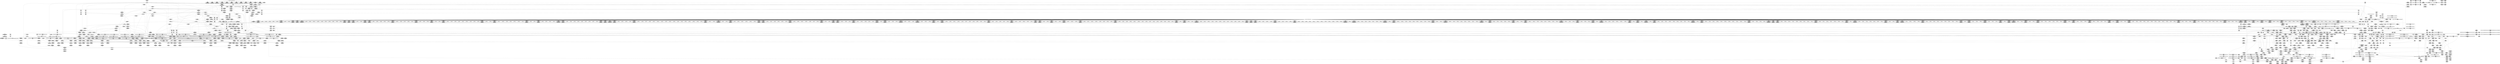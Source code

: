 digraph {
	CE0x40fab10 [shape=record,shape=Mrecord,label="{CE0x40fab10|selinux_inode_setattr:_tobool1|security/selinux/hooks.c,2880|*SummSink*}"]
	CE0x41304d0 [shape=record,shape=Mrecord,label="{CE0x41304d0|12:_i32,_56:_i8*,_:_CRE_558,559_}"]
	CE0x41cb760 [shape=record,shape=Mrecord,label="{CE0x41cb760|12:_i32,_56:_i8*,_:_CRE_882,883_}"]
	CE0x4174d80 [shape=record,shape=Mrecord,label="{CE0x4174d80|12:_i32,_56:_i8*,_:_CRE_254,255_}"]
	CE0x411cdb0 [shape=record,shape=Mrecord,label="{CE0x411cdb0|selinux_inode_setattr:_if.then24|*SummSink*}"]
	CE0x4194ee0 [shape=record,shape=Mrecord,label="{CE0x4194ee0|inode_has_perm:_cred|Function::inode_has_perm&Arg::cred::}"]
	CE0x4114170 [shape=record,shape=Mrecord,label="{CE0x4114170|dentry_has_perm:_tmp1}"]
	CE0x418b2e0 [shape=record,shape=Mrecord,label="{CE0x418b2e0|__validate_creds:_line|Function::__validate_creds&Arg::line::|*SummSource*}"]
	CE0x40fee30 [shape=record,shape=Mrecord,label="{CE0x40fee30|dentry_has_perm:_tmp|*SummSink*}"]
	CE0x416e860 [shape=record,shape=Mrecord,label="{CE0x416e860|__validate_creds:_entry|*SummSource*}"]
	CE0x4131ac0 [shape=record,shape=Mrecord,label="{CE0x4131ac0|104:_%struct.inode*,_:_CRE_168,169_}"]
	CE0x4130e80 [shape=record,shape=Mrecord,label="{CE0x4130e80|104:_%struct.inode*,_:_CRE_56,64_|*MultipleSource*|Function::selinux_inode_setattr&Arg::dentry::|Function::dentry_has_perm&Arg::dentry::|security/selinux/hooks.c,1627}"]
	CE0x41c7a60 [shape=record,shape=Mrecord,label="{CE0x41c7a60|12:_i32,_56:_i8*,_:_CRE_704,712_|*MultipleSource*|Function::inode_has_perm&Arg::inode::|*LoadInst*|security/selinux/hooks.c,1627|security/selinux/hooks.c,1611}"]
	CE0x419d6a0 [shape=record,shape=Mrecord,label="{CE0x419d6a0|12:_i32,_56:_i8*,_:_CRE_261,262_}"]
	CE0x411cf90 [shape=record,shape=Mrecord,label="{CE0x411cf90|selinux_inode_setattr:_if.end|*SummSource*}"]
	CE0x4100cf0 [shape=record,shape=Mrecord,label="{CE0x4100cf0|inode_has_perm:_tmp4|security/selinux/hooks.c,1609|*SummSource*}"]
	CE0x41444c0 [shape=record,shape=Mrecord,label="{CE0x41444c0|selinux_inode_setattr:_tmp30|security/selinux/hooks.c,2889|*SummSink*}"]
	CE0x40fe3d0 [shape=record,shape=Mrecord,label="{CE0x40fe3d0|__validate_creds:_lnot|include/linux/cred.h,173|*SummSource*}"]
	CE0x41803b0 [shape=record,shape=Mrecord,label="{CE0x41803b0|selinux_inode_setattr:_tmp46|security/selinux/hooks.c,2896|*SummSink*}"]
	CE0x4187cc0 [shape=record,shape=Mrecord,label="{CE0x4187cc0|i64*_getelementptr_inbounds_(_2_x_i64_,_2_x_i64_*___llvm_gcov_ctr98,_i64_0,_i64_0)|*Constant*|*SummSink*}"]
	CE0x41c2b60 [shape=record,shape=Mrecord,label="{CE0x41c2b60|12:_i32,_56:_i8*,_:_CRE_576,577_}"]
	CE0x4109df0 [shape=record,shape=Mrecord,label="{CE0x4109df0|i8*_getelementptr_inbounds_(_45_x_i8_,_45_x_i8_*_.str12,_i32_0,_i32_0)|*Constant*}"]
	CE0x411ef70 [shape=record,shape=Mrecord,label="{CE0x411ef70|selinux_inode_setattr:_land.lhs.true2|*SummSink*}"]
	CE0x40fbc60 [shape=record,shape=Mrecord,label="{CE0x40fbc60|i32_0|*Constant*|*SummSink*}"]
	CE0x4145070 [shape=record,shape=Mrecord,label="{CE0x4145070|selinux_inode_setattr:_tmp31|security/selinux/hooks.c,2890}"]
	CE0x41cea70 [shape=record,shape=Mrecord,label="{CE0x41cea70|12:_i32,_56:_i8*,_:_CRE_925,926_}"]
	CE0x41df330 [shape=record,shape=Mrecord,label="{CE0x41df330|GLOBAL:_cred_sid|*Constant*|*SummSource*}"]
	CE0x410cdd0 [shape=record,shape=Mrecord,label="{CE0x410cdd0|i64*_getelementptr_inbounds_(_26_x_i64_,_26_x_i64_*___llvm_gcov_ctr234,_i64_0,_i64_8)|*Constant*|*SummSink*}"]
	CE0x4101340 [shape=record,shape=Mrecord,label="{CE0x4101340|_call_void___validate_creds(%struct.cred*_%cred,_i8*_getelementptr_inbounds_(_25_x_i8_,_25_x_i8_*_.str3,_i32_0,_i32_0),_i32_1609)_#10,_!dbg_!27719|security/selinux/hooks.c,1609}"]
	CE0x41bd130 [shape=record,shape=Mrecord,label="{CE0x41bd130|12:_i32,_56:_i8*,_:_CRE_483,484_}"]
	CE0x40fdb90 [shape=record,shape=Mrecord,label="{CE0x40fdb90|i64*_getelementptr_inbounds_(_26_x_i64_,_26_x_i64_*___llvm_gcov_ctr234,_i64_0,_i64_9)|*Constant*|*SummSink*}"]
	CE0x41801f0 [shape=record,shape=Mrecord,label="{CE0x41801f0|selinux_inode_setattr:_tmp46|security/selinux/hooks.c,2896|*SummSource*}"]
	CE0x41d68d0 [shape=record,shape=Mrecord,label="{CE0x41d68d0|i64*_getelementptr_inbounds_(_8_x_i64_,_8_x_i64_*___llvm_gcov_ctr154,_i64_0,_i64_6)|*Constant*}"]
	CE0x41d7b20 [shape=record,shape=Mrecord,label="{CE0x41d7b20|GLOBAL:_llvm.expect.i64|*Constant*|*SummSource*}"]
	CE0x410b860 [shape=record,shape=Mrecord,label="{CE0x410b860|selinux_inode_setattr:_if.then17|*SummSource*}"]
	CE0x41c60d0 [shape=record,shape=Mrecord,label="{CE0x41c60d0|12:_i32,_56:_i8*,_:_CRE_621,622_}"]
	CE0x41199b0 [shape=record,shape=Mrecord,label="{CE0x41199b0|selinux_inode_setattr:_tmp5|security/selinux/hooks.c,2880|*SummSource*}"]
	CE0x4116360 [shape=record,shape=Mrecord,label="{CE0x4116360|12:_i32,_56:_i8*,_:_CRE_147,148_}"]
	CE0x41c3020 [shape=record,shape=Mrecord,label="{CE0x41c3020|12:_i32,_56:_i8*,_:_CRE_580,581_}"]
	CE0x41478b0 [shape=record,shape=Mrecord,label="{CE0x41478b0|selinux_inode_setattr:_and15|security/selinux/hooks.c,2892|*SummSource*}"]
	CE0x410e2f0 [shape=record,shape=Mrecord,label="{CE0x410e2f0|_call_void_mcount()_#3}"]
	CE0x41865e0 [shape=record,shape=Mrecord,label="{CE0x41865e0|selinux_inode_setattr:_tmp53|security/selinux/hooks.c,2900|*SummSink*}"]
	CE0x41cee00 [shape=record,shape=Mrecord,label="{CE0x41cee00|12:_i32,_56:_i8*,_:_CRE_928,929_}"]
	CE0x41481f0 [shape=record,shape=Mrecord,label="{CE0x41481f0|i32_-6658|*Constant*|*SummSource*}"]
	CE0x40f1c50 [shape=record,shape=Mrecord,label="{CE0x40f1c50|i64_2|*Constant*|*SummSource*}"]
	CE0x411c6b0 [shape=record,shape=Mrecord,label="{CE0x411c6b0|i32_78|*Constant*}"]
	CE0x41cbd50 [shape=record,shape=Mrecord,label="{CE0x41cbd50|12:_i32,_56:_i8*,_:_CRE_887,888_}"]
	CE0x41eb740 [shape=record,shape=Mrecord,label="{CE0x41eb740|i32_(i32,_i32,_i16,_i32,_%struct.common_audit_data*)*_bitcast_(i32_(i32,_i32,_i16,_i32,_%struct.common_audit_data.495*)*_avc_has_perm_to_i32_(i32,_i32,_i16,_i32,_%struct.common_audit_data*)*)|*Constant*}"]
	CE0x412ea60 [shape=record,shape=Mrecord,label="{CE0x412ea60|12:_i32,_56:_i8*,_:_CRE_504,508_|*MultipleSource*|Function::inode_has_perm&Arg::inode::|*LoadInst*|security/selinux/hooks.c,1627|security/selinux/hooks.c,1611}"]
	CE0x40fdfc0 [shape=record,shape=Mrecord,label="{CE0x40fdfc0|selinux_inode_setattr:_tmp17|security/selinux/hooks.c,2880|*SummSource*}"]
	CE0x41a1330 [shape=record,shape=Mrecord,label="{CE0x41a1330|12:_i32,_56:_i8*,_:_CRE_312,320_|*MultipleSource*|Function::inode_has_perm&Arg::inode::|*LoadInst*|security/selinux/hooks.c,1627|security/selinux/hooks.c,1611}"]
	CE0x4130cb0 [shape=record,shape=Mrecord,label="{CE0x4130cb0|104:_%struct.inode*,_:_CRE_40,48_|*MultipleSource*|Function::selinux_inode_setattr&Arg::dentry::|Function::dentry_has_perm&Arg::dentry::|security/selinux/hooks.c,1627}"]
	CE0x412f310 [shape=record,shape=Mrecord,label="{CE0x412f310|12:_i32,_56:_i8*,_:_CRE_528,536_|*MultipleSource*|Function::inode_has_perm&Arg::inode::|*LoadInst*|security/selinux/hooks.c,1627|security/selinux/hooks.c,1611}"]
	CE0x41ce6e0 [shape=record,shape=Mrecord,label="{CE0x41ce6e0|12:_i32,_56:_i8*,_:_CRE_922,923_}"]
	CE0x4108e10 [shape=record,shape=Mrecord,label="{CE0x4108e10|selinux_inode_setattr:_tmp2|*SummSink*}"]
	CE0x41d7020 [shape=record,shape=Mrecord,label="{CE0x41d7020|inode_has_perm:_tmp13|security/selinux/hooks.c,1614|*SummSink*}"]
	CE0x4175240 [shape=record,shape=Mrecord,label="{CE0x4175240|12:_i32,_56:_i8*,_:_CRE_258,259_}"]
	CE0x4117cd0 [shape=record,shape=Mrecord,label="{CE0x4117cd0|i64*_getelementptr_inbounds_(_26_x_i64_,_26_x_i64_*___llvm_gcov_ctr234,_i64_0,_i64_8)|*Constant*|*SummSource*}"]
	CE0x414a1c0 [shape=record,shape=Mrecord,label="{CE0x414a1c0|selinux_inode_setattr:_tmp21|security/selinux/hooks.c,2885|*SummSink*}"]
	CE0x411a310 [shape=record,shape=Mrecord,label="{CE0x411a310|i64*_getelementptr_inbounds_(_26_x_i64_,_26_x_i64_*___llvm_gcov_ctr234,_i64_0,_i64_1)|*Constant*|*SummSink*}"]
	CE0x4182f40 [shape=record,shape=Mrecord,label="{CE0x4182f40|selinux_inode_setattr:_or|security/selinux/hooks.c,2897|*SummSource*}"]
	CE0x410f960 [shape=record,shape=Mrecord,label="{CE0x410f960|get_current:_tmp3}"]
	CE0x41dcba0 [shape=record,shape=Mrecord,label="{CE0x41dcba0|__validate_creds:_if.then|*SummSink*}"]
	CE0x412ceb0 [shape=record,shape=Mrecord,label="{CE0x412ceb0|104:_%struct.inode*,_:_CRE_200,201_}"]
	CE0x4187e10 [shape=record,shape=Mrecord,label="{CE0x4187e10|get_current:_bb|*SummSource*}"]
	CE0x4119150 [shape=record,shape=Mrecord,label="{CE0x4119150|COLLAPSED:_GCMRE___llvm_gcov_ctr234_internal_global_26_x_i64_zeroinitializer:_elem_0:default:}"]
	CE0x4170fa0 [shape=record,shape=Mrecord,label="{CE0x4170fa0|12:_i32,_56:_i8*,_:_CRE_166,167_}"]
	CE0x4117940 [shape=record,shape=Mrecord,label="{CE0x4117940|i1_true|*Constant*|*SummSink*}"]
	CE0x4129fd0 [shape=record,shape=Mrecord,label="{CE0x4129fd0|COLLAPSED:_GCMRE_current_task_external_global_%struct.task_struct*:_elem_0::|security/selinux/hooks.c,2880}"]
	CE0x412f970 [shape=record,shape=Mrecord,label="{CE0x412f970|12:_i32,_56:_i8*,_:_CRE_544,552_|*MultipleSource*|Function::inode_has_perm&Arg::inode::|*LoadInst*|security/selinux/hooks.c,1627|security/selinux/hooks.c,1611}"]
	CE0x410d380 [shape=record,shape=Mrecord,label="{CE0x410d380|i64_3|*Constant*}"]
	CE0x417d0e0 [shape=record,shape=Mrecord,label="{CE0x417d0e0|selinux_inode_setattr:_tmp42|security/selinux/hooks.c,2896|*SummSink*}"]
	CE0x41319d0 [shape=record,shape=Mrecord,label="{CE0x41319d0|104:_%struct.inode*,_:_CRE_167,168_}"]
	CE0x4184580 [shape=record,shape=Mrecord,label="{CE0x4184580|selinux_inode_setattr:_tmp51|security/selinux/hooks.c,2899}"]
	CE0x41c41f0 [shape=record,shape=Mrecord,label="{CE0x41c41f0|12:_i32,_56:_i8*,_:_CRE_595,596_}"]
	CE0x4171720 [shape=record,shape=Mrecord,label="{CE0x4171720|12:_i32,_56:_i8*,_:_CRE_174,175_}"]
	CE0x4152d30 [shape=record,shape=Mrecord,label="{CE0x4152d30|0:_i32,_:_CRE_4,6_|*MultipleSource*|security/selinux/hooks.c,2881|Function::selinux_inode_setattr&Arg::iattr::}"]
	CE0x40f2c80 [shape=record,shape=Mrecord,label="{CE0x40f2c80|selinux_inode_setattr:_if.then|*SummSource*}"]
	CE0x4150e80 [shape=record,shape=Mrecord,label="{CE0x4150e80|__validate_creds:_cred|Function::__validate_creds&Arg::cred::|*SummSource*}"]
	CE0x41411b0 [shape=record,shape=Mrecord,label="{CE0x41411b0|selinux_inode_setattr:_call|security/selinux/hooks.c,2880|*SummSource*}"]
	CE0x4124710 [shape=record,shape=Mrecord,label="{CE0x4124710|get_current:_tmp1|*SummSink*}"]
	CE0x4125d40 [shape=record,shape=Mrecord,label="{CE0x4125d40|i8_10|*Constant*|*SummSink*}"]
	CE0x4192ee0 [shape=record,shape=Mrecord,label="{CE0x4192ee0|COLLAPSED:_GCMRE___llvm_gcov_ctr154_internal_global_8_x_i64_zeroinitializer:_elem_0:default:}"]
	CE0x417b6b0 [shape=record,shape=Mrecord,label="{CE0x417b6b0|selinux_inode_setattr:_tmp48|security/selinux/hooks.c,2897|*SummSource*}"]
	CE0x41d0030 [shape=record,shape=Mrecord,label="{CE0x41d0030|12:_i32,_56:_i8*,_:_CRE_976,977_}"]
	CE0x412ccd0 [shape=record,shape=Mrecord,label="{CE0x412ccd0|104:_%struct.inode*,_:_CRE_198,199_}"]
	CE0x41492f0 [shape=record,shape=Mrecord,label="{CE0x41492f0|selinux_inode_setattr:_tobool8|security/selinux/hooks.c,2885}"]
	CE0x41dee50 [shape=record,shape=Mrecord,label="{CE0x41dee50|inode_has_perm:_call|security/selinux/hooks.c,1614|*SummSink*}"]
	CE0x417e0d0 [shape=record,shape=Mrecord,label="{CE0x417e0d0|selinux_inode_setattr:_and22|security/selinux/hooks.c,2896|*SummSource*}"]
	CE0x4131520 [shape=record,shape=Mrecord,label="{CE0x4131520|104:_%struct.inode*,_:_CRE_162,163_}"]
	CE0x4131e80 [shape=record,shape=Mrecord,label="{CE0x4131e80|104:_%struct.inode*,_:_CRE_172,173_}"]
	CE0x4173250 [shape=record,shape=Mrecord,label="{CE0x4173250|12:_i32,_56:_i8*,_:_CRE_203,204_}"]
	CE0x410a340 [shape=record,shape=Mrecord,label="{CE0x410a340|selinux_inode_setattr:_if.end14|*SummSource*}"]
	CE0x412ca00 [shape=record,shape=Mrecord,label="{CE0x412ca00|104:_%struct.inode*,_:_CRE_195,196_}"]
	CE0x41df930 [shape=record,shape=Mrecord,label="{CE0x41df930|cred_sid:_cred|Function::cred_sid&Arg::cred::}"]
	CE0x412dae0 [shape=record,shape=Mrecord,label="{CE0x412dae0|104:_%struct.inode*,_:_CRE_213,214_}"]
	CE0x419e870 [shape=record,shape=Mrecord,label="{CE0x419e870|12:_i32,_56:_i8*,_:_CRE_276,277_}"]
	CE0x4170eb0 [shape=record,shape=Mrecord,label="{CE0x4170eb0|12:_i32,_56:_i8*,_:_CRE_165,166_}"]
	CE0x41cb500 [shape=record,shape=Mrecord,label="{CE0x41cb500|12:_i32,_56:_i8*,_:_CRE_880,881_}"]
	CE0x413f2e0 [shape=record,shape=Mrecord,label="{CE0x413f2e0|i64_5|*Constant*|*SummSink*}"]
	CE0x4150610 [shape=record,shape=Mrecord,label="{CE0x4150610|__validate_creds:_entry|*SummSink*}"]
	CE0x412c0c0 [shape=record,shape=Mrecord,label="{CE0x412c0c0|104:_%struct.inode*,_:_CRE_156,157_}"]
	CE0x41002c0 [shape=record,shape=Mrecord,label="{CE0x41002c0|_ret_i32_%retval.0,_!dbg_!27739|security/selinux/hooks.c,1618|*SummSink*}"]
	CE0x41892a0 [shape=record,shape=Mrecord,label="{CE0x41892a0|104:_%struct.inode*,_:_CRE_304,305_}"]
	CE0x41c46b0 [shape=record,shape=Mrecord,label="{CE0x41c46b0|12:_i32,_56:_i8*,_:_CRE_599,600_}"]
	CE0x4180c40 [shape=record,shape=Mrecord,label="{CE0x4180c40|selinux_inode_setattr:_tmp48|security/selinux/hooks.c,2897}"]
	CE0x4152930 [shape=record,shape=Mrecord,label="{CE0x4152930|selinux_inode_setattr:_tmp20|*LoadInst*|security/selinux/hooks.c,2881}"]
	CE0x41f3d40 [shape=record,shape=Mrecord,label="{CE0x41f3d40|cred_sid:_tmp4|*LoadInst*|security/selinux/hooks.c,196|*SummSink*}"]
	CE0x4184260 [shape=record,shape=Mrecord,label="{CE0x4184260|selinux_inode_setattr:_tmp51|security/selinux/hooks.c,2899|*SummSink*}"]
	CE0x40f21a0 [shape=record,shape=Mrecord,label="{CE0x40f21a0|i32_2880|*Constant*|*SummSource*}"]
	CE0x410a530 [shape=record,shape=Mrecord,label="{CE0x410a530|selinux_inode_setattr:_land.lhs.true}"]
	CE0x4107680 [shape=record,shape=Mrecord,label="{CE0x4107680|104:_%struct.inode*,_:_CRE_88,89_}"]
	CE0x410e470 [shape=record,shape=Mrecord,label="{CE0x410e470|_call_void_mcount()_#3|*SummSink*}"]
	CE0x41d5340 [shape=record,shape=Mrecord,label="{CE0x41d5340|inode_has_perm:_tmp10|security/selinux/hooks.c,1611|*SummSink*}"]
	CE0x410de90 [shape=record,shape=Mrecord,label="{CE0x410de90|i64_5|*Constant*}"]
	CE0x41a19c0 [shape=record,shape=Mrecord,label="{CE0x41a19c0|12:_i32,_56:_i8*,_:_CRE_344,352_|*MultipleSource*|Function::inode_has_perm&Arg::inode::|*LoadInst*|security/selinux/hooks.c,1627|security/selinux/hooks.c,1611}"]
	CE0x4193f90 [shape=record,shape=Mrecord,label="{CE0x4193f90|104:_%struct.inode*,_:_CRE_319,320_}"]
	CE0x412bdf0 [shape=record,shape=Mrecord,label="{CE0x412bdf0|104:_%struct.inode*,_:_CRE_153,154_}"]
	CE0x417b970 [shape=record,shape=Mrecord,label="{CE0x417b970|i64_19|*Constant*|*SummSource*}"]
	CE0x41453a0 [shape=record,shape=Mrecord,label="{CE0x41453a0|i64*_getelementptr_inbounds_(_26_x_i64_,_26_x_i64_*___llvm_gcov_ctr234,_i64_0,_i64_15)|*Constant*}"]
	CE0x411b6a0 [shape=record,shape=Mrecord,label="{CE0x411b6a0|GLOBAL:_get_current|*Constant*|*SummSource*}"]
	CE0x41d6fb0 [shape=record,shape=Mrecord,label="{CE0x41d6fb0|inode_has_perm:_tmp13|security/selinux/hooks.c,1614|*SummSource*}"]
	CE0x41f2260 [shape=record,shape=Mrecord,label="{CE0x41f2260|__validate_creds:_tmp9|include/linux/cred.h,175|*SummSink*}"]
	CE0x40f1b20 [shape=record,shape=Mrecord,label="{CE0x40f1b20|i64_2|*Constant*}"]
	CE0x4194080 [shape=record,shape=Mrecord,label="{CE0x4194080|dentry_has_perm:_tmp4|*LoadInst*|security/selinux/hooks.c,1627}"]
	CE0x4188ec0 [shape=record,shape=Mrecord,label="{CE0x4188ec0|104:_%struct.inode*,_:_CRE_288,296_|*MultipleSource*|Function::selinux_inode_setattr&Arg::dentry::|Function::dentry_has_perm&Arg::dentry::|security/selinux/hooks.c,1627}"]
	CE0x41c2c90 [shape=record,shape=Mrecord,label="{CE0x41c2c90|12:_i32,_56:_i8*,_:_CRE_577,578_}"]
	CE0x40f1d70 [shape=record,shape=Mrecord,label="{CE0x40f1d70|i32_2880|*Constant*}"]
	CE0x41c4ca0 [shape=record,shape=Mrecord,label="{CE0x41c4ca0|12:_i32,_56:_i8*,_:_CRE_604,605_}"]
	CE0x41c73a0 [shape=record,shape=Mrecord,label="{CE0x41c73a0|12:_i32,_56:_i8*,_:_CRE_684,688_|*MultipleSource*|Function::inode_has_perm&Arg::inode::|*LoadInst*|security/selinux/hooks.c,1627|security/selinux/hooks.c,1611}"]
	CE0x4116540 [shape=record,shape=Mrecord,label="{CE0x4116540|12:_i32,_56:_i8*,_:_CRE_149,150_}"]
	CE0x4112c00 [shape=record,shape=Mrecord,label="{CE0x4112c00|get_current:_tmp1}"]
	CE0x41303d0 [shape=record,shape=Mrecord,label="{CE0x41303d0|12:_i32,_56:_i8*,_:_CRE_557,558_}"]
	CE0x4146000 [shape=record,shape=Mrecord,label="{CE0x4146000|selinux_inode_setattr:_tmp32|security/selinux/hooks.c,2890|*SummSource*}"]
	CE0x41a2f60 [shape=record,shape=Mrecord,label="{CE0x41a2f60|cred_sid:_security|security/selinux/hooks.c,196|*SummSource*}"]
	CE0x4131d90 [shape=record,shape=Mrecord,label="{CE0x4131d90|104:_%struct.inode*,_:_CRE_171,172_}"]
	CE0x41312f0 [shape=record,shape=Mrecord,label="{CE0x41312f0|104:_%struct.inode*,_:_CRE_160,161_}"]
	CE0x414def0 [shape=record,shape=Mrecord,label="{CE0x414def0|selinux_inode_setattr:_tmp28|security/selinux/hooks.c,2888}"]
	"CONST[source:1(input),value:2(dynamic)][purpose:{operation}]"
	CE0x41ece70 [shape=record,shape=Mrecord,label="{CE0x41ece70|__validate_creds:_tmp3|include/linux/cred.h,173|*SummSource*}"]
	CE0x4104010 [shape=record,shape=Mrecord,label="{CE0x4104010|i32_65927|*Constant*}"]
	CE0x417bb30 [shape=record,shape=Mrecord,label="{CE0x417bb30|i64_19|*Constant*|*SummSink*}"]
	CE0x4106fd0 [shape=record,shape=Mrecord,label="{CE0x4106fd0|selinux_inode_setattr:_return|*SummSink*}"]
	CE0x41881c0 [shape=record,shape=Mrecord,label="{CE0x41881c0|104:_%struct.inode*,_:_CRE_221,222_}"]
	CE0x412ddb0 [shape=record,shape=Mrecord,label="{CE0x412ddb0|104:_%struct.inode*,_:_CRE_216,217_}"]
	CE0x41e5420 [shape=record,shape=Mrecord,label="{CE0x41e5420|inode_has_perm:_lnot|security/selinux/hooks.c,1611|*SummSource*}"]
	CE0x411fee0 [shape=record,shape=Mrecord,label="{CE0x411fee0|_call_void_lockdep_rcu_suspicious(i8*_getelementptr_inbounds_(_25_x_i8_,_25_x_i8_*_.str3,_i32_0,_i32_0),_i32_2880,_i8*_getelementptr_inbounds_(_45_x_i8_,_45_x_i8_*_.str12,_i32_0,_i32_0))_#10,_!dbg_!27729|security/selinux/hooks.c,2880|*SummSource*}"]
	CE0x41c84d0 [shape=record,shape=Mrecord,label="{CE0x41c84d0|12:_i32,_56:_i8*,_:_CRE_752,756_|*MultipleSource*|Function::inode_has_perm&Arg::inode::|*LoadInst*|security/selinux/hooks.c,1627|security/selinux/hooks.c,1611}"]
	CE0x4144450 [shape=record,shape=Mrecord,label="{CE0x4144450|selinux_inode_setattr:_tmp29|security/selinux/hooks.c,2889|*SummSink*}"]
	CE0x41daff0 [shape=record,shape=Mrecord,label="{CE0x41daff0|_ret_i32_%retval.0,_!dbg_!27728|security/selinux/avc.c,775|*SummSink*}"]
	CE0x41d0da0 [shape=record,shape=Mrecord,label="{CE0x41d0da0|12:_i32,_56:_i8*,_:_CRE_992,1000_|*MultipleSource*|Function::inode_has_perm&Arg::inode::|*LoadInst*|security/selinux/hooks.c,1627|security/selinux/hooks.c,1611}"]
	CE0x4130000 [shape=record,shape=Mrecord,label="{CE0x4130000|12:_i32,_56:_i8*,_:_CRE_554,555_}"]
	CE0x410cff0 [shape=record,shape=Mrecord,label="{CE0x410cff0|selinux_inode_setattr:_tmp14|security/selinux/hooks.c,2880|*SummSource*}"]
	CE0x40fe2f0 [shape=record,shape=Mrecord,label="{CE0x40fe2f0|GLOBAL:_creds_are_invalid|*Constant*|*SummSink*}"]
	CE0x4173160 [shape=record,shape=Mrecord,label="{CE0x4173160|12:_i32,_56:_i8*,_:_CRE_202,203_}"]
	CE0x41a04f0 [shape=record,shape=Mrecord,label="{CE0x41a04f0|12:_i32,_56:_i8*,_:_CRE_300,301_}"]
	CE0x4168aa0 [shape=record,shape=Mrecord,label="{CE0x4168aa0|__validate_creds:_tobool|include/linux/cred.h,173}"]
	CE0x4182c70 [shape=record,shape=Mrecord,label="{CE0x4182c70|i64_262144|*Constant*|*SummSink*}"]
	CE0x41d43b0 [shape=record,shape=Mrecord,label="{CE0x41d43b0|inode_has_perm:_tmp9|security/selinux/hooks.c,1611}"]
	CE0x41ce5b0 [shape=record,shape=Mrecord,label="{CE0x41ce5b0|12:_i32,_56:_i8*,_:_CRE_921,922_}"]
	CE0x4101780 [shape=record,shape=Mrecord,label="{CE0x4101780|__validate_creds:_if.end|*SummSource*}"]
	CE0x416c4b0 [shape=record,shape=Mrecord,label="{CE0x416c4b0|_call_void_mcount()_#3|*SummSource*}"]
	CE0x4107a40 [shape=record,shape=Mrecord,label="{CE0x4107a40|104:_%struct.inode*,_:_CRE_90,91_}"]
	CE0x4151a10 [shape=record,shape=Mrecord,label="{CE0x4151a10|selinux_inode_setattr:_tmp19|security/selinux/hooks.c,2880|*SummSink*}"]
	CE0x41c1e50 [shape=record,shape=Mrecord,label="{CE0x41c1e50|12:_i32,_56:_i8*,_:_CRE_565,566_}"]
	CE0x4124190 [shape=record,shape=Mrecord,label="{CE0x4124190|get_current:_tmp2|*SummSource*}"]
	CE0x4110800 [shape=record,shape=Mrecord,label="{CE0x4110800|i64_0|*Constant*}"]
	CE0x4120200 [shape=record,shape=Mrecord,label="{CE0x4120200|selinux_inode_setattr:_tmp11|security/selinux/hooks.c,2880|*SummSource*}"]
	CE0x4179700 [shape=record,shape=Mrecord,label="{CE0x4179700|inode_has_perm:_expval|security/selinux/hooks.c,1611|*SummSource*}"]
	CE0x418cb40 [shape=record,shape=Mrecord,label="{CE0x418cb40|_ret_void,_!dbg_!27722|include/linux/cred.h,175|*SummSource*}"]
	CE0x41e4e00 [shape=record,shape=Mrecord,label="{CE0x41e4e00|i1_true|*Constant*}"]
	CE0x4173700 [shape=record,shape=Mrecord,label="{CE0x4173700|12:_i32,_56:_i8*,_:_CRE_208,210_|*MultipleSource*|Function::inode_has_perm&Arg::inode::|*LoadInst*|security/selinux/hooks.c,1627|security/selinux/hooks.c,1611}"]
	CE0x41ec390 [shape=record,shape=Mrecord,label="{CE0x41ec390|__validate_creds:_tmp2|include/linux/cred.h,173|*SummSink*}"]
	CE0x41091c0 [shape=record,shape=Mrecord,label="{CE0x41091c0|selinux_inode_setattr:_if.end26|*SummSource*}"]
	CE0x41281f0 [shape=record,shape=Mrecord,label="{CE0x41281f0|104:_%struct.inode*,_:_CRE_92,93_}"]
	CE0x411a2a0 [shape=record,shape=Mrecord,label="{CE0x411a2a0|selinux_inode_setattr:_tmp|*SummSink*}"]
	CE0x41ea0c0 [shape=record,shape=Mrecord,label="{CE0x41ea0c0|avc_has_perm:_requested|Function::avc_has_perm&Arg::requested::}"]
	CE0x4194170 [shape=record,shape=Mrecord,label="{CE0x4194170|dentry_has_perm:_tmp4|*LoadInst*|security/selinux/hooks.c,1627|*SummSource*}"]
	CE0x41deb40 [shape=record,shape=Mrecord,label="{CE0x41deb40|i32_10|*Constant*|*SummSink*}"]
	CE0x4192410 [shape=record,shape=Mrecord,label="{CE0x4192410|_call_void_mcount()_#3|*SummSource*}"]
	CE0x4101120 [shape=record,shape=Mrecord,label="{CE0x4101120|__validate_creds:_if.end|*SummSink*}"]
	CE0x41cbaf0 [shape=record,shape=Mrecord,label="{CE0x41cbaf0|12:_i32,_56:_i8*,_:_CRE_885,886_}"]
	CE0x4190b40 [shape=record,shape=Mrecord,label="{CE0x4190b40|_call_void_mcount()_#3|*SummSource*}"]
	CE0x412d810 [shape=record,shape=Mrecord,label="{CE0x412d810|104:_%struct.inode*,_:_CRE_210,211_}"]
	CE0x414b620 [shape=record,shape=Mrecord,label="{CE0x414b620|104:_%struct.inode*,_:_CRE_174,175_}"]
	CE0x41bcda0 [shape=record,shape=Mrecord,label="{CE0x41bcda0|12:_i32,_56:_i8*,_:_CRE_480,481_}"]
	CE0x4102450 [shape=record,shape=Mrecord,label="{CE0x4102450|COLLAPSED:_CMRE:_elem_0:default:}"]
	CE0x4145780 [shape=record,shape=Mrecord,label="{CE0x4145780|i64*_getelementptr_inbounds_(_26_x_i64_,_26_x_i64_*___llvm_gcov_ctr234,_i64_0,_i64_15)|*Constant*|*SummSink*}"]
	CE0x4171090 [shape=record,shape=Mrecord,label="{CE0x4171090|12:_i32,_56:_i8*,_:_CRE_167,168_}"]
	CE0x41a0880 [shape=record,shape=Mrecord,label="{CE0x41a0880|12:_i32,_56:_i8*,_:_CRE_303,304_}"]
	CE0x40fda00 [shape=record,shape=Mrecord,label="{CE0x40fda00|i64*_getelementptr_inbounds_(_26_x_i64_,_26_x_i64_*___llvm_gcov_ctr234,_i64_0,_i64_9)|*Constant*|*SummSource*}"]
	CE0x418bd40 [shape=record,shape=Mrecord,label="{CE0x418bd40|inode_has_perm:_return}"]
	CE0x41df6b0 [shape=record,shape=Mrecord,label="{CE0x41df6b0|cred_sid:_entry|*SummSource*}"]
	CE0x411a430 [shape=record,shape=Mrecord,label="{CE0x411a430|_call_void_mcount()_#3}"]
	CE0x41f25c0 [shape=record,shape=Mrecord,label="{CE0x41f25c0|__validate_creds:_tmp9|include/linux/cred.h,175|*SummSource*}"]
	CE0x41e91d0 [shape=record,shape=Mrecord,label="{CE0x41e91d0|inode_has_perm:_tmp17|security/selinux/hooks.c,1617|*SummSource*}"]
	CE0x4191b00 [shape=record,shape=Mrecord,label="{CE0x4191b00|cred_sid:_tmp3}"]
	CE0x41d0b40 [shape=record,shape=Mrecord,label="{CE0x41d0b40|12:_i32,_56:_i8*,_:_CRE_984,988_|*MultipleSource*|Function::inode_has_perm&Arg::inode::|*LoadInst*|security/selinux/hooks.c,1627|security/selinux/hooks.c,1611}"]
	CE0x41d0710 [shape=record,shape=Mrecord,label="{CE0x41d0710|12:_i32,_56:_i8*,_:_CRE_980,981_}"]
	CE0x41ce0f0 [shape=record,shape=Mrecord,label="{CE0x41ce0f0|12:_i32,_56:_i8*,_:_CRE_917,918_}"]
	CE0x41793f0 [shape=record,shape=Mrecord,label="{CE0x41793f0|dentry_has_perm:_av|Function::dentry_has_perm&Arg::av::|*SummSource*}"]
	CE0x4113460 [shape=record,shape=Mrecord,label="{CE0x4113460|i32_1|*Constant*}"]
	CE0x41c68d0 [shape=record,shape=Mrecord,label="{CE0x41c68d0|12:_i32,_56:_i8*,_:_CRE_648,656_|*MultipleSource*|Function::inode_has_perm&Arg::inode::|*LoadInst*|security/selinux/hooks.c,1627|security/selinux/hooks.c,1611}"]
	CE0x4110310 [shape=record,shape=Mrecord,label="{CE0x4110310|i64*_getelementptr_inbounds_(_2_x_i64_,_2_x_i64_*___llvm_gcov_ctr153,_i64_0,_i64_0)|*Constant*|*SummSource*}"]
	CE0x4128670 [shape=record,shape=Mrecord,label="{CE0x4128670|104:_%struct.inode*,_:_CRE_104,112_|*MultipleSource*|Function::selinux_inode_setattr&Arg::dentry::|Function::dentry_has_perm&Arg::dentry::|security/selinux/hooks.c,1627}"]
	CE0x41a2240 [shape=record,shape=Mrecord,label="{CE0x41a2240|12:_i32,_56:_i8*,_:_CRE_384,388_|*MultipleSource*|Function::inode_has_perm&Arg::inode::|*LoadInst*|security/selinux/hooks.c,1627|security/selinux/hooks.c,1611}"]
	CE0x412d090 [shape=record,shape=Mrecord,label="{CE0x412d090|104:_%struct.inode*,_:_CRE_202,203_}"]
	CE0x4113f70 [shape=record,shape=Mrecord,label="{CE0x4113f70|i64*_getelementptr_inbounds_(_26_x_i64_,_26_x_i64_*___llvm_gcov_ctr234,_i64_0,_i64_0)|*Constant*}"]
	CE0x41cab80 [shape=record,shape=Mrecord,label="{CE0x41cab80|12:_i32,_56:_i8*,_:_CRE_872,873_}"]
	CE0x4181400 [shape=record,shape=Mrecord,label="{CE0x4181400|selinux_inode_setattr:_tmp48|security/selinux/hooks.c,2897|*SummSink*}"]
	CE0x41db960 [shape=record,shape=Mrecord,label="{CE0x41db960|i64*_getelementptr_inbounds_(_8_x_i64_,_8_x_i64_*___llvm_gcov_ctr154,_i64_0,_i64_7)|*Constant*|*SummSource*}"]
	CE0x4109630 [shape=record,shape=Mrecord,label="{CE0x4109630|selinux_inode_setattr:_entry}"]
	CE0x419e150 [shape=record,shape=Mrecord,label="{CE0x419e150|12:_i32,_56:_i8*,_:_CRE_270,271_}"]
	CE0x41ec7c0 [shape=record,shape=Mrecord,label="{CE0x41ec7c0|i64*_getelementptr_inbounds_(_5_x_i64_,_5_x_i64_*___llvm_gcov_ctr155,_i64_0,_i64_3)|*Constant*}"]
	CE0x41c7e40 [shape=record,shape=Mrecord,label="{CE0x41c7e40|12:_i32,_56:_i8*,_:_CRE_728,736_|*MultipleSource*|Function::inode_has_perm&Arg::inode::|*LoadInst*|security/selinux/hooks.c,1627|security/selinux/hooks.c,1611}"]
	CE0x4144330 [shape=record,shape=Mrecord,label="{CE0x4144330|i64*_getelementptr_inbounds_(_26_x_i64_,_26_x_i64_*___llvm_gcov_ctr234,_i64_0,_i64_14)|*Constant*|*SummSource*}"]
	CE0x41e9b00 [shape=record,shape=Mrecord,label="{CE0x41e9b00|avc_has_perm:_tclass|Function::avc_has_perm&Arg::tclass::}"]
	CE0x416dbe0 [shape=record,shape=Mrecord,label="{CE0x416dbe0|i64_2|*Constant*}"]
	CE0x4194d10 [shape=record,shape=Mrecord,label="{CE0x4194d10|GLOBAL:_inode_has_perm|*Constant*|*SummSource*}"]
	CE0x4116cc0 [shape=record,shape=Mrecord,label="{CE0x4116cc0|12:_i32,_56:_i8*,_:_CRE_157,158_}"]
	CE0x418c810 [shape=record,shape=Mrecord,label="{CE0x418c810|cred_sid:_tmp1}"]
	CE0x41927d0 [shape=record,shape=Mrecord,label="{CE0x41927d0|i32_1609|*Constant*|*SummSource*}"]
	CE0x412c390 [shape=record,shape=Mrecord,label="{CE0x412c390|104:_%struct.inode*,_:_CRE_159,160_}"]
	CE0x4114bb0 [shape=record,shape=Mrecord,label="{CE0x4114bb0|0:_i32,_:_CRE_24,32_|*MultipleSource*|security/selinux/hooks.c,2881|Function::selinux_inode_setattr&Arg::iattr::}"]
	CE0x41239a0 [shape=record,shape=Mrecord,label="{CE0x41239a0|selinux_inode_setattr:_tmp18|security/selinux/hooks.c,2880}"]
	CE0x41cf3f0 [shape=record,shape=Mrecord,label="{CE0x41cf3f0|12:_i32,_56:_i8*,_:_CRE_933,934_}"]
	CE0x4172530 [shape=record,shape=Mrecord,label="{CE0x4172530|12:_i32,_56:_i8*,_:_CRE_189,190_}"]
	CE0x4113ad0 [shape=record,shape=Mrecord,label="{CE0x4113ad0|inode_has_perm:_bb}"]
	CE0x41c5880 [shape=record,shape=Mrecord,label="{CE0x41c5880|12:_i32,_56:_i8*,_:_CRE_614,615_}"]
	CE0x4117f80 [shape=record,shape=Mrecord,label="{CE0x4117f80|selinux_inode_setattr:_if.then9|*SummSource*}"]
	CE0x418f170 [shape=record,shape=Mrecord,label="{CE0x418f170|12:_i32,_56:_i8*,_:_CRE_96,104_|*MultipleSource*|Function::inode_has_perm&Arg::inode::|*LoadInst*|security/selinux/hooks.c,1627|security/selinux/hooks.c,1611}"]
	CE0x4181fb0 [shape=record,shape=Mrecord,label="{CE0x4181fb0|selinux_inode_setattr:_or|security/selinux/hooks.c,2897|*SummSink*}"]
	CE0x41c1bf0 [shape=record,shape=Mrecord,label="{CE0x41c1bf0|12:_i32,_56:_i8*,_:_CRE_563,564_}"]
	CE0x40fe510 [shape=record,shape=Mrecord,label="{CE0x40fe510|i1_true|*Constant*}"]
	CE0x4102300 [shape=record,shape=Mrecord,label="{CE0x4102300|__validate_creds:_call|include/linux/cred.h,173|*SummSink*}"]
	CE0x4108b50 [shape=record,shape=Mrecord,label="{CE0x4108b50|selinux_inode_setattr:_return|*SummSource*}"]
	CE0x416da90 [shape=record,shape=Mrecord,label="{CE0x416da90|__validate_creds:_expval|include/linux/cred.h,173}"]
	CE0x4192a80 [shape=record,shape=Mrecord,label="{CE0x4192a80|cred_sid:_tmp2|*SummSink*}"]
	CE0x41152b0 [shape=record,shape=Mrecord,label="{CE0x41152b0|0:_i32,_:_CRE_56,64_|*MultipleSource*|security/selinux/hooks.c,2881|Function::selinux_inode_setattr&Arg::iattr::}"]
	CE0x416cdf0 [shape=record,shape=Mrecord,label="{CE0x416cdf0|12:_i32,_56:_i8*,_:_CRE_32,40_|*MultipleSource*|Function::inode_has_perm&Arg::inode::|*LoadInst*|security/selinux/hooks.c,1627|security/selinux/hooks.c,1611}"]
	CE0x4171630 [shape=record,shape=Mrecord,label="{CE0x4171630|12:_i32,_56:_i8*,_:_CRE_173,174_}"]
	CE0x414ce90 [shape=record,shape=Mrecord,label="{CE0x414ce90|i64_13|*Constant*|*SummSink*}"]
	CE0x417cb40 [shape=record,shape=Mrecord,label="{CE0x417cb40|selinux_inode_setattr:_tmp41|security/selinux/hooks.c,2896|*SummSink*}"]
	CE0x411ccf0 [shape=record,shape=Mrecord,label="{CE0x411ccf0|selinux_inode_setattr:_cred4|security/selinux/hooks.c,2880|*SummSource*}"]
	CE0x414f680 [shape=record,shape=Mrecord,label="{CE0x414f680|selinux_inode_setattr:_tmp33|security/selinux/hooks.c,2892|*SummSource*}"]
	CE0x4182350 [shape=record,shape=Mrecord,label="{CE0x4182350|i32_4|*Constant*|*SummSink*}"]
	CE0x4192760 [shape=record,shape=Mrecord,label="{CE0x4192760|i32_0|*Constant*}"]
	CE0x41bd4c0 [shape=record,shape=Mrecord,label="{CE0x41bd4c0|12:_i32,_56:_i8*,_:_CRE_486,487_}"]
	CE0x41c5160 [shape=record,shape=Mrecord,label="{CE0x41c5160|12:_i32,_56:_i8*,_:_CRE_608,609_}"]
	CE0x4182e10 [shape=record,shape=Mrecord,label="{CE0x4182e10|selinux_inode_setattr:_conv25|security/selinux/hooks.c,2897}"]
	CE0x4115470 [shape=record,shape=Mrecord,label="{CE0x4115470|0:_i32,_:_CRE_64,72_|*MultipleSource*|security/selinux/hooks.c,2881|Function::selinux_inode_setattr&Arg::iattr::}"]
	CE0x4188940 [shape=record,shape=Mrecord,label="{CE0x4188940|104:_%struct.inode*,_:_CRE_256,264_|*MultipleSource*|Function::selinux_inode_setattr&Arg::dentry::|Function::dentry_has_perm&Arg::dentry::|security/selinux/hooks.c,1627}"]
	CE0x41c1990 [shape=record,shape=Mrecord,label="{CE0x41c1990|12:_i32,_56:_i8*,_:_CRE_561,562_}"]
	CE0x411ed10 [shape=record,shape=Mrecord,label="{CE0x411ed10|selinux_inode_setattr:_tmp1|*SummSink*}"]
	CE0x412c640 [shape=record,shape=Mrecord,label="{CE0x412c640|104:_%struct.inode*,_:_CRE_191,192_}"]
	CE0x410a210 [shape=record,shape=Mrecord,label="{CE0x410a210|selinux_inode_setattr:_if.end14}"]
	CE0x41c5ae0 [shape=record,shape=Mrecord,label="{CE0x41c5ae0|12:_i32,_56:_i8*,_:_CRE_616,617_}"]
	CE0x4111ec0 [shape=record,shape=Mrecord,label="{CE0x4111ec0|i64_1|*Constant*|*SummSink*}"]
	CE0x4130640 [shape=record,shape=Mrecord,label="{CE0x4130640|104:_%struct.inode*,_:_CRE_8,12_|*MultipleSource*|Function::selinux_inode_setattr&Arg::dentry::|Function::dentry_has_perm&Arg::dentry::|security/selinux/hooks.c,1627}"]
	CE0x41cdb00 [shape=record,shape=Mrecord,label="{CE0x41cdb00|12:_i32,_56:_i8*,_:_CRE_912,913_}"]
	CE0x416e400 [shape=record,shape=Mrecord,label="{CE0x416e400|i32_22|*Constant*|*SummSource*}"]
	CE0x41318e0 [shape=record,shape=Mrecord,label="{CE0x41318e0|104:_%struct.inode*,_:_CRE_166,167_}"]
	CE0x41c33b0 [shape=record,shape=Mrecord,label="{CE0x41c33b0|12:_i32,_56:_i8*,_:_CRE_583,584_}"]
	CE0x4182ac0 [shape=record,shape=Mrecord,label="{CE0x4182ac0|i64_262144|*Constant*|*SummSource*}"]
	CE0x41263e0 [shape=record,shape=Mrecord,label="{CE0x41263e0|dentry_has_perm:_dentry1|security/selinux/hooks.c,1631|*SummSink*}"]
	CE0x41dca30 [shape=record,shape=Mrecord,label="{CE0x41dca30|__validate_creds:_if.then|*SummSource*}"]
	CE0x414d730 [shape=record,shape=Mrecord,label="{CE0x414d730|selinux_inode_setattr:_tmp26|security/selinux/hooks.c,2888|*SummSink*}"]
	CE0x41efbd0 [shape=record,shape=Mrecord,label="{CE0x41efbd0|inode_has_perm:_tmp16|security/selinux/hooks.c,1615|*SummSink*}"]
	CE0x4146b30 [shape=record,shape=Mrecord,label="{CE0x4146b30|12:_i32,_56:_i8*,_:_CRE_128,136_|*MultipleSource*|Function::inode_has_perm&Arg::inode::|*LoadInst*|security/selinux/hooks.c,1627|security/selinux/hooks.c,1611}"]
	CE0x41eb4e0 [shape=record,shape=Mrecord,label="{CE0x41eb4e0|inode_has_perm:_call4|security/selinux/hooks.c,1617|*SummSink*}"]
	CE0x414b760 [shape=record,shape=Mrecord,label="{CE0x414b760|104:_%struct.inode*,_:_CRE_175,176_}"]
	CE0x41c7840 [shape=record,shape=Mrecord,label="{CE0x41c7840|12:_i32,_56:_i8*,_:_CRE_696,704_|*MultipleSource*|Function::inode_has_perm&Arg::inode::|*LoadInst*|security/selinux/hooks.c,1627|security/selinux/hooks.c,1611}"]
	CE0x411c930 [shape=record,shape=Mrecord,label="{CE0x411c930|i32_78|*Constant*|*SummSink*}"]
	CE0x41899a0 [shape=record,shape=Mrecord,label="{CE0x41899a0|104:_%struct.inode*,_:_CRE_309,310_}"]
	CE0x41cc0e0 [shape=record,shape=Mrecord,label="{CE0x41cc0e0|12:_i32,_56:_i8*,_:_CRE_890,891_}"]
	CE0x40fef90 [shape=record,shape=Mrecord,label="{CE0x40fef90|get_current:_tmp3|*SummSink*}"]
	CE0x41a3030 [shape=record,shape=Mrecord,label="{CE0x41a3030|cred_sid:_security|security/selinux/hooks.c,196|*SummSink*}"]
	CE0x412b970 [shape=record,shape=Mrecord,label="{CE0x412b970|104:_%struct.inode*,_:_CRE_148,149_}"]
	CE0x4125a80 [shape=record,shape=Mrecord,label="{CE0x4125a80|i8_10|*Constant*}"]
	CE0x414c1b0 [shape=record,shape=Mrecord,label="{CE0x414c1b0|104:_%struct.inode*,_:_CRE_186,187_}"]
	CE0x41cc470 [shape=record,shape=Mrecord,label="{CE0x41cc470|12:_i32,_56:_i8*,_:_CRE_893,894_}"]
	CE0x41d50a0 [shape=record,shape=Mrecord,label="{CE0x41d50a0|inode_has_perm:_tmp10|security/selinux/hooks.c,1611}"]
	CE0x417c000 [shape=record,shape=Mrecord,label="{CE0x417c000|selinux_inode_setattr:_tmp40|security/selinux/hooks.c,2896|*SummSource*}"]
	CE0x4116270 [shape=record,shape=Mrecord,label="{CE0x4116270|12:_i32,_56:_i8*,_:_CRE_146,147_}"]
	CE0x41e0bc0 [shape=record,shape=Mrecord,label="{CE0x41e0bc0|inode_has_perm:_tmp15|*LoadInst*|security/selinux/hooks.c,1615|*SummSink*}"]
	CE0x4192160 [shape=record,shape=Mrecord,label="{CE0x4192160|__validate_creds:_tmp1|*SummSink*}"]
	CE0x41cb170 [shape=record,shape=Mrecord,label="{CE0x41cb170|12:_i32,_56:_i8*,_:_CRE_877,878_}"]
	CE0x41c1730 [shape=record,shape=Mrecord,label="{CE0x41c1730|12:_i32,_56:_i8*,_:_CRE_559,560_}"]
	CE0x41a0fa0 [shape=record,shape=Mrecord,label="{CE0x41a0fa0|12:_i32,_56:_i8*,_:_CRE_309,310_}"]
	CE0x41f5730 [shape=record,shape=Mrecord,label="{CE0x41f5730|cred_sid:_tmp6|security/selinux/hooks.c,197}"]
	CE0x410ab40 [shape=record,shape=Mrecord,label="{CE0x410ab40|i8_1|*Constant*}"]
	CE0x4177cb0 [shape=record,shape=Mrecord,label="{CE0x4177cb0|dentry_has_perm:_entry|*SummSink*}"]
	CE0x41a2e70 [shape=record,shape=Mrecord,label="{CE0x41a2e70|i32_1|*Constant*}"]
	CE0x4170cd0 [shape=record,shape=Mrecord,label="{CE0x4170cd0|12:_i32,_56:_i8*,_:_CRE_163,164_}"]
	CE0x41e96c0 [shape=record,shape=Mrecord,label="{CE0x41e96c0|avc_has_perm:_tsid|Function::avc_has_perm&Arg::tsid::}"]
	CE0x417abb0 [shape=record,shape=Mrecord,label="{CE0x417abb0|selinux_inode_setattr:_tmp39|security/selinux/hooks.c,2896|*SummSource*}"]
	CE0x41ec960 [shape=record,shape=Mrecord,label="{CE0x41ec960|GLOBAL:___llvm_gcov_ctr155|Global_var:__llvm_gcov_ctr155|*SummSink*}"]
	CE0x41caf10 [shape=record,shape=Mrecord,label="{CE0x41caf10|12:_i32,_56:_i8*,_:_CRE_875,876_}"]
	CE0x4187c50 [shape=record,shape=Mrecord,label="{CE0x4187c50|get_current:_bb}"]
	CE0x41dece0 [shape=record,shape=Mrecord,label="{CE0x41dece0|inode_has_perm:_call|security/selinux/hooks.c,1614|*SummSource*}"]
	CE0x41d6a00 [shape=record,shape=Mrecord,label="{CE0x41d6a00|i64*_getelementptr_inbounds_(_8_x_i64_,_8_x_i64_*___llvm_gcov_ctr154,_i64_0,_i64_6)|*Constant*|*SummSource*}"]
	CE0x414d060 [shape=record,shape=Mrecord,label="{CE0x414d060|selinux_inode_setattr:_tmp25|security/selinux/hooks.c,2888|*SummSource*}"]
	CE0x4192e70 [shape=record,shape=Mrecord,label="{CE0x4192e70|inode_has_perm:_tmp}"]
	CE0x4190550 [shape=record,shape=Mrecord,label="{CE0x4190550|12:_i32,_56:_i8*,_:_CRE_64,72_|*MultipleSource*|Function::inode_has_perm&Arg::inode::|*LoadInst*|security/selinux/hooks.c,1627|security/selinux/hooks.c,1611}"]
	CE0x41d5810 [shape=record,shape=Mrecord,label="{CE0x41d5810|i64*_getelementptr_inbounds_(_8_x_i64_,_8_x_i64_*___llvm_gcov_ctr154,_i64_0,_i64_5)|*Constant*|*SummSource*}"]
	CE0x418a140 [shape=record,shape=Mrecord,label="{CE0x418a140|dentry_has_perm:_tmp|*SummSource*}"]
	CE0x41432b0 [shape=record,shape=Mrecord,label="{CE0x41432b0|selinux_inode_setattr:_tmp37|security/selinux/hooks.c,2894|*SummSource*}"]
	CE0x41bc970 [shape=record,shape=Mrecord,label="{CE0x41bc970|12:_i32,_56:_i8*,_:_CRE_476,477_}"]
	CE0x4170be0 [shape=record,shape=Mrecord,label="{CE0x4170be0|12:_i32,_56:_i8*,_:_CRE_162,163_}"]
	CE0x416e1b0 [shape=record,shape=Mrecord,label="{CE0x416e1b0|i32_22|*Constant*}"]
	CE0x411f060 [shape=record,shape=Mrecord,label="{CE0x411f060|selinux_inode_setattr:_do.body}"]
	CE0x4178640 [shape=record,shape=Mrecord,label="{CE0x4178640|selinux_inode_setattr:_dentry|Function::selinux_inode_setattr&Arg::dentry::|*SummSource*}"]
	CE0x4190fe0 [shape=record,shape=Mrecord,label="{CE0x4190fe0|__validate_creds:_file|Function::__validate_creds&Arg::file::|*SummSource*}"]
	CE0x4152310 [shape=record,shape=Mrecord,label="{CE0x4152310|selinux_inode_setattr:_ia_valid6|security/selinux/hooks.c,2881}"]
	CE0x41df4a0 [shape=record,shape=Mrecord,label="{CE0x41df4a0|GLOBAL:_cred_sid|*Constant*|*SummSink*}"]
	CE0x41cb3d0 [shape=record,shape=Mrecord,label="{CE0x41cb3d0|12:_i32,_56:_i8*,_:_CRE_879,880_}"]
	CE0x4172cb0 [shape=record,shape=Mrecord,label="{CE0x4172cb0|12:_i32,_56:_i8*,_:_CRE_197,198_}"]
	CE0x4104150 [shape=record,shape=Mrecord,label="{CE0x4104150|i32_65927|*Constant*|*SummSource*}"]
	CE0x4125f70 [shape=record,shape=Mrecord,label="{CE0x4125f70|dentry_has_perm:_u|security/selinux/hooks.c,1631}"]
	CE0x41a0d40 [shape=record,shape=Mrecord,label="{CE0x41a0d40|12:_i32,_56:_i8*,_:_CRE_307,308_}"]
	CE0x41ea920 [shape=record,shape=Mrecord,label="{CE0x41ea920|inode_has_perm:_tmp18|security/selinux/hooks.c,1617}"]
	CE0x41e4f30 [shape=record,shape=Mrecord,label="{CE0x41e4f30|inode_has_perm:_tobool|security/selinux/hooks.c,1611}"]
	CE0x41173b0 [shape=record,shape=Mrecord,label="{CE0x41173b0|i1_true|*Constant*}"]
	CE0x41477c0 [shape=record,shape=Mrecord,label="{CE0x41477c0|selinux_inode_setattr:_and15|security/selinux/hooks.c,2892}"]
	CE0x414d490 [shape=record,shape=Mrecord,label="{CE0x414d490|selinux_inode_setattr:_tmp26|security/selinux/hooks.c,2888}"]
	CE0x410f650 [shape=record,shape=Mrecord,label="{CE0x410f650|selinux_inode_setattr:_return}"]
	CE0x417a5b0 [shape=record,shape=Mrecord,label="{CE0x417a5b0|GLOBAL:_selinux_policycap_openperm|Global_var:selinux_policycap_openperm|*SummSink*}"]
	CE0x4167440 [shape=record,shape=Mrecord,label="{CE0x4167440|12:_i32,_56:_i8*,_:_CRE_8,12_|*MultipleSource*|Function::inode_has_perm&Arg::inode::|*LoadInst*|security/selinux/hooks.c,1627|security/selinux/hooks.c,1611}"]
	CE0x4104a80 [shape=record,shape=Mrecord,label="{CE0x4104a80|selinux_inode_setattr:_tmp8|security/selinux/hooks.c,2880|*SummSink*}"]
	CE0x40fe700 [shape=record,shape=Mrecord,label="{CE0x40fe700|i64*_getelementptr_inbounds_(_2_x_i64_,_2_x_i64_*___llvm_gcov_ctr153,_i64_0,_i64_0)|*Constant*|*SummSink*}"]
	CE0x414c390 [shape=record,shape=Mrecord,label="{CE0x414c390|104:_%struct.inode*,_:_CRE_188,189_}"]
	CE0x41ce220 [shape=record,shape=Mrecord,label="{CE0x41ce220|12:_i32,_56:_i8*,_:_CRE_918,919_}"]
	CE0x411b890 [shape=record,shape=Mrecord,label="{CE0x411b890|GLOBAL:_get_current|*Constant*|*SummSink*}"]
	CE0x41eea50 [shape=record,shape=Mrecord,label="{CE0x41eea50|__validate_creds:_tmp7|include/linux/cred.h,174}"]
	CE0x41df790 [shape=record,shape=Mrecord,label="{CE0x41df790|cred_sid:_entry|*SummSink*}"]
	CE0x4186500 [shape=record,shape=Mrecord,label="{CE0x4186500|i64*_getelementptr_inbounds_(_26_x_i64_,_26_x_i64_*___llvm_gcov_ctr234,_i64_0,_i64_25)|*Constant*|*SummSink*}"]
	CE0x418fa00 [shape=record,shape=Mrecord,label="{CE0x418fa00|inode_has_perm:_tmp|*SummSink*}"]
	CE0x411cb00 [shape=record,shape=Mrecord,label="{CE0x411cb00|selinux_inode_setattr:_cred4|security/selinux/hooks.c,2880}"]
	CE0x4193bd0 [shape=record,shape=Mrecord,label="{CE0x4193bd0|104:_%struct.inode*,_:_CRE_315,316_}"]
	CE0x4149c00 [shape=record,shape=Mrecord,label="{CE0x4149c00|i64_10|*Constant*|*SummSink*}"]
	CE0x41f0160 [shape=record,shape=Mrecord,label="{CE0x41f0160|i32_3|*Constant*|*SummSource*}"]
	CE0x41c54f0 [shape=record,shape=Mrecord,label="{CE0x41c54f0|12:_i32,_56:_i8*,_:_CRE_611,612_}"]
	CE0x41d3e60 [shape=record,shape=Mrecord,label="{CE0x41d3e60|inode_has_perm:_tmp8|security/selinux/hooks.c,1611}"]
	CE0x40fccd0 [shape=record,shape=Mrecord,label="{CE0x40fccd0|selinux_inode_setattr:_tmp2}"]
	CE0x41e9960 [shape=record,shape=Mrecord,label="{CE0x41e9960|avc_has_perm:_tsid|Function::avc_has_perm&Arg::tsid::|*SummSink*}"]
	CE0x416de30 [shape=record,shape=Mrecord,label="{CE0x416de30|inode_has_perm:_i_flags|security/selinux/hooks.c,1611}"]
	CE0x41728f0 [shape=record,shape=Mrecord,label="{CE0x41728f0|12:_i32,_56:_i8*,_:_CRE_193,194_}"]
	CE0x417e060 [shape=record,shape=Mrecord,label="{CE0x417e060|selinux_inode_setattr:_and22|security/selinux/hooks.c,2896}"]
	CE0x41181a0 [shape=record,shape=Mrecord,label="{CE0x41181a0|selinux_inode_setattr:_tmp3}"]
	CE0x41cfbf0 [shape=record,shape=Mrecord,label="{CE0x41cfbf0|12:_i32,_56:_i8*,_:_CRE_960,968_|*MultipleSource*|Function::inode_has_perm&Arg::inode::|*LoadInst*|security/selinux/hooks.c,1627|security/selinux/hooks.c,1611}"]
	CE0x4190ad0 [shape=record,shape=Mrecord,label="{CE0x4190ad0|_call_void_mcount()_#3}"]
	"CONST[source:2(external),value:2(dynamic)][purpose:{subject}]"
	CE0x41f46c0 [shape=record,shape=Mrecord,label="{CE0x41f46c0|cred_sid:_sid|security/selinux/hooks.c,197}"]
	CE0x41246a0 [shape=record,shape=Mrecord,label="{CE0x41246a0|selinux_inode_setattr:_tmp5|security/selinux/hooks.c,2880}"]
	CE0x41c9160 [shape=record,shape=Mrecord,label="{CE0x41c9160|12:_i32,_56:_i8*,_:_CRE_808,816_|*MultipleSource*|Function::inode_has_perm&Arg::inode::|*LoadInst*|security/selinux/hooks.c,1627|security/selinux/hooks.c,1611}"]
	CE0x4148c80 [shape=record,shape=Mrecord,label="{CE0x4148c80|i32_512|*Constant*|*SummSink*}"]
	CE0x41c27d0 [shape=record,shape=Mrecord,label="{CE0x41c27d0|12:_i32,_56:_i8*,_:_CRE_573,574_}"]
	CE0x41447e0 [shape=record,shape=Mrecord,label="{CE0x41447e0|selinux_inode_setattr:_tmp30|security/selinux/hooks.c,2889}"]
	CE0x41cecd0 [shape=record,shape=Mrecord,label="{CE0x41cecd0|12:_i32,_56:_i8*,_:_CRE_927,928_}"]
	CE0x417fca0 [shape=record,shape=Mrecord,label="{CE0x417fca0|selinux_inode_setattr:_tmp45|security/selinux/hooks.c,2896|*SummSource*}"]
	CE0x41c6f30 [shape=record,shape=Mrecord,label="{CE0x41c6f30|12:_i32,_56:_i8*,_:_CRE_672,680_|*MultipleSource*|Function::inode_has_perm&Arg::inode::|*LoadInst*|security/selinux/hooks.c,1627|security/selinux/hooks.c,1611}"]
	CE0x41e0f00 [shape=record,shape=Mrecord,label="{CE0x41e0f00|inode_has_perm:_sid3|security/selinux/hooks.c,1617|*SummSink*}"]
	CE0x417c110 [shape=record,shape=Mrecord,label="{CE0x417c110|selinux_inode_setattr:_tmp40|security/selinux/hooks.c,2896|*SummSink*}"]
	CE0x4128180 [shape=record,shape=Mrecord,label="{CE0x4128180|104:_%struct.inode*,_:_CRE_91,92_}"]
	CE0x411fe70 [shape=record,shape=Mrecord,label="{CE0x411fe70|_call_void_lockdep_rcu_suspicious(i8*_getelementptr_inbounds_(_25_x_i8_,_25_x_i8_*_.str3,_i32_0,_i32_0),_i32_2880,_i8*_getelementptr_inbounds_(_45_x_i8_,_45_x_i8_*_.str12,_i32_0,_i32_0))_#10,_!dbg_!27729|security/selinux/hooks.c,2880}"]
	CE0x4151d30 [shape=record,shape=Mrecord,label="{CE0x4151d30|selinux_inode_setattr:_iattr|Function::selinux_inode_setattr&Arg::iattr::}"]
	CE0x41e5da0 [shape=record,shape=Mrecord,label="{CE0x41e5da0|inode_has_perm:_conv|security/selinux/hooks.c,1611}"]
	CE0x4177880 [shape=record,shape=Mrecord,label="{CE0x4177880|GLOBAL:_dentry_has_perm|*Constant*|*SummSink*}"]
	CE0x4131ca0 [shape=record,shape=Mrecord,label="{CE0x4131ca0|104:_%struct.inode*,_:_CRE_170,171_}"]
	CE0x4146980 [shape=record,shape=Mrecord,label="{CE0x4146980|12:_i32,_56:_i8*,_:_CRE_120,128_|*MultipleSource*|Function::inode_has_perm&Arg::inode::|*LoadInst*|security/selinux/hooks.c,1627|security/selinux/hooks.c,1611}"]
	CE0x41d3b20 [shape=record,shape=Mrecord,label="{CE0x41d3b20|GLOBAL:___llvm_gcov_ctr154|Global_var:__llvm_gcov_ctr154|*SummSource*}"]
	CE0x4116900 [shape=record,shape=Mrecord,label="{CE0x4116900|12:_i32,_56:_i8*,_:_CRE_153,154_}"]
	CE0x41e4a10 [shape=record,shape=Mrecord,label="{CE0x41e4a10|inode_has_perm:_and|security/selinux/hooks.c,1611}"]
	CE0x41852c0 [shape=record,shape=Mrecord,label="{CE0x41852c0|selinux_inode_setattr:_call27|security/selinux/hooks.c,2899}"]
	CE0x41939f0 [shape=record,shape=Mrecord,label="{CE0x41939f0|104:_%struct.inode*,_:_CRE_313,314_}"]
	CE0x4126bf0 [shape=record,shape=Mrecord,label="{CE0x4126bf0|dentry_has_perm:_u|security/selinux/hooks.c,1631|*SummSink*}"]
	CE0x41f0a80 [shape=record,shape=Mrecord,label="{CE0x41f0a80|_call_void___invalid_creds(%struct.cred*_%cred,_i8*_%file,_i32_%line)_#10,_!dbg_!27721|include/linux/cred.h,174|*SummSource*}"]
	CE0x41de3d0 [shape=record,shape=Mrecord,label="{CE0x41de3d0|avc_has_perm:_ssid|Function::avc_has_perm&Arg::ssid::|*SummSink*}"]
	CE0x4189a60 [shape=record,shape=Mrecord,label="{CE0x4189a60|104:_%struct.inode*,_:_CRE_310,311_}"]
	CE0x4173c60 [shape=record,shape=Mrecord,label="{CE0x4173c60|12:_i32,_56:_i8*,_:_CRE_232,236_|*MultipleSource*|Function::inode_has_perm&Arg::inode::|*LoadInst*|security/selinux/hooks.c,1627|security/selinux/hooks.c,1611}"]
	CE0x41f2a30 [shape=record,shape=Mrecord,label="{CE0x41f2a30|cred_sid:_bb|*SummSink*}"]
	CE0x40fe770 [shape=record,shape=Mrecord,label="{CE0x40fe770|i64*_getelementptr_inbounds_(_2_x_i64_,_2_x_i64_*___llvm_gcov_ctr153,_i64_0,_i64_0)|*Constant*}"]
	CE0x41c3870 [shape=record,shape=Mrecord,label="{CE0x41c3870|12:_i32,_56:_i8*,_:_CRE_587,588_}"]
	CE0x4172170 [shape=record,shape=Mrecord,label="{CE0x4172170|12:_i32,_56:_i8*,_:_CRE_185,186_}"]
	CE0x411b9f0 [shape=record,shape=Mrecord,label="{CE0x411b9f0|get_current:_entry}"]
	CE0x414c480 [shape=record,shape=Mrecord,label="{CE0x414c480|104:_%struct.inode*,_:_CRE_189,190_}"]
	CE0x4131430 [shape=record,shape=Mrecord,label="{CE0x4131430|104:_%struct.inode*,_:_CRE_161,162_}"]
	CE0x4113540 [shape=record,shape=Mrecord,label="{CE0x4113540|selinux_inode_setattr:_tmp8|security/selinux/hooks.c,2880}"]
	CE0x4141c90 [shape=record,shape=Mrecord,label="{CE0x4141c90|inode_has_perm:_tmp5|security/selinux/hooks.c,1609|*SummSource*}"]
	CE0x41d11d0 [shape=record,shape=Mrecord,label="{CE0x41d11d0|inode_has_perm:_tmp6|*LoadInst*|security/selinux/hooks.c,1611}"]
	CE0x416ad10 [shape=record,shape=Mrecord,label="{CE0x416ad10|inode_has_perm:_if.end|*SummSink*}"]
	CE0x4127f70 [shape=record,shape=Mrecord,label="{CE0x4127f70|i64*_getelementptr_inbounds_(_2_x_i64_,_2_x_i64_*___llvm_gcov_ctr98,_i64_0,_i64_0)|*Constant*|*SummSource*}"]
	CE0x417fb70 [shape=record,shape=Mrecord,label="{CE0x417fb70|selinux_inode_setattr:_tmp45|security/selinux/hooks.c,2896}"]
	CE0x41024c0 [shape=record,shape=Mrecord,label="{CE0x41024c0|GLOBAL:_creds_are_invalid|*Constant*|*SummSource*}"]
	CE0x41c2ef0 [shape=record,shape=Mrecord,label="{CE0x41c2ef0|12:_i32,_56:_i8*,_:_CRE_579,580_}"]
	CE0x41200d0 [shape=record,shape=Mrecord,label="{CE0x41200d0|selinux_inode_setattr:_tmp11|security/selinux/hooks.c,2880}"]
	CE0x4119b50 [shape=record,shape=Mrecord,label="{CE0x4119b50|selinux_inode_setattr:_tmp5|security/selinux/hooks.c,2880|*SummSink*}"]
	CE0x41c26a0 [shape=record,shape=Mrecord,label="{CE0x41c26a0|12:_i32,_56:_i8*,_:_CRE_572,573_}"]
	CE0x41176b0 [shape=record,shape=Mrecord,label="{CE0x41176b0|selinux_inode_setattr:_land.lhs.true21}"]
	CE0x41c3c00 [shape=record,shape=Mrecord,label="{CE0x41c3c00|12:_i32,_56:_i8*,_:_CRE_590,591_}"]
	CE0x4110480 [shape=record,shape=Mrecord,label="{CE0x4110480|GLOBAL:___llvm_gcov_ctr234|Global_var:__llvm_gcov_ctr234}"]
	CE0x4194f50 [shape=record,shape=Mrecord,label="{CE0x4194f50|inode_has_perm:_entry|*SummSink*}"]
	CE0x41012d0 [shape=record,shape=Mrecord,label="{CE0x41012d0|GLOBAL:___validate_creds|*Constant*}"]
	CE0x419ed30 [shape=record,shape=Mrecord,label="{CE0x419ed30|12:_i32,_56:_i8*,_:_CRE_280,281_}"]
	CE0x4181c40 [shape=record,shape=Mrecord,label="{CE0x4181c40|selinux_inode_setattr:_tmp49|security/selinux/hooks.c,2897|*SummSource*}"]
	CE0x41c86f0 [shape=record,shape=Mrecord,label="{CE0x41c86f0|12:_i32,_56:_i8*,_:_CRE_760,768_|*MultipleSource*|Function::inode_has_perm&Arg::inode::|*LoadInst*|security/selinux/hooks.c,1627|security/selinux/hooks.c,1611}"]
	CE0x4174ba0 [shape=record,shape=Mrecord,label="{CE0x4174ba0|12:_i32,_56:_i8*,_:_CRE_252,253_}"]
	CE0x41ccb90 [shape=record,shape=Mrecord,label="{CE0x41ccb90|12:_i32,_56:_i8*,_:_CRE_899,900_}"]
	CE0x4120ae0 [shape=record,shape=Mrecord,label="{CE0x4120ae0|GLOBAL:_lockdep_rcu_suspicious|*Constant*}"]
	CE0x41cd8a0 [shape=record,shape=Mrecord,label="{CE0x41cd8a0|12:_i32,_56:_i8*,_:_CRE_910,911_}"]
	CE0x41bd260 [shape=record,shape=Mrecord,label="{CE0x41bd260|12:_i32,_56:_i8*,_:_CRE_484,485_}"]
	CE0x414b850 [shape=record,shape=Mrecord,label="{CE0x414b850|104:_%struct.inode*,_:_CRE_176,177_}"]
	CE0x4112160 [shape=record,shape=Mrecord,label="{CE0x4112160|i32_1|*Constant*|*SummSink*}"]
	CE0x412a890 [shape=record,shape=Mrecord,label="{CE0x412a890|selinux_inode_setattr:_if.then24|*SummSource*}"]
	CE0x4117c60 [shape=record,shape=Mrecord,label="{CE0x4117c60|i64*_getelementptr_inbounds_(_26_x_i64_,_26_x_i64_*___llvm_gcov_ctr234,_i64_0,_i64_8)|*Constant*}"]
	CE0x412bfd0 [shape=record,shape=Mrecord,label="{CE0x412bfd0|104:_%struct.inode*,_:_CRE_155,156_}"]
	CE0x4182e80 [shape=record,shape=Mrecord,label="{CE0x4182e80|selinux_inode_setattr:_or|security/selinux/hooks.c,2897}"]
	CE0x41f2ba0 [shape=record,shape=Mrecord,label="{CE0x41f2ba0|i64*_getelementptr_inbounds_(_2_x_i64_,_2_x_i64_*___llvm_gcov_ctr131,_i64_0,_i64_0)|*Constant*|*SummSink*}"]
	CE0x41bcc70 [shape=record,shape=Mrecord,label="{CE0x41bcc70|12:_i32,_56:_i8*,_:_CRE_479,480_}"]
	CE0x41dfa70 [shape=record,shape=Mrecord,label="{CE0x41dfa70|cred_sid:_cred|Function::cred_sid&Arg::cred::|*SummSink*}"]
	CE0x41cb890 [shape=record,shape=Mrecord,label="{CE0x41cb890|12:_i32,_56:_i8*,_:_CRE_883,884_}"]
	CE0x4147320 [shape=record,shape=Mrecord,label="{CE0x4147320|12:_i32,_56:_i8*,_:_CRE_140,141_}"]
	CE0x41f6050 [shape=record,shape=Mrecord,label="{CE0x41f6050|cred_sid:_tmp6|security/selinux/hooks.c,197|*SummSink*}"]
	CE0x40feed0 [shape=record,shape=Mrecord,label="{CE0x40feed0|get_current:_tmp3|*SummSource*}"]
	CE0x41c2440 [shape=record,shape=Mrecord,label="{CE0x41c2440|12:_i32,_56:_i8*,_:_CRE_570,571_}"]
	CE0x4177d20 [shape=record,shape=Mrecord,label="{CE0x4177d20|i32_32|*Constant*}"]
	CE0x417a190 [shape=record,shape=Mrecord,label="{CE0x417a190|i64*_getelementptr_inbounds_(_8_x_i64_,_8_x_i64_*___llvm_gcov_ctr154,_i64_0,_i64_5)|*Constant*|*SummSink*}"]
	CE0x4143c60 [shape=record,shape=Mrecord,label="{CE0x4143c60|selinux_inode_setattr:_tmp35|security/selinux/hooks.c,2892}"]
	CE0x4126930 [shape=record,shape=Mrecord,label="{CE0x4126930|dentry_has_perm:_type|security/selinux/hooks.c,1630|*SummSource*}"]
	CE0x416b7d0 [shape=record,shape=Mrecord,label="{CE0x416b7d0|__validate_creds:_lnot|include/linux/cred.h,173|*SummSink*}"]
	CE0x41e5ed0 [shape=record,shape=Mrecord,label="{CE0x41e5ed0|inode_has_perm:_lnot.ext|security/selinux/hooks.c,1611}"]
	CE0x41c4f00 [shape=record,shape=Mrecord,label="{CE0x41c4f00|12:_i32,_56:_i8*,_:_CRE_606,607_}"]
	CE0x4113650 [shape=record,shape=Mrecord,label="{CE0x4113650|selinux_inode_setattr:_tmp7|security/selinux/hooks.c,2880|*SummSource*}"]
	CE0x41ed640 [shape=record,shape=Mrecord,label="{CE0x41ed640|__validate_creds:_tmp5|include/linux/cred.h,173}"]
	CE0x41a0290 [shape=record,shape=Mrecord,label="{CE0x41a0290|12:_i32,_56:_i8*,_:_CRE_298,299_}"]
	CE0x411dcd0 [shape=record,shape=Mrecord,label="{CE0x411dcd0|selinux_inode_setattr:_if.end}"]
	CE0x4175fa0 [shape=record,shape=Mrecord,label="{CE0x4175fa0|i64*_getelementptr_inbounds_(_26_x_i64_,_26_x_i64_*___llvm_gcov_ctr234,_i64_0,_i64_18)|*Constant*}"]
	CE0x41ed320 [shape=record,shape=Mrecord,label="{CE0x41ed320|__validate_creds:_tmp4|include/linux/cred.h,173|*SummSource*}"]
	CE0x40f2470 [shape=record,shape=Mrecord,label="{CE0x40f2470|i32_2880|*Constant*|*SummSink*}"]
	CE0x41c53c0 [shape=record,shape=Mrecord,label="{CE0x41c53c0|12:_i32,_56:_i8*,_:_CRE_610,611_}"]
	CE0x41debb0 [shape=record,shape=Mrecord,label="{CE0x41debb0|inode_has_perm:_call|security/selinux/hooks.c,1614}"]
	CE0x4126c60 [shape=record,shape=Mrecord,label="{CE0x4126c60|0:_i8,_8:_%struct.dentry*,_24:_%struct.selinux_audit_data*,_:_SCMRE_0,1_|*MultipleSource*|security/selinux/hooks.c, 1628|security/selinux/hooks.c,1630}"]
	CE0x41ef840 [shape=record,shape=Mrecord,label="{CE0x41ef840|inode_has_perm:_tmp16|security/selinux/hooks.c,1615}"]
	CE0x41cef30 [shape=record,shape=Mrecord,label="{CE0x41cef30|12:_i32,_56:_i8*,_:_CRE_929,930_}"]
	CE0x4120cf0 [shape=record,shape=Mrecord,label="{CE0x4120cf0|i64*_getelementptr_inbounds_(_26_x_i64_,_26_x_i64_*___llvm_gcov_ctr234,_i64_0,_i64_9)|*Constant*}"]
	CE0x413f410 [shape=record,shape=Mrecord,label="{CE0x413f410|selinux_inode_setattr:_tmp9|security/selinux/hooks.c,2880}"]
	CE0x41191c0 [shape=record,shape=Mrecord,label="{CE0x41191c0|selinux_inode_setattr:_tmp|*SummSource*}"]
	CE0x410cc20 [shape=record,shape=Mrecord,label="{CE0x410cc20|i64_2|*Constant*|*SummSink*}"]
	CE0x4113d60 [shape=record,shape=Mrecord,label="{CE0x4113d60|i64*_getelementptr_inbounds_(_26_x_i64_,_26_x_i64_*___llvm_gcov_ctr234,_i64_0,_i64_0)|*Constant*|*SummSink*}"]
	CE0x40f7200 [shape=record,shape=Mrecord,label="{CE0x40f7200|selinux_inode_setattr:_entry|*SummSource*}"]
	CE0x410e720 [shape=record,shape=Mrecord,label="{CE0x410e720|selinux_inode_setattr:_if.end19}"]
	CE0x41c1f80 [shape=record,shape=Mrecord,label="{CE0x41c1f80|12:_i32,_56:_i8*,_:_CRE_566,567_}"]
	CE0x411a380 [shape=record,shape=Mrecord,label="{CE0x411a380|i64_1|*Constant*}"]
	CE0x4110550 [shape=record,shape=Mrecord,label="{CE0x4110550|selinux_inode_setattr:_tmp4|security/selinux/hooks.c,2880|*SummSink*}"]
	CE0x418ea20 [shape=record,shape=Mrecord,label="{CE0x418ea20|COLLAPSED:_GCMRE___llvm_gcov_ctr131_internal_global_2_x_i64_zeroinitializer:_elem_0:default:}"]
	CE0x41df200 [shape=record,shape=Mrecord,label="{CE0x41df200|GLOBAL:_cred_sid|*Constant*}"]
	CE0x41bb850 [shape=record,shape=Mrecord,label="{CE0x41bb850|12:_i32,_56:_i8*,_:_CRE_432,440_|*MultipleSource*|Function::inode_has_perm&Arg::inode::|*LoadInst*|security/selinux/hooks.c,1627|security/selinux/hooks.c,1611}"]
	CE0x417e950 [shape=record,shape=Mrecord,label="{CE0x417e950|selinux_inode_setattr:_tobool23|security/selinux/hooks.c,2896|*SummSource*}"]
	CE0x41db3a0 [shape=record,shape=Mrecord,label="{CE0x41db3a0|inode_has_perm:_retval.0|*SummSource*}"]
	CE0x4171360 [shape=record,shape=Mrecord,label="{CE0x4171360|12:_i32,_56:_i8*,_:_CRE_170,171_}"]
	CE0x41a1590 [shape=record,shape=Mrecord,label="{CE0x41a1590|12:_i32,_56:_i8*,_:_CRE_328,336_|*MultipleSource*|Function::inode_has_perm&Arg::inode::|*LoadInst*|security/selinux/hooks.c,1627|security/selinux/hooks.c,1611}"]
	CE0x4149280 [shape=record,shape=Mrecord,label="{CE0x4149280|selinux_inode_setattr:_and10|security/selinux/hooks.c,2886|*SummSink*}"]
	CE0x410e030 [shape=record,shape=Mrecord,label="{CE0x410e030|dentry_has_perm:_tmp3|*SummSink*}"]
	CE0x419fb70 [shape=record,shape=Mrecord,label="{CE0x419fb70|12:_i32,_56:_i8*,_:_CRE_292,293_}"]
	CE0x411a770 [shape=record,shape=Mrecord,label="{CE0x411a770|COLLAPSED:_GCMRE___llvm_gcov_ctr98_internal_global_2_x_i64_zeroinitializer:_elem_0:default:}"]
	CE0x41cb2a0 [shape=record,shape=Mrecord,label="{CE0x41cb2a0|12:_i32,_56:_i8*,_:_CRE_878,879_}"]
	CE0x4130780 [shape=record,shape=Mrecord,label="{CE0x4130780|104:_%struct.inode*,_:_CRE_16,24_|*MultipleSource*|Function::selinux_inode_setattr&Arg::dentry::|Function::dentry_has_perm&Arg::dentry::|security/selinux/hooks.c,1627}"]
	CE0x41ce350 [shape=record,shape=Mrecord,label="{CE0x41ce350|12:_i32,_56:_i8*,_:_CRE_919,920_}"]
	CE0x414a4e0 [shape=record,shape=Mrecord,label="{CE0x414a4e0|selinux_inode_setattr:_tmp22|security/selinux/hooks.c,2885}"]
	CE0x418fcd0 [shape=record,shape=Mrecord,label="{CE0x418fcd0|_call_void_mcount()_#3|*SummSink*}"]
	CE0x417f0e0 [shape=record,shape=Mrecord,label="{CE0x417f0e0|i64_22|*Constant*|*SummSource*}"]
	CE0x41eee40 [shape=record,shape=Mrecord,label="{CE0x41eee40|_call_void___invalid_creds(%struct.cred*_%cred,_i8*_%file,_i32_%line)_#10,_!dbg_!27721|include/linux/cred.h,174}"]
	CE0x414b270 [shape=record,shape=Mrecord,label="{CE0x414b270|selinux_inode_setattr:_tmp24|security/selinux/hooks.c,2885|*SummSink*}"]
	CE0x4172800 [shape=record,shape=Mrecord,label="{CE0x4172800|12:_i32,_56:_i8*,_:_CRE_192,193_}"]
	CE0x412c1b0 [shape=record,shape=Mrecord,label="{CE0x412c1b0|104:_%struct.inode*,_:_CRE_157,158_}"]
	CE0x4100670 [shape=record,shape=Mrecord,label="{CE0x4100670|inode_has_perm:_do.body|*SummSource*}"]
	CE0x414d5c0 [shape=record,shape=Mrecord,label="{CE0x414d5c0|selinux_inode_setattr:_tmp26|security/selinux/hooks.c,2888|*SummSource*}"]
	CE0x4114d70 [shape=record,shape=Mrecord,label="{CE0x4114d70|0:_i32,_:_CRE_32,40_|*MultipleSource*|security/selinux/hooks.c,2881|Function::selinux_inode_setattr&Arg::iattr::}"]
	CE0x4116630 [shape=record,shape=Mrecord,label="{CE0x4116630|12:_i32,_56:_i8*,_:_CRE_150,151_}"]
	CE0x411d480 [shape=record,shape=Mrecord,label="{CE0x411d480|selinux_inode_setattr:_do.body|*SummSource*}"]
	CE0x41862b0 [shape=record,shape=Mrecord,label="{CE0x41862b0|i64*_getelementptr_inbounds_(_26_x_i64_,_26_x_i64_*___llvm_gcov_ctr234,_i64_0,_i64_25)|*Constant*}"]
	CE0x41c4320 [shape=record,shape=Mrecord,label="{CE0x41c4320|12:_i32,_56:_i8*,_:_CRE_596,597_}"]
	CE0x417b1a0 [shape=record,shape=Mrecord,label="{CE0x417b1a0|selinux_inode_setattr:_tobool20|security/selinux/hooks.c,2896}"]
	CE0x4125be0 [shape=record,shape=Mrecord,label="{CE0x4125be0|i8_10|*Constant*|*SummSource*}"]
	CE0x4131bb0 [shape=record,shape=Mrecord,label="{CE0x4131bb0|104:_%struct.inode*,_:_CRE_169,170_}"]
	CE0x41747e0 [shape=record,shape=Mrecord,label="{CE0x41747e0|12:_i32,_56:_i8*,_:_CRE_248,249_}"]
	CE0x411c9a0 [shape=record,shape=Mrecord,label="{CE0x411c9a0|i32_78|*Constant*|*SummSource*}"]
	CE0x4171cc0 [shape=record,shape=Mrecord,label="{CE0x4171cc0|12:_i32,_56:_i8*,_:_CRE_180,181_}"]
	CE0x4184180 [shape=record,shape=Mrecord,label="{CE0x4184180|i64*_getelementptr_inbounds_(_26_x_i64_,_26_x_i64_*___llvm_gcov_ctr234,_i64_0,_i64_24)|*Constant*|*SummSink*}"]
	CE0x41c4910 [shape=record,shape=Mrecord,label="{CE0x41c4910|12:_i32,_56:_i8*,_:_CRE_601,602_}"]
	CE0x4183590 [shape=record,shape=Mrecord,label="{CE0x4183590|selinux_inode_setattr:_tmp50|security/selinux/hooks.c,2899|*SummSource*}"]
	CE0x419ff00 [shape=record,shape=Mrecord,label="{CE0x419ff00|12:_i32,_56:_i8*,_:_CRE_295,296_}"]
	CE0x419fdd0 [shape=record,shape=Mrecord,label="{CE0x419fdd0|12:_i32,_56:_i8*,_:_CRE_294,295_}"]
	CE0x41f4540 [shape=record,shape=Mrecord,label="{CE0x41f4540|cred_sid:_tmp5|security/selinux/hooks.c,196|*SummSink*}"]
	CE0x41dbd80 [shape=record,shape=Mrecord,label="{CE0x41dbd80|inode_has_perm:_tmp19|security/selinux/hooks.c,1618|*SummSource*}"]
	CE0x41ed490 [shape=record,shape=Mrecord,label="{CE0x41ed490|__validate_creds:_tmp4|include/linux/cred.h,173|*SummSink*}"]
	CE0x410d3f0 [shape=record,shape=Mrecord,label="{CE0x410d3f0|i64_3|*Constant*|*SummSource*}"]
	CE0x41ca640 [shape=record,shape=Mrecord,label="{CE0x41ca640|12:_i32,_56:_i8*,_:_CRE_867,868_}"]
	CE0x417b2f0 [shape=record,shape=Mrecord,label="{CE0x417b2f0|selinux_inode_setattr:_tobool20|security/selinux/hooks.c,2896|*SummSource*}"]
	CE0x4151f50 [shape=record,shape=Mrecord,label="{CE0x4151f50|selinux_inode_setattr:_iattr|Function::selinux_inode_setattr&Arg::iattr::|*SummSource*}"]
	CE0x4185870 [shape=record,shape=Mrecord,label="{CE0x4185870|selinux_inode_setattr:_retval.0}"]
	CE0x41c97c0 [shape=record,shape=Mrecord,label="{CE0x41c97c0|12:_i32,_56:_i8*,_:_CRE_832,840_|*MultipleSource*|Function::inode_has_perm&Arg::inode::|*LoadInst*|security/selinux/hooks.c,1627|security/selinux/hooks.c,1611}"]
	CE0x41876e0 [shape=record,shape=Mrecord,label="{CE0x41876e0|_ret_i32_%retval.0,_!dbg_!27769|security/selinux/hooks.c,2900|*SummSource*}"]
	CE0x41738e0 [shape=record,shape=Mrecord,label="{CE0x41738e0|12:_i32,_56:_i8*,_:_CRE_216,224_|*MultipleSource*|Function::inode_has_perm&Arg::inode::|*LoadInst*|security/selinux/hooks.c,1627|security/selinux/hooks.c,1611}"]
	CE0x41bbe20 [shape=record,shape=Mrecord,label="{CE0x41bbe20|12:_i32,_56:_i8*,_:_CRE_456,464_|*MultipleSource*|Function::inode_has_perm&Arg::inode::|*LoadInst*|security/selinux/hooks.c,1627|security/selinux/hooks.c,1611}"]
	CE0x41f3ae0 [shape=record,shape=Mrecord,label="{CE0x41f3ae0|cred_sid:_tmp4|*LoadInst*|security/selinux/hooks.c,196}"]
	CE0x41c6330 [shape=record,shape=Mrecord,label="{CE0x41c6330|12:_i32,_56:_i8*,_:_CRE_623,624_}"]
	CE0x40fd230 [shape=record,shape=Mrecord,label="{CE0x40fd230|i64*_getelementptr_inbounds_(_26_x_i64_,_26_x_i64_*___llvm_gcov_ctr234,_i64_0,_i64_1)|*Constant*}"]
	CE0x414af40 [shape=record,shape=Mrecord,label="{CE0x414af40|selinux_inode_setattr:_tmp24|security/selinux/hooks.c,2885}"]
	CE0x414d170 [shape=record,shape=Mrecord,label="{CE0x414d170|selinux_inode_setattr:_tmp25|security/selinux/hooks.c,2888|*SummSink*}"]
	"CONST[source:2(external),value:0(static)][purpose:{operation}]"
	CE0x419f910 [shape=record,shape=Mrecord,label="{CE0x419f910|12:_i32,_56:_i8*,_:_CRE_290,291_}"]
	CE0x4123a10 [shape=record,shape=Mrecord,label="{CE0x4123a10|selinux_inode_setattr:_tmp18|security/selinux/hooks.c,2880|*SummSource*}"]
	CE0x417d970 [shape=record,shape=Mrecord,label="{CE0x417d970|i32_8|*Constant*}"]
	CE0x414bd00 [shape=record,shape=Mrecord,label="{CE0x414bd00|104:_%struct.inode*,_:_CRE_181,182_}"]
	CE0x4178e90 [shape=record,shape=Mrecord,label="{CE0x4178e90|dentry_has_perm:_av|Function::dentry_has_perm&Arg::av::}"]
	CE0x4105ae0 [shape=record,shape=Mrecord,label="{CE0x4105ae0|i64*_getelementptr_inbounds_(_26_x_i64_,_26_x_i64_*___llvm_gcov_ctr234,_i64_0,_i64_1)|*Constant*|*SummSource*}"]
	CE0x4183f00 [shape=record,shape=Mrecord,label="{CE0x4183f00|i64*_getelementptr_inbounds_(_26_x_i64_,_26_x_i64_*___llvm_gcov_ctr234,_i64_0,_i64_24)|*Constant*}"]
	CE0x41cca60 [shape=record,shape=Mrecord,label="{CE0x41cca60|12:_i32,_56:_i8*,_:_CRE_898,899_}"]
	CE0x410cf80 [shape=record,shape=Mrecord,label="{CE0x410cf80|selinux_inode_setattr:_tmp14|security/selinux/hooks.c,2880}"]
	CE0x417f2a0 [shape=record,shape=Mrecord,label="{CE0x417f2a0|i64_22|*Constant*|*SummSink*}"]
	CE0x41a1ff0 [shape=record,shape=Mrecord,label="{CE0x41a1ff0|12:_i32,_56:_i8*,_:_CRE_376,384_|*MultipleSource*|Function::inode_has_perm&Arg::inode::|*LoadInst*|security/selinux/hooks.c,1627|security/selinux/hooks.c,1611}"]
	CE0x41cd510 [shape=record,shape=Mrecord,label="{CE0x41cd510|12:_i32,_56:_i8*,_:_CRE_907,908_}"]
	CE0x4174200 [shape=record,shape=Mrecord,label="{CE0x4174200|12:_i32,_56:_i8*,_:_CRE_242,243_}"]
	CE0x40fd110 [shape=record,shape=Mrecord,label="{CE0x40fd110|selinux_inode_setattr:_tmp10|security/selinux/hooks.c,2880}"]
	CE0x4141530 [shape=record,shape=Mrecord,label="{CE0x4141530|dentry_has_perm:_bb|*SummSink*}"]
	CE0x4171180 [shape=record,shape=Mrecord,label="{CE0x4171180|12:_i32,_56:_i8*,_:_CRE_168,169_}"]
	CE0x41ed1f0 [shape=record,shape=Mrecord,label="{CE0x41ed1f0|__validate_creds:_tmp4|include/linux/cred.h,173}"]
	CE0x41e4c30 [shape=record,shape=Mrecord,label="{CE0x41e4c30|inode_has_perm:_and|security/selinux/hooks.c,1611|*SummSink*}"]
	CE0x414bb20 [shape=record,shape=Mrecord,label="{CE0x414bb20|104:_%struct.inode*,_:_CRE_179,180_}"]
	CE0x4190730 [shape=record,shape=Mrecord,label="{CE0x4190730|12:_i32,_56:_i8*,_:_CRE_72,76_|*MultipleSource*|Function::inode_has_perm&Arg::inode::|*LoadInst*|security/selinux/hooks.c,1627|security/selinux/hooks.c,1611}"]
	CE0x41ce480 [shape=record,shape=Mrecord,label="{CE0x41ce480|12:_i32,_56:_i8*,_:_CRE_920,921_}"]
	CE0x410db50 [shape=record,shape=Mrecord,label="{CE0x410db50|i64_4|*Constant*|*SummSource*}"]
	CE0x41c3f90 [shape=record,shape=Mrecord,label="{CE0x41c3f90|12:_i32,_56:_i8*,_:_CRE_593,594_}"]
	CE0x41e4920 [shape=record,shape=Mrecord,label="{CE0x41e4920|i32_512|*Constant*}"]
	CE0x41cc6d0 [shape=record,shape=Mrecord,label="{CE0x41cc6d0|12:_i32,_56:_i8*,_:_CRE_895,896_}"]
	CE0x41753e0 [shape=record,shape=Mrecord,label="{CE0x41753e0|selinux_inode_setattr:_tmp35|security/selinux/hooks.c,2892|*SummSink*}"]
	CE0x41de020 [shape=record,shape=Mrecord,label="{CE0x41de020|avc_has_perm:_requested|Function::avc_has_perm&Arg::requested::|*SummSink*}"]
	CE0x41cd9d0 [shape=record,shape=Mrecord,label="{CE0x41cd9d0|12:_i32,_56:_i8*,_:_CRE_911,912_}"]
	CE0x414c570 [shape=record,shape=Mrecord,label="{CE0x414c570|104:_%struct.inode*,_:_CRE_190,191_}"]
	CE0x41f1e70 [shape=record,shape=Mrecord,label="{CE0x41f1e70|__validate_creds:_tmp8|include/linux/cred.h,175|*SummSource*}"]
	CE0x41c3150 [shape=record,shape=Mrecord,label="{CE0x41c3150|12:_i32,_56:_i8*,_:_CRE_581,582_}"]
	CE0x4128930 [shape=record,shape=Mrecord,label="{CE0x4128930|104:_%struct.inode*,_:_CRE_144,145_}"]
	CE0x4172080 [shape=record,shape=Mrecord,label="{CE0x4172080|12:_i32,_56:_i8*,_:_CRE_184,185_}"]
	CE0x4174020 [shape=record,shape=Mrecord,label="{CE0x4174020|12:_i32,_56:_i8*,_:_CRE_241,242_}"]
	CE0x4184ad0 [shape=record,shape=Mrecord,label="{CE0x4184ad0|selinux_inode_setattr:_tmp51|security/selinux/hooks.c,2899|*SummSource*}"]
	CE0x4113800 [shape=record,shape=Mrecord,label="{CE0x4113800|selinux_inode_setattr:_tmp7|security/selinux/hooks.c,2880|*SummSink*}"]
	CE0x412ba30 [shape=record,shape=Mrecord,label="{CE0x412ba30|104:_%struct.inode*,_:_CRE_149,150_}"]
	CE0x4110ae0 [shape=record,shape=Mrecord,label="{CE0x4110ae0|GLOBAL:_current_task|Global_var:current_task|*SummSource*}"]
	CE0x41ed930 [shape=record,shape=Mrecord,label="{CE0x41ed930|__validate_creds:_tmp5|include/linux/cred.h,173|*SummSink*}"]
	CE0x41a0e70 [shape=record,shape=Mrecord,label="{CE0x41a0e70|12:_i32,_56:_i8*,_:_CRE_308,309_}"]
	CE0x41a0ae0 [shape=record,shape=Mrecord,label="{CE0x41a0ae0|12:_i32,_56:_i8*,_:_CRE_305,306_}"]
	CE0x4129b00 [shape=record,shape=Mrecord,label="{CE0x4129b00|GLOBAL:_selinux_policycap_openperm|Global_var:selinux_policycap_openperm}"]
	CE0x417cf20 [shape=record,shape=Mrecord,label="{CE0x417cf20|selinux_inode_setattr:_tmp42|security/selinux/hooks.c,2896|*SummSource*}"]
	CE0x41483b0 [shape=record,shape=Mrecord,label="{CE0x41483b0|i32_-6658|*Constant*|*SummSink*}"]
	CE0x4188ba0 [shape=record,shape=Mrecord,label="{CE0x4188ba0|104:_%struct.inode*,_:_CRE_272,280_|*MultipleSource*|Function::selinux_inode_setattr&Arg::dentry::|Function::dentry_has_perm&Arg::dentry::|security/selinux/hooks.c,1627}"]
	CE0x41d0a10 [shape=record,shape=Mrecord,label="{CE0x41d0a10|12:_i32,_56:_i8*,_:_CRE_983,984_}"]
	CE0x41498c0 [shape=record,shape=Mrecord,label="{CE0x41498c0|i64_10|*Constant*}"]
	CE0x4179590 [shape=record,shape=Mrecord,label="{CE0x4179590|inode_has_perm:_expval|security/selinux/hooks.c,1611|*SummSink*}"]
	CE0x4188810 [shape=record,shape=Mrecord,label="{CE0x4188810|104:_%struct.inode*,_:_CRE_248,256_|*MultipleSource*|Function::selinux_inode_setattr&Arg::dentry::|Function::dentry_has_perm&Arg::dentry::|security/selinux/hooks.c,1627}"]
	CE0x417c490 [shape=record,shape=Mrecord,label="{CE0x417c490|selinux_inode_setattr:_tmp41|security/selinux/hooks.c,2896}"]
	CE0x41203c0 [shape=record,shape=Mrecord,label="{CE0x41203c0|selinux_inode_setattr:_tmp11|security/selinux/hooks.c,2880|*SummSink*}"]
	CE0x4119800 [shape=record,shape=Mrecord,label="{CE0x4119800|selinux_inode_setattr:_tmp7|security/selinux/hooks.c,2880}"]
	CE0x41cc800 [shape=record,shape=Mrecord,label="{CE0x41cc800|12:_i32,_56:_i8*,_:_CRE_896,897_}"]
	CE0x41cf520 [shape=record,shape=Mrecord,label="{CE0x41cf520|12:_i32,_56:_i8*,_:_CRE_934,935_}"]
	CE0x419ec00 [shape=record,shape=Mrecord,label="{CE0x419ec00|12:_i32,_56:_i8*,_:_CRE_279,280_}"]
	CE0x410b950 [shape=record,shape=Mrecord,label="{CE0x410b950|selinux_inode_setattr:_if.then17|*SummSink*}"]
	CE0x417d430 [shape=record,shape=Mrecord,label="{CE0x417d430|selinux_inode_setattr:_tmp43|security/selinux/hooks.c,2896|*SummSource*}"]
	CE0x41e00c0 [shape=record,shape=Mrecord,label="{CE0x41e00c0|i32_10|*Constant*}"]
	CE0x41cdc30 [shape=record,shape=Mrecord,label="{CE0x41cdc30|12:_i32,_56:_i8*,_:_CRE_913,914_}"]
	CE0x4183d10 [shape=record,shape=Mrecord,label="{CE0x4183d10|selinux_inode_setattr:_tmp50|security/selinux/hooks.c,2899}"]
	CE0x4171450 [shape=record,shape=Mrecord,label="{CE0x4171450|12:_i32,_56:_i8*,_:_CRE_171,172_}"]
	CE0x414fa20 [shape=record,shape=Mrecord,label="{CE0x414fa20|selinux_inode_setattr:_tobool16|security/selinux/hooks.c,2892|*SummSink*}"]
	CE0x41146d0 [shape=record,shape=Mrecord,label="{CE0x41146d0|0:_i32,_:_CRE_8,12_|*MultipleSource*|security/selinux/hooks.c,2881|Function::selinux_inode_setattr&Arg::iattr::}"]
	CE0x41d7330 [shape=record,shape=Mrecord,label="{CE0x41d7330|inode_has_perm:_tmp14|security/selinux/hooks.c,1614|*SummSink*}"]
	CE0x41789a0 [shape=record,shape=Mrecord,label="{CE0x41789a0|dentry_has_perm:_dentry|Function::dentry_has_perm&Arg::dentry::}"]
	CE0x41f2f80 [shape=record,shape=Mrecord,label="{CE0x41f2f80|i64*_getelementptr_inbounds_(_2_x_i64_,_2_x_i64_*___llvm_gcov_ctr131,_i64_0,_i64_0)|*Constant*|*SummSource*}"]
	CE0x40ff790 [shape=record,shape=Mrecord,label="{CE0x40ff790|inode_has_perm:_perms|Function::inode_has_perm&Arg::perms::|*SummSource*}"]
	CE0x411c370 [shape=record,shape=Mrecord,label="{CE0x411c370|_ret_%struct.task_struct*_%tmp4,_!dbg_!27714|./arch/x86/include/asm/current.h,14}"]
	CE0x419d7d0 [shape=record,shape=Mrecord,label="{CE0x419d7d0|12:_i32,_56:_i8*,_:_CRE_262,263_}"]
	CE0x419ef90 [shape=record,shape=Mrecord,label="{CE0x419ef90|12:_i32,_56:_i8*,_:_CRE_282,283_}"]
	CE0x416a900 [shape=record,shape=Mrecord,label="{CE0x416a900|__validate_creds:_conv|include/linux/cred.h,173|*SummSource*}"]
	CE0x4129030 [shape=record,shape=Mrecord,label="{CE0x4129030|i32_0|*Constant*}"]
	CE0x4143710 [shape=record,shape=Mrecord,label="{CE0x4143710|selinux_inode_setattr:_tmp34|security/selinux/hooks.c,2892}"]
	CE0x4147ed0 [shape=record,shape=Mrecord,label="{CE0x4147ed0|selinux_inode_setattr:_and|security/selinux/hooks.c,2885|*SummSink*}"]
	CE0x4195760 [shape=record,shape=Mrecord,label="{CE0x4195760|inode_has_perm:_inode|Function::inode_has_perm&Arg::inode::|*SummSource*}"]
	CE0x4169b30 [shape=record,shape=Mrecord,label="{CE0x4169b30|inode_has_perm:_tmp2|*SummSource*}"]
	CE0x41e4b00 [shape=record,shape=Mrecord,label="{CE0x41e4b00|inode_has_perm:_and|security/selinux/hooks.c,1611|*SummSource*}"]
	CE0x4109420 [shape=record,shape=Mrecord,label="{CE0x4109420|selinux_inode_setattr:_if.then12|*SummSink*}"]
	CE0x411eca0 [shape=record,shape=Mrecord,label="{CE0x411eca0|selinux_inode_setattr:_tmp1|*SummSource*}"]
	CE0x41443e0 [shape=record,shape=Mrecord,label="{CE0x41443e0|i64*_getelementptr_inbounds_(_26_x_i64_,_26_x_i64_*___llvm_gcov_ctr234,_i64_0,_i64_14)|*Constant*|*SummSink*}"]
	CE0x41e5590 [shape=record,shape=Mrecord,label="{CE0x41e5590|inode_has_perm:_lnot.ext|security/selinux/hooks.c,1611|*SummSink*}"]
	CE0x41ec1f0 [shape=record,shape=Mrecord,label="{CE0x41ec1f0|__validate_creds:_tmp2|include/linux/cred.h,173}"]
	CE0x416ac50 [shape=record,shape=Mrecord,label="{CE0x416ac50|inode_has_perm:_if.end|*SummSource*}"]
	CE0x4188580 [shape=record,shape=Mrecord,label="{CE0x4188580|104:_%struct.inode*,_:_CRE_232,240_|*MultipleSource*|Function::selinux_inode_setattr&Arg::dentry::|Function::dentry_has_perm&Arg::dentry::|security/selinux/hooks.c,1627}"]
	CE0x412d540 [shape=record,shape=Mrecord,label="{CE0x412d540|104:_%struct.inode*,_:_CRE_207,208_}"]
	CE0x4102c50 [shape=record,shape=Mrecord,label="{CE0x4102c50|_call_void___validate_creds(%struct.cred*_%cred,_i8*_getelementptr_inbounds_(_25_x_i8_,_25_x_i8_*_.str3,_i32_0,_i32_0),_i32_1609)_#10,_!dbg_!27719|security/selinux/hooks.c,1609|*SummSink*}"]
	CE0x41f1340 [shape=record,shape=Mrecord,label="{CE0x41f1340|i64*_getelementptr_inbounds_(_5_x_i64_,_5_x_i64_*___llvm_gcov_ctr155,_i64_0,_i64_4)|*Constant*}"]
	CE0x412ecb0 [shape=record,shape=Mrecord,label="{CE0x412ecb0|12:_i32,_56:_i8*,_:_CRE_508,512_|*MultipleSource*|Function::inode_has_perm&Arg::inode::|*LoadInst*|security/selinux/hooks.c,1627|security/selinux/hooks.c,1611}"]
	CE0x412d360 [shape=record,shape=Mrecord,label="{CE0x412d360|104:_%struct.inode*,_:_CRE_205,206_}"]
	CE0x4189680 [shape=record,shape=Mrecord,label="{CE0x4189680|104:_%struct.inode*,_:_CRE_306,307_}"]
	CE0x4172da0 [shape=record,shape=Mrecord,label="{CE0x4172da0|12:_i32,_56:_i8*,_:_CRE_198,199_}"]
	CE0x416c740 [shape=record,shape=Mrecord,label="{CE0x416c740|__validate_creds:_tmp}"]
	CE0x41134d0 [shape=record,shape=Mrecord,label="{CE0x41134d0|i32_1|*Constant*|*SummSource*}"]
	CE0x411bc90 [shape=record,shape=Mrecord,label="{CE0x411bc90|dentry_has_perm:_ad|security/selinux/hooks.c, 1628|*SummSource*}"]
	CE0x416db00 [shape=record,shape=Mrecord,label="{CE0x416db00|i64_0|*Constant*}"]
	CE0x41ee380 [shape=record,shape=Mrecord,label="{CE0x41ee380|__validate_creds:_tmp6|include/linux/cred.h,174|*SummSource*}"]
	CE0x4180700 [shape=record,shape=Mrecord,label="{CE0x4180700|selinux_inode_setattr:_tmp47|security/selinux/hooks.c,2896|*SummSource*}"]
	CE0x41c1d20 [shape=record,shape=Mrecord,label="{CE0x41c1d20|12:_i32,_56:_i8*,_:_CRE_564,565_}"]
	CE0x4166af0 [shape=record,shape=Mrecord,label="{CE0x4166af0|i64*_getelementptr_inbounds_(_8_x_i64_,_8_x_i64_*___llvm_gcov_ctr154,_i64_0,_i64_2)|*Constant*|*SummSource*}"]
	CE0x41c4580 [shape=record,shape=Mrecord,label="{CE0x41c4580|12:_i32,_56:_i8*,_:_CRE_598,599_}"]
	CE0x41e93d0 [shape=record,shape=Mrecord,label="{CE0x41e93d0|inode_has_perm:_tmp17|security/selinux/hooks.c,1617|*SummSink*}"]
	CE0x41915c0 [shape=record,shape=Mrecord,label="{CE0x41915c0|inode_has_perm:_tmp1}"]
	CE0x4116bd0 [shape=record,shape=Mrecord,label="{CE0x4116bd0|12:_i32,_56:_i8*,_:_CRE_156,157_}"]
	CE0x4128b10 [shape=record,shape=Mrecord,label="{CE0x4128b10|104:_%struct.inode*,_:_CRE_145,146_}"]
	CE0x41bc260 [shape=record,shape=Mrecord,label="{CE0x41bc260|12:_i32,_56:_i8*,_:_CRE_472,473_}"]
	CE0x4177200 [shape=record,shape=Mrecord,label="{CE0x4177200|selinux_inode_setattr:_call18|security/selinux/hooks.c,2894|*SummSource*}"]
	CE0x4113bd0 [shape=record,shape=Mrecord,label="{CE0x4113bd0|inode_has_perm:_bb|*SummSink*}"]
	CE0x414cbf0 [shape=record,shape=Mrecord,label="{CE0x414cbf0|i64_12|*Constant*|*SummSink*}"]
	CE0x412fde0 [shape=record,shape=Mrecord,label="{CE0x412fde0|12:_i32,_56:_i8*,_:_CRE_553,554_}"]
	CE0x4105920 [shape=record,shape=Mrecord,label="{CE0x4105920|selinux_inode_setattr:_tmp13|security/selinux/hooks.c,2880|*SummSource*}"]
	CE0x4148090 [shape=record,shape=Mrecord,label="{CE0x4148090|i32_512|*Constant*|*SummSource*}"]
	CE0x41d0c70 [shape=record,shape=Mrecord,label="{CE0x41d0c70|12:_i32,_56:_i8*,_:_CRE_988,992_|*MultipleSource*|Function::inode_has_perm&Arg::inode::|*LoadInst*|security/selinux/hooks.c,1627|security/selinux/hooks.c,1611}"]
	CE0x411a500 [shape=record,shape=Mrecord,label="{CE0x411a500|_call_void_mcount()_#3|*SummSource*}"]
	CE0x410b9f0 [shape=record,shape=Mrecord,label="{CE0x410b9f0|_call_void_mcount()_#3}"]
	CE0x410b710 [shape=record,shape=Mrecord,label="{CE0x410b710|selinux_inode_setattr:_if.then17}"]
	CE0x41cbc20 [shape=record,shape=Mrecord,label="{CE0x41cbc20|12:_i32,_56:_i8*,_:_CRE_886,887_}"]
	CE0x41de270 [shape=record,shape=Mrecord,label="{CE0x41de270|avc_has_perm:_ssid|Function::avc_has_perm&Arg::ssid::}"]
	CE0x414c0c0 [shape=record,shape=Mrecord,label="{CE0x414c0c0|104:_%struct.inode*,_:_CRE_185,186_}"]
	CE0x4179520 [shape=record,shape=Mrecord,label="{CE0x4179520|inode_has_perm:_expval|security/selinux/hooks.c,1611}"]
	CE0x41890b0 [shape=record,shape=Mrecord,label="{CE0x41890b0|104:_%struct.inode*,_:_CRE_296,304_|*MultipleSource*|Function::selinux_inode_setattr&Arg::dentry::|Function::dentry_has_perm&Arg::dentry::|security/selinux/hooks.c,1627}"]
	CE0x412c820 [shape=record,shape=Mrecord,label="{CE0x412c820|104:_%struct.inode*,_:_CRE_193,194_}"]
	CE0x4177750 [shape=record,shape=Mrecord,label="{CE0x4177750|GLOBAL:_dentry_has_perm|*Constant*}"]
	CE0x41d4cf0 [shape=record,shape=Mrecord,label="{CE0x41d4cf0|inode_has_perm:_tmp9|security/selinux/hooks.c,1611|*SummSource*}"]
	CE0x414f4d0 [shape=record,shape=Mrecord,label="{CE0x414f4d0|%struct.task_struct*_(%struct.task_struct**)*_asm_movq_%gs:$_1:P_,$0_,_r,im,_dirflag_,_fpsr_,_flags_|*SummSource*}"]
	CE0x41955f0 [shape=record,shape=Mrecord,label="{CE0x41955f0|inode_has_perm:_inode|Function::inode_has_perm&Arg::inode::}"]
	CE0x4173340 [shape=record,shape=Mrecord,label="{CE0x4173340|12:_i32,_56:_i8*,_:_CRE_204,205_}"]
	CE0x41ee860 [shape=record,shape=Mrecord,label="{CE0x41ee860|__validate_creds:_tmp7|include/linux/cred.h,174|*SummSink*}"]
	CE0x4116450 [shape=record,shape=Mrecord,label="{CE0x4116450|12:_i32,_56:_i8*,_:_CRE_148,149_}"]
	CE0x416b8b0 [shape=record,shape=Mrecord,label="{CE0x416b8b0|__validate_creds:_lnot1|include/linux/cred.h,173}"]
	CE0x41eae20 [shape=record,shape=Mrecord,label="{CE0x41eae20|inode_has_perm:_tmp18|security/selinux/hooks.c,1617|*SummSink*}"]
	CE0x4172f80 [shape=record,shape=Mrecord,label="{CE0x4172f80|12:_i32,_56:_i8*,_:_CRE_200,201_}"]
	CE0x41748d0 [shape=record,shape=Mrecord,label="{CE0x41748d0|12:_i32,_56:_i8*,_:_CRE_249,250_}"]
	CE0x412bb20 [shape=record,shape=Mrecord,label="{CE0x412bb20|104:_%struct.inode*,_:_CRE_150,151_}"]
	CE0x419e740 [shape=record,shape=Mrecord,label="{CE0x419e740|12:_i32,_56:_i8*,_:_CRE_275,276_}"]
	CE0x412d720 [shape=record,shape=Mrecord,label="{CE0x412d720|104:_%struct.inode*,_:_CRE_209,210_}"]
	CE0x4128580 [shape=record,shape=Mrecord,label="{CE0x4128580|104:_%struct.inode*,_:_CRE_96,104_|*MultipleSource*|Function::selinux_inode_setattr&Arg::dentry::|Function::dentry_has_perm&Arg::dentry::|security/selinux/hooks.c,1627}"]
	CE0x418ea90 [shape=record,shape=Mrecord,label="{CE0x418ea90|cred_sid:_tmp|*SummSource*}"]
	CE0x4116f90 [shape=record,shape=Mrecord,label="{CE0x4116f90|12:_i32,_56:_i8*,_:_CRE_160,161_}"]
	CE0x414b5b0 [shape=record,shape=Mrecord,label="{CE0x414b5b0|i32_-6658|*Constant*}"]
	CE0x416d900 [shape=record,shape=Mrecord,label="{CE0x416d900|inode_has_perm:_tmp3|*SummSource*}"]
	CE0x41a2ac0 [shape=record,shape=Mrecord,label="{CE0x41a2ac0|12:_i32,_56:_i8*,_:_CRE_416,424_|*MultipleSource*|Function::inode_has_perm&Arg::inode::|*LoadInst*|security/selinux/hooks.c,1627|security/selinux/hooks.c,1611}"]
	CE0x41cd640 [shape=record,shape=Mrecord,label="{CE0x41cd640|12:_i32,_56:_i8*,_:_CRE_908,909_}"]
	CE0x41764c0 [shape=record,shape=Mrecord,label="{CE0x41764c0|i64*_getelementptr_inbounds_(_26_x_i64_,_26_x_i64_*___llvm_gcov_ctr234,_i64_0,_i64_18)|*Constant*|*SummSink*}"]
	CE0x41f3c60 [shape=record,shape=Mrecord,label="{CE0x41f3c60|cred_sid:_tmp4|*LoadInst*|security/selinux/hooks.c,196|*SummSource*}"]
	CE0x40fe030 [shape=record,shape=Mrecord,label="{CE0x40fe030|selinux_inode_setattr:_tmp17|security/selinux/hooks.c,2880|*SummSink*}"]
	CE0x414aa30 [shape=record,shape=Mrecord,label="{CE0x414aa30|selinux_inode_setattr:_tmp23|security/selinux/hooks.c,2885}"]
	CE0x412a610 [shape=record,shape=Mrecord,label="{CE0x412a610|inode_has_perm:_tmp5|security/selinux/hooks.c,1609|*SummSink*}"]
	CE0x41853f0 [shape=record,shape=Mrecord,label="{CE0x41853f0|selinux_inode_setattr:_call27|security/selinux/hooks.c,2899|*SummSource*}"]
	CE0x4172e90 [shape=record,shape=Mrecord,label="{CE0x4172e90|12:_i32,_56:_i8*,_:_CRE_199,200_}"]
	CE0x41855b0 [shape=record,shape=Mrecord,label="{CE0x41855b0|selinux_inode_setattr:_call27|security/selinux/hooks.c,2899|*SummSink*}"]
	CE0x416adf0 [shape=record,shape=Mrecord,label="{CE0x416adf0|inode_has_perm:_do.end}"]
	CE0x418b750 [shape=record,shape=Mrecord,label="{CE0x418b750|cred_sid:_tmp1|*SummSink*}"]
	CE0x419d570 [shape=record,shape=Mrecord,label="{CE0x419d570|12:_i32,_56:_i8*,_:_CRE_260,261_}"]
	CE0x41f1e00 [shape=record,shape=Mrecord,label="{CE0x41f1e00|__validate_creds:_tmp8|include/linux/cred.h,175}"]
	CE0x41042b0 [shape=record,shape=Mrecord,label="{CE0x41042b0|i32_65927|*Constant*|*SummSink*}"]
	CE0x4126550 [shape=record,shape=Mrecord,label="{CE0x4126550|dentry_has_perm:_dentry1|security/selinux/hooks.c,1631|*SummSource*}"]
	CE0x41859a0 [shape=record,shape=Mrecord,label="{CE0x41859a0|selinux_inode_setattr:_retval.0|*SummSource*}"]
	CE0x4115630 [shape=record,shape=Mrecord,label="{CE0x4115630|0:_i32,_:_CRE_72,80_|*MultipleSource*|security/selinux/hooks.c,2881|Function::selinux_inode_setattr&Arg::iattr::}"]
	CE0x41085d0 [shape=record,shape=Mrecord,label="{CE0x41085d0|GLOBAL:_selinux_inode_setattr.__warned|Global_var:selinux_inode_setattr.__warned|*SummSink*}"]
	CE0x411d7f0 [shape=record,shape=Mrecord,label="{CE0x411d7f0|selinux_inode_setattr:_if.end19|*SummSink*}"]
	CE0x4191b70 [shape=record,shape=Mrecord,label="{CE0x4191b70|cred_sid:_tmp3|*SummSource*}"]
	CE0x419da30 [shape=record,shape=Mrecord,label="{CE0x419da30|12:_i32,_56:_i8*,_:_CRE_264,265_}"]
	CE0x4129240 [shape=record,shape=Mrecord,label="{CE0x4129240|i64*_getelementptr_inbounds_(_2_x_i64_,_2_x_i64_*___llvm_gcov_ctr98,_i64_0,_i64_1)|*Constant*}"]
	CE0x412b7d0 [shape=record,shape=Mrecord,label="{CE0x412b7d0|104:_%struct.inode*,_:_CRE_146,147_}"]
	CE0x4177ff0 [shape=record,shape=Mrecord,label="{CE0x4177ff0|dentry_has_perm:_cred|Function::dentry_has_perm&Arg::cred::}"]
	CE0x41c95a0 [shape=record,shape=Mrecord,label="{CE0x41c95a0|12:_i32,_56:_i8*,_:_CRE_824,832_|*MultipleSource*|Function::inode_has_perm&Arg::inode::|*LoadInst*|security/selinux/hooks.c,1627|security/selinux/hooks.c,1611}"]
	CE0x41296b0 [shape=record,shape=Mrecord,label="{CE0x41296b0|_ret_i32_%call,_!dbg_!27723|security/selinux/hooks.c,1632}"]
	CE0x4178460 [shape=record,shape=Mrecord,label="{CE0x4178460|selinux_inode_setattr:_dentry|Function::selinux_inode_setattr&Arg::dentry::}"]
	CE0x412dcc0 [shape=record,shape=Mrecord,label="{CE0x412dcc0|104:_%struct.inode*,_:_CRE_215,216_}"]
	CE0x419db60 [shape=record,shape=Mrecord,label="{CE0x419db60|12:_i32,_56:_i8*,_:_CRE_265,266_}"]
	CE0x4103940 [shape=record,shape=Mrecord,label="{CE0x4103940|i64*_getelementptr_inbounds_(_2_x_i64_,_2_x_i64_*___llvm_gcov_ctr153,_i64_0,_i64_1)|*Constant*|*SummSink*}"]
	CE0x416d0d0 [shape=record,shape=Mrecord,label="{CE0x416d0d0|12:_i32,_56:_i8*,_:_CRE_88,96_|*MultipleSource*|Function::inode_has_perm&Arg::inode::|*LoadInst*|security/selinux/hooks.c,1627|security/selinux/hooks.c,1611}"]
	CE0x4144c90 [shape=record,shape=Mrecord,label="{CE0x4144c90|selinux_inode_setattr:_tmp30|security/selinux/hooks.c,2889|*SummSource*}"]
	CE0x41ec830 [shape=record,shape=Mrecord,label="{CE0x41ec830|GLOBAL:___llvm_gcov_ctr155|Global_var:__llvm_gcov_ctr155|*SummSource*}"]
	CE0x4175c70 [shape=record,shape=Mrecord,label="{CE0x4175c70|selinux_inode_setattr:_tmp37|security/selinux/hooks.c,2894}"]
	CE0x4176840 [shape=record,shape=Mrecord,label="{CE0x4176840|selinux_inode_setattr:_tmp38|security/selinux/hooks.c,2894}"]
	CE0x4109a70 [shape=record,shape=Mrecord,label="{CE0x4109a70|i8*_getelementptr_inbounds_(_45_x_i8_,_45_x_i8_*_.str12,_i32_0,_i32_0)|*Constant*|*SummSource*}"]
	CE0x412c730 [shape=record,shape=Mrecord,label="{CE0x412c730|104:_%struct.inode*,_:_CRE_192,193_}"]
	CE0x40f70d0 [shape=record,shape=Mrecord,label="{CE0x40f70d0|selinux_inode_setattr:_entry|*SummSink*}"]
	CE0x412bc10 [shape=record,shape=Mrecord,label="{CE0x412bc10|104:_%struct.inode*,_:_CRE_151,152_}"]
	CE0x41eaf90 [shape=record,shape=Mrecord,label="{CE0x41eaf90|avc_has_perm:_entry}"]
	CE0x4118080 [shape=record,shape=Mrecord,label="{CE0x4118080|selinux_inode_setattr:_if.then9|*SummSink*}"]
	CE0x4119680 [shape=record,shape=Mrecord,label="{CE0x4119680|get_current:_tmp4|./arch/x86/include/asm/current.h,14|*SummSink*}"]
	CE0x41dbff0 [shape=record,shape=Mrecord,label="{CE0x41dbff0|inode_has_perm:_tmp20|security/selinux/hooks.c,1618|*SummSink*}"]
	CE0x4120920 [shape=record,shape=Mrecord,label="{CE0x4120920|i8*_getelementptr_inbounds_(_25_x_i8_,_25_x_i8_*_.str3,_i32_0,_i32_0)|*Constant*|*SummSink*}"]
	CE0x41e6350 [shape=record,shape=Mrecord,label="{CE0x41e6350|inode_has_perm:_conv|security/selinux/hooks.c,1611|*SummSink*}"]
	CE0x4124560 [shape=record,shape=Mrecord,label="{CE0x4124560|GLOBAL:___llvm_gcov_ctr234|Global_var:__llvm_gcov_ctr234|*SummSink*}"]
	CE0x418bc10 [shape=record,shape=Mrecord,label="{CE0x418bc10|inode_has_perm:_do.end|*SummSink*}"]
	CE0x41d3f70 [shape=record,shape=Mrecord,label="{CE0x41d3f70|inode_has_perm:_tmp8|security/selinux/hooks.c,1611|*SummSource*}"]
	CE0x4175730 [shape=record,shape=Mrecord,label="{CE0x4175730|selinux_inode_setattr:_tmp36|security/selinux/hooks.c,2892|*SummSource*}"]
	CE0x40fbe70 [shape=record,shape=Mrecord,label="{CE0x40fbe70|selinux_inode_setattr:_tobool|security/selinux/hooks.c,2880|*SummSource*}"]
	CE0x4112040 [shape=record,shape=Mrecord,label="{CE0x4112040|selinux_inode_setattr:_tmp1}"]
	CE0x4171db0 [shape=record,shape=Mrecord,label="{CE0x4171db0|12:_i32,_56:_i8*,_:_CRE_181,182_}"]
	CE0x41c6200 [shape=record,shape=Mrecord,label="{CE0x41c6200|12:_i32,_56:_i8*,_:_CRE_622,623_}"]
	CE0x4111200 [shape=record,shape=Mrecord,label="{CE0x4111200|i64_16|*Constant*|*SummSource*}"]
	CE0x41e0940 [shape=record,shape=Mrecord,label="{CE0x41e0940|inode_has_perm:_tmp15|*LoadInst*|security/selinux/hooks.c,1615}"]
	CE0x4175110 [shape=record,shape=Mrecord,label="{CE0x4175110|12:_i32,_56:_i8*,_:_CRE_257,258_}"]
	CE0x41e9da0 [shape=record,shape=Mrecord,label="{CE0x41e9da0|avc_has_perm:_tclass|Function::avc_has_perm&Arg::tclass::|*SummSink*}"]
	CE0x41f28b0 [shape=record,shape=Mrecord,label="{CE0x41f28b0|cred_sid:_bb|*SummSource*}"]
	CE0x4148f00 [shape=record,shape=Mrecord,label="{CE0x4148f00|selinux_inode_setattr:_and|security/selinux/hooks.c,2885}"]
	CE0x416aa70 [shape=record,shape=Mrecord,label="{CE0x416aa70|inode_has_perm:_if.then|*SummSource*}"]
	CE0x4194640 [shape=record,shape=Mrecord,label="{CE0x4194640|dentry_has_perm:_call|security/selinux/hooks.c,1632|*SummSink*}"]
	CE0x41d5da0 [shape=record,shape=Mrecord,label="{CE0x41d5da0|inode_has_perm:_tmp11|security/selinux/hooks.c,1612|*SummSink*}"]
	CE0x41d5cc0 [shape=record,shape=Mrecord,label="{CE0x41d5cc0|inode_has_perm:_tmp11|security/selinux/hooks.c,1612}"]
	CE0x4189490 [shape=record,shape=Mrecord,label="{CE0x4189490|104:_%struct.inode*,_:_CRE_305,306_}"]
	CE0x41e9c30 [shape=record,shape=Mrecord,label="{CE0x41e9c30|avc_has_perm:_tclass|Function::avc_has_perm&Arg::tclass::|*SummSource*}"]
	CE0x4187f90 [shape=record,shape=Mrecord,label="{CE0x4187f90|get_current:_bb|*SummSink*}"]
	CE0x41cb9c0 [shape=record,shape=Mrecord,label="{CE0x41cb9c0|12:_i32,_56:_i8*,_:_CRE_884,885_}"]
	CE0x41ce810 [shape=record,shape=Mrecord,label="{CE0x41ce810|12:_i32,_56:_i8*,_:_CRE_923,924_}"]
	CE0x4125140 [shape=record,shape=Mrecord,label="{CE0x4125140|dentry_has_perm:_bb}"]
	CE0x418acd0 [shape=record,shape=Mrecord,label="{CE0x418acd0|i64*_getelementptr_inbounds_(_8_x_i64_,_8_x_i64_*___llvm_gcov_ctr154,_i64_0,_i64_0)|*Constant*|*SummSource*}"]
	CE0x4107420 [shape=record,shape=Mrecord,label="{CE0x4107420|104:_%struct.inode*,_:_CRE_72,80_|*MultipleSource*|Function::selinux_inode_setattr&Arg::dentry::|Function::dentry_has_perm&Arg::dentry::|security/selinux/hooks.c,1627}"]
	CE0x412dea0 [shape=record,shape=Mrecord,label="{CE0x412dea0|104:_%struct.inode*,_:_CRE_217,218_}"]
	CE0x41e6040 [shape=record,shape=Mrecord,label="{CE0x41e6040|inode_has_perm:_lnot.ext|security/selinux/hooks.c,1611|*SummSource*}"]
	CE0x41e0d30 [shape=record,shape=Mrecord,label="{CE0x41e0d30|inode_has_perm:_sid3|security/selinux/hooks.c,1617}"]
	CE0x41db860 [shape=record,shape=Mrecord,label="{CE0x41db860|i64*_getelementptr_inbounds_(_8_x_i64_,_8_x_i64_*___llvm_gcov_ctr154,_i64_0,_i64_7)|*Constant*}"]
	"CONST[source:0(mediator),value:0(static)][purpose:{operation}]"
	CE0x4129990 [shape=record,shape=Mrecord,label="{CE0x4129990|_ret_i32_%call,_!dbg_!27723|security/selinux/hooks.c,1632|*SummSink*}"]
	CE0x4110a50 [shape=record,shape=Mrecord,label="{CE0x4110a50|GLOBAL:_current_task|Global_var:current_task}"]
	CE0x40fc5a0 [shape=record,shape=Mrecord,label="{CE0x40fc5a0|i64_0|*Constant*|*SummSink*}"]
	CE0x41ca920 [shape=record,shape=Mrecord,label="{CE0x41ca920|12:_i32,_56:_i8*,_:_CRE_870,871_}"]
	CE0x4190e60 [shape=record,shape=Mrecord,label="{CE0x4190e60|__validate_creds:_file|Function::__validate_creds&Arg::file::}"]
	CE0x4149e30 [shape=record,shape=Mrecord,label="{CE0x4149e30|i64_11|*Constant*|*SummSource*}"]
	CE0x41f0bf0 [shape=record,shape=Mrecord,label="{CE0x41f0bf0|GLOBAL:___invalid_creds|*Constant*|*SummSink*}"]
	CE0x41c3610 [shape=record,shape=Mrecord,label="{CE0x41c3610|12:_i32,_56:_i8*,_:_CRE_585,586_}"]
	CE0x411f360 [shape=record,shape=Mrecord,label="{CE0x411f360|selinux_inode_setattr:_tmp15|security/selinux/hooks.c,2880}"]
	CE0x4129cb0 [shape=record,shape=Mrecord,label="{CE0x4129cb0|selinux_inode_setattr:_cred4|security/selinux/hooks.c,2880|*SummSink*}"]
	CE0x410b130 [shape=record,shape=Mrecord,label="{CE0x410b130|selinux_inode_setattr:_tmp12|security/selinux/hooks.c,2880|*SummSink*}"]
	CE0x4145b80 [shape=record,shape=Mrecord,label="{CE0x4145b80|selinux_inode_setattr:_tmp32|security/selinux/hooks.c,2890}"]
	CE0x41a28a0 [shape=record,shape=Mrecord,label="{CE0x41a28a0|12:_i32,_56:_i8*,_:_CRE_408,416_|*MultipleSource*|Function::inode_has_perm&Arg::inode::|*LoadInst*|security/selinux/hooks.c,1627|security/selinux/hooks.c,1611}"]
	CE0x418c140 [shape=record,shape=Mrecord,label="{CE0x418c140|__validate_creds:_conv|include/linux/cred.h,173|*SummSink*}"]
	CE0x41c2dc0 [shape=record,shape=Mrecord,label="{CE0x41c2dc0|12:_i32,_56:_i8*,_:_CRE_578,579_}"]
	CE0x41da910 [shape=record,shape=Mrecord,label="{CE0x41da910|inode_has_perm:_retval.0}"]
	CE0x41ca420 [shape=record,shape=Mrecord,label="{CE0x41ca420|12:_i32,_56:_i8*,_:_CRE_866,867_}"]
	CE0x414d9e0 [shape=record,shape=Mrecord,label="{CE0x414d9e0|selinux_inode_setattr:_tmp27|security/selinux/hooks.c,2888}"]
	CE0x4174eb0 [shape=record,shape=Mrecord,label="{CE0x4174eb0|12:_i32,_56:_i8*,_:_CRE_255,256_}"]
	CE0x41c6af0 [shape=record,shape=Mrecord,label="{CE0x41c6af0|12:_i32,_56:_i8*,_:_CRE_656,664_|*MultipleSource*|Function::inode_has_perm&Arg::inode::|*LoadInst*|security/selinux/hooks.c,1627|security/selinux/hooks.c,1611}"]
	CE0x41743e0 [shape=record,shape=Mrecord,label="{CE0x41743e0|12:_i32,_56:_i8*,_:_CRE_243,244_}"]
	CE0x4181470 [shape=record,shape=Mrecord,label="{CE0x4181470|selinux_inode_setattr:_tmp49|security/selinux/hooks.c,2897|*SummSink*}"]
	CE0x41305d0 [shape=record,shape=Mrecord,label="{CE0x41305d0|104:_%struct.inode*,_:_CRE_24,40_|*MultipleSource*|Function::selinux_inode_setattr&Arg::dentry::|Function::dentry_has_perm&Arg::dentry::|security/selinux/hooks.c,1627}"]
	CE0x419d900 [shape=record,shape=Mrecord,label="{CE0x419d900|12:_i32,_56:_i8*,_:_CRE_263,264_}"]
	CE0x41d0910 [shape=record,shape=Mrecord,label="{CE0x41d0910|12:_i32,_56:_i8*,_:_CRE_982,983_}"]
	CE0x419d440 [shape=record,shape=Mrecord,label="{CE0x419d440|12:_i32,_56:_i8*,_:_CRE_259,260_}"]
	CE0x414bfd0 [shape=record,shape=Mrecord,label="{CE0x414bfd0|104:_%struct.inode*,_:_CRE_184,185_}"]
	CE0x416abb0 [shape=record,shape=Mrecord,label="{CE0x416abb0|inode_has_perm:_if.end}"]
	CE0x41e0cc0 [shape=record,shape=Mrecord,label="{CE0x41e0cc0|inode_has_perm:_sclass|security/selinux/hooks.c,1617|*SummSink*}"]
	CE0x41e9fe0 [shape=record,shape=Mrecord,label="{CE0x41e9fe0|_ret_i32_%retval.0,_!dbg_!27728|security/selinux/avc.c,775}"]
	CE0x412b900 [shape=record,shape=Mrecord,label="{CE0x412b900|104:_%struct.inode*,_:_CRE_147,148_}"]
	CE0x4191120 [shape=record,shape=Mrecord,label="{CE0x4191120|GLOBAL:_llvm.expect.i64|*Constant*}"]
	CE0x411ff50 [shape=record,shape=Mrecord,label="{CE0x411ff50|_call_void_lockdep_rcu_suspicious(i8*_getelementptr_inbounds_(_25_x_i8_,_25_x_i8_*_.str3,_i32_0,_i32_0),_i32_2880,_i8*_getelementptr_inbounds_(_45_x_i8_,_45_x_i8_*_.str12,_i32_0,_i32_0))_#10,_!dbg_!27729|security/selinux/hooks.c,2880|*SummSink*}"]
	CE0x41e5b60 [shape=record,shape=Mrecord,label="{CE0x41e5b60|inode_has_perm:_lnot1|security/selinux/hooks.c,1611|*SummSink*}"]
	CE0x414b940 [shape=record,shape=Mrecord,label="{CE0x414b940|104:_%struct.inode*,_:_CRE_177,178_}"]
	CE0x4109310 [shape=record,shape=Mrecord,label="{CE0x4109310|i64*_getelementptr_inbounds_(_2_x_i64_,_2_x_i64_*___llvm_gcov_ctr98,_i64_0,_i64_1)|*Constant*|*SummSink*}"]
	CE0x41929a0 [shape=record,shape=Mrecord,label="{CE0x41929a0|cred_sid:_tmp2}"]
	CE0x41505a0 [shape=record,shape=Mrecord,label="{CE0x41505a0|__validate_creds:_entry}"]
	CE0x41c9dc0 [shape=record,shape=Mrecord,label="{CE0x41c9dc0|12:_i32,_56:_i8*,_:_CRE_856,864_|*MultipleSource*|Function::inode_has_perm&Arg::inode::|*LoadInst*|security/selinux/hooks.c,1627|security/selinux/hooks.c,1611}"]
	CE0x41c4450 [shape=record,shape=Mrecord,label="{CE0x41c4450|12:_i32,_56:_i8*,_:_CRE_597,598_}"]
	CE0x41eacf0 [shape=record,shape=Mrecord,label="{CE0x41eacf0|inode_has_perm:_tmp18|security/selinux/hooks.c,1617|*SummSource*}"]
	CE0x40f6190 [shape=record,shape=Mrecord,label="{CE0x40f6190|_call_void_mcount()_#3|*SummSink*}"]
	CE0x4182980 [shape=record,shape=Mrecord,label="{CE0x4182980|i64_262144|*Constant*}"]
	CE0x412e850 [shape=record,shape=Mrecord,label="{CE0x412e850|12:_i32,_56:_i8*,_:_CRE_500,504_|*MultipleSource*|Function::inode_has_perm&Arg::inode::|*LoadInst*|security/selinux/hooks.c,1627|security/selinux/hooks.c,1611}"]
	CE0x414ca30 [shape=record,shape=Mrecord,label="{CE0x414ca30|i64_12|*Constant*|*SummSource*}"]
	CE0x4152b80 [shape=record,shape=Mrecord,label="{CE0x4152b80|0:_i32,_:_CRE_0,4_|*MultipleSource*|security/selinux/hooks.c,2881|Function::selinux_inode_setattr&Arg::iattr::}"]
	CE0x4190d10 [shape=record,shape=Mrecord,label="{CE0x4190d10|i32_1609|*Constant*}"]
	CE0x41c5d40 [shape=record,shape=Mrecord,label="{CE0x41c5d40|12:_i32,_56:_i8*,_:_CRE_618,619_}"]
	CE0x41f1690 [shape=record,shape=Mrecord,label="{CE0x41f1690|i64*_getelementptr_inbounds_(_5_x_i64_,_5_x_i64_*___llvm_gcov_ctr155,_i64_0,_i64_4)|*Constant*|*SummSink*}"]
	CE0x414fd10 [shape=record,shape=Mrecord,label="{CE0x414fd10|i64_17|*Constant*|*SummSource*}"]
	CE0x41e2950 [shape=record,shape=Mrecord,label="{CE0x41e2950|28:_i32,_32:_i16,_:_CRE_28,32_|*MultipleSource*|*LoadInst*|security/selinux/hooks.c,1615|security/selinux/hooks.c,1615|security/selinux/hooks.c,1617}"]
	CE0x4140a70 [shape=record,shape=Mrecord,label="{CE0x4140a70|104:_%struct.inode*,_:_CRE_0,4_|*MultipleSource*|Function::selinux_inode_setattr&Arg::dentry::|Function::dentry_has_perm&Arg::dentry::|security/selinux/hooks.c,1627}"]
	CE0x41eac80 [shape=record,shape=Mrecord,label="{CE0x41eac80|inode_has_perm:_call4|security/selinux/hooks.c,1617}"]
	CE0x416c7b0 [shape=record,shape=Mrecord,label="{CE0x416c7b0|COLLAPSED:_GCMRE___llvm_gcov_ctr155_internal_global_5_x_i64_zeroinitializer:_elem_0:default:}"]
	CE0x4116db0 [shape=record,shape=Mrecord,label="{CE0x4116db0|12:_i32,_56:_i8*,_:_CRE_158,159_}"]
	CE0x4116090 [shape=record,shape=Mrecord,label="{CE0x4116090|inode_has_perm:_tobool|security/selinux/hooks.c,1611|*SummSink*}"]
	CE0x41800c0 [shape=record,shape=Mrecord,label="{CE0x41800c0|selinux_inode_setattr:_tmp46|security/selinux/hooks.c,2896}"]
	CE0x4191880 [shape=record,shape=Mrecord,label="{CE0x4191880|inode_has_perm:_tmp1|*SummSource*}"]
	CE0x41ef9c0 [shape=record,shape=Mrecord,label="{CE0x41ef9c0|inode_has_perm:_tmp16|security/selinux/hooks.c,1615|*SummSource*}"]
	CE0x4145860 [shape=record,shape=Mrecord,label="{CE0x4145860|selinux_inode_setattr:_tmp32|security/selinux/hooks.c,2890|*SummSink*}"]
	CE0x412e720 [shape=record,shape=Mrecord,label="{CE0x412e720|12:_i32,_56:_i8*,_:_CRE_496,500_|*MultipleSource*|Function::inode_has_perm&Arg::inode::|*LoadInst*|security/selinux/hooks.c,1627|security/selinux/hooks.c,1611}"]
	CE0x4172bc0 [shape=record,shape=Mrecord,label="{CE0x4172bc0|12:_i32,_56:_i8*,_:_CRE_196,197_}"]
	CE0x41bd5f0 [shape=record,shape=Mrecord,label="{CE0x41bd5f0|12:_i32,_56:_i8*,_:_CRE_487,488_}"]
	CE0x41cb040 [shape=record,shape=Mrecord,label="{CE0x41cb040|12:_i32,_56:_i8*,_:_CRE_876,877_}"]
	CE0x417f460 [shape=record,shape=Mrecord,label="{CE0x417f460|i64_21|*Constant*}"]
	CE0x412d9f0 [shape=record,shape=Mrecord,label="{CE0x412d9f0|104:_%struct.inode*,_:_CRE_212,213_}"]
	CE0x414cf90 [shape=record,shape=Mrecord,label="{CE0x414cf90|selinux_inode_setattr:_tmp25|security/selinux/hooks.c,2888}"]
	CE0x4186dc0 [shape=record,shape=Mrecord,label="{CE0x4186dc0|selinux_inode_setattr:_tmp53|security/selinux/hooks.c,2900|*SummSource*}"]
	CE0x419def0 [shape=record,shape=Mrecord,label="{CE0x419def0|12:_i32,_56:_i8*,_:_CRE_268,269_}"]
	CE0x41c9fe0 [shape=record,shape=Mrecord,label="{CE0x41c9fe0|12:_i32,_56:_i8*,_:_CRE_864,865_}"]
	CE0x41d40e0 [shape=record,shape=Mrecord,label="{CE0x41d40e0|inode_has_perm:_tmp8|security/selinux/hooks.c,1611|*SummSink*}"]
	CE0x4104960 [shape=record,shape=Mrecord,label="{CE0x4104960|0:_i8,_:_GCMR_selinux_inode_setattr.__warned_internal_global_i8_0,_section_.data.unlikely_,_align_1:_elem_0:default:}"]
	CE0x414e220 [shape=record,shape=Mrecord,label="{CE0x414e220|selinux_inode_setattr:_tmp28|security/selinux/hooks.c,2888|*SummSink*}"]
	CE0x41d0440 [shape=record,shape=Mrecord,label="{CE0x41d0440|12:_i32,_56:_i8*,_:_CRE_978,979_}"]
	CE0x40ffb40 [shape=record,shape=Mrecord,label="{CE0x40ffb40|inode_has_perm:_adp|Function::inode_has_perm&Arg::adp::}"]
	CE0x4173070 [shape=record,shape=Mrecord,label="{CE0x4173070|12:_i32,_56:_i8*,_:_CRE_201,202_}"]
	CE0x411db30 [shape=record,shape=Mrecord,label="{CE0x411db30|selinux_inode_setattr:_land.lhs.true|*SummSource*}"]
	CE0x4172620 [shape=record,shape=Mrecord,label="{CE0x4172620|12:_i32,_56:_i8*,_:_CRE_190,191_}"]
	CE0x4130de0 [shape=record,shape=Mrecord,label="{CE0x4130de0|104:_%struct.inode*,_:_CRE_48,52_|*MultipleSource*|Function::selinux_inode_setattr&Arg::dentry::|Function::dentry_has_perm&Arg::dentry::|security/selinux/hooks.c,1627}"]
	CE0x412d180 [shape=record,shape=Mrecord,label="{CE0x412d180|104:_%struct.inode*,_:_CRE_203,204_}"]
	CE0x4124080 [shape=record,shape=Mrecord,label="{CE0x4124080|selinux_inode_setattr:_call3|security/selinux/hooks.c,2880|*SummSource*}"]
	CE0x41737f0 [shape=record,shape=Mrecord,label="{CE0x41737f0|12:_i32,_56:_i8*,_:_CRE_212,216_|*MultipleSource*|Function::inode_has_perm&Arg::inode::|*LoadInst*|security/selinux/hooks.c,1627|security/selinux/hooks.c,1611}"]
	CE0x417f570 [shape=record,shape=Mrecord,label="{CE0x417f570|i64_21|*Constant*|*SummSink*}"]
	CE0x41d4e60 [shape=record,shape=Mrecord,label="{CE0x41d4e60|inode_has_perm:_tmp9|security/selinux/hooks.c,1611|*SummSink*}"]
	CE0x4128490 [shape=record,shape=Mrecord,label="{CE0x4128490|104:_%struct.inode*,_:_CRE_95,96_}"]
	CE0x410ac70 [shape=record,shape=Mrecord,label="{CE0x410ac70|i8_1|*Constant*|*SummSource*}"]
	CE0x4174510 [shape=record,shape=Mrecord,label="{CE0x4174510|12:_i32,_56:_i8*,_:_CRE_245,246_}"]
	CE0x417eb50 [shape=record,shape=Mrecord,label="{CE0x417eb50|selinux_inode_setattr:_tobool23|security/selinux/hooks.c,2896|*SummSink*}"]
	CE0x419ddc0 [shape=record,shape=Mrecord,label="{CE0x419ddc0|12:_i32,_56:_i8*,_:_CRE_267,268_}"]
	CE0x41765a0 [shape=record,shape=Mrecord,label="{CE0x41765a0|selinux_inode_setattr:_tmp38|security/selinux/hooks.c,2894|*SummSink*}"]
	CE0x4168c00 [shape=record,shape=Mrecord,label="{CE0x4168c00|__validate_creds:_tobool|include/linux/cred.h,173|*SummSource*}"]
	CE0x4128e70 [shape=record,shape=Mrecord,label="{CE0x4128e70|GLOBAL:_selinux_inode_setattr.__warned|Global_var:selinux_inode_setattr.__warned}"]
	CE0x412a2c0 [shape=record,shape=Mrecord,label="{CE0x412a2c0|selinux_inode_setattr:_tmp19|security/selinux/hooks.c,2880|*SummSource*}"]
	CE0x4192350 [shape=record,shape=Mrecord,label="{CE0x4192350|_call_void_mcount()_#3}"]
	CE0x4192f50 [shape=record,shape=Mrecord,label="{CE0x4192f50|inode_has_perm:_tmp|*SummSource*}"]
	CE0x418a5d0 [shape=record,shape=Mrecord,label="{CE0x418a5d0|__validate_creds:_line|Function::__validate_creds&Arg::line::}"]
	CE0x41883a0 [shape=record,shape=Mrecord,label="{CE0x41883a0|104:_%struct.inode*,_:_CRE_223,224_}"]
	CE0x41f22d0 [shape=record,shape=Mrecord,label="{CE0x41f22d0|cred_sid:_bb}"]
	CE0x419ee60 [shape=record,shape=Mrecord,label="{CE0x419ee60|12:_i32,_56:_i8*,_:_CRE_281,282_}"]
	CE0x41dfed0 [shape=record,shape=Mrecord,label="{CE0x41dfed0|_ret_i32_%tmp6,_!dbg_!27716|security/selinux/hooks.c,197|*SummSink*}"]
	CE0x418d8e0 [shape=record,shape=Mrecord,label="{CE0x418d8e0|__validate_creds:_expval|include/linux/cred.h,173|*SummSource*}"]
	CE0x410af30 [shape=record,shape=Mrecord,label="{CE0x410af30|selinux_inode_setattr:_tmp12|security/selinux/hooks.c,2880|*SummSource*}"]
	CE0x412d450 [shape=record,shape=Mrecord,label="{CE0x412d450|104:_%struct.inode*,_:_CRE_206,207_}"]
	CE0x414db10 [shape=record,shape=Mrecord,label="{CE0x414db10|selinux_inode_setattr:_tmp27|security/selinux/hooks.c,2888|*SummSource*}"]
	CE0x418e9b0 [shape=record,shape=Mrecord,label="{CE0x418e9b0|cred_sid:_tmp}"]
	CE0x411b570 [shape=record,shape=Mrecord,label="{CE0x411b570|GLOBAL:_get_current|*Constant*}"]
	CE0x41508e0 [shape=record,shape=Mrecord,label="{CE0x41508e0|i8*_getelementptr_inbounds_(_25_x_i8_,_25_x_i8_*_.str3,_i32_0,_i32_0)|*Constant*}"]
	CE0x41cc5a0 [shape=record,shape=Mrecord,label="{CE0x41cc5a0|12:_i32,_56:_i8*,_:_CRE_894,895_}"]
	CE0x4186010 [shape=record,shape=Mrecord,label="{CE0x4186010|selinux_inode_setattr:_tmp52|security/selinux/hooks.c,2900}"]
	CE0x41dd560 [shape=record,shape=Mrecord,label="{CE0x41dd560|__validate_creds:_lnot|include/linux/cred.h,173}"]
	CE0x417d300 [shape=record,shape=Mrecord,label="{CE0x417d300|selinux_inode_setattr:_tmp43|security/selinux/hooks.c,2896}"]
	CE0x412d900 [shape=record,shape=Mrecord,label="{CE0x412d900|104:_%struct.inode*,_:_CRE_211,212_}"]
	CE0x41c2570 [shape=record,shape=Mrecord,label="{CE0x41c2570|12:_i32,_56:_i8*,_:_CRE_571,572_}"]
	CE0x410df00 [shape=record,shape=Mrecord,label="{CE0x410df00|dentry_has_perm:_tmp3}"]
	CE0x41433c0 [shape=record,shape=Mrecord,label="{CE0x41433c0|selinux_inode_setattr:_tmp33|security/selinux/hooks.c,2892|*SummSink*}"]
	CE0x411bf10 [shape=record,shape=Mrecord,label="{CE0x411bf10|dentry_has_perm:_ad|security/selinux/hooks.c, 1628|*SummSink*}"]
	CE0x4179ef0 [shape=record,shape=Mrecord,label="{CE0x4179ef0|i64_3|*Constant*}"]
	CE0x41007f0 [shape=record,shape=Mrecord,label="{CE0x41007f0|inode_has_perm:_do.body|*SummSink*}"]
	CE0x41d7680 [shape=record,shape=Mrecord,label="{CE0x41d7680|inode_has_perm:_tmp14|security/selinux/hooks.c,1614}"]
	CE0x413f210 [shape=record,shape=Mrecord,label="{CE0x413f210|i64_5|*Constant*|*SummSource*}"]
	CE0x41e03f0 [shape=record,shape=Mrecord,label="{CE0x41e03f0|inode_has_perm:_i_security|security/selinux/hooks.c,1615}"]
	CE0x4180900 [shape=record,shape=Mrecord,label="{CE0x4180900|selinux_inode_setattr:_tmp47|security/selinux/hooks.c,2896|*SummSink*}"]
	CE0x41f10e0 [shape=record,shape=Mrecord,label="{CE0x41f10e0|i64*_getelementptr_inbounds_(_5_x_i64_,_5_x_i64_*___llvm_gcov_ctr155,_i64_0,_i64_4)|*Constant*|*SummSource*}"]
	CE0x4189b20 [shape=record,shape=Mrecord,label="{CE0x4189b20|104:_%struct.inode*,_:_CRE_311,312_}"]
	CE0x41302d0 [shape=record,shape=Mrecord,label="{CE0x41302d0|12:_i32,_56:_i8*,_:_CRE_556,557_}"]
	CE0x410d4c0 [shape=record,shape=Mrecord,label="{CE0x410d4c0|i64_3|*Constant*|*SummSink*}"]
	CE0x40f1ab0 [shape=record,shape=Mrecord,label="{CE0x40f1ab0|selinux_inode_setattr:_tmp4|security/selinux/hooks.c,2880|*SummSource*}"]
	CE0x41d5d30 [shape=record,shape=Mrecord,label="{CE0x41d5d30|inode_has_perm:_tmp11|security/selinux/hooks.c,1612|*SummSource*}"]
	CE0x417daa0 [shape=record,shape=Mrecord,label="{CE0x417daa0|i32_8|*Constant*|*SummSource*}"]
	CE0x41f3ed0 [shape=record,shape=Mrecord,label="{CE0x41f3ed0|cred_sid:_tmp5|security/selinux/hooks.c,196}"]
	CE0x4145000 [shape=record,shape=Mrecord,label="{CE0x4145000|selinux_inode_setattr:_tmp31|security/selinux/hooks.c,2890|*SummSource*}"]
	CE0x418ee50 [shape=record,shape=Mrecord,label="{CE0x418ee50|12:_i32,_56:_i8*,_:_CRE_80,88_|*MultipleSource*|Function::inode_has_perm&Arg::inode::|*LoadInst*|security/selinux/hooks.c,1627|security/selinux/hooks.c,1611}"]
	CE0x41812e0 [shape=record,shape=Mrecord,label="{CE0x41812e0|i64*_getelementptr_inbounds_(_26_x_i64_,_26_x_i64_*___llvm_gcov_ctr234,_i64_0,_i64_23)|*Constant*|*SummSource*}"]
	CE0x41d56e0 [shape=record,shape=Mrecord,label="{CE0x41d56e0|i64*_getelementptr_inbounds_(_8_x_i64_,_8_x_i64_*___llvm_gcov_ctr154,_i64_0,_i64_5)|*Constant*}"]
	CE0x4173520 [shape=record,shape=Mrecord,label="{CE0x4173520|12:_i32,_56:_i8*,_:_CRE_206,207_}"]
	CE0x414cd90 [shape=record,shape=Mrecord,label="{CE0x414cd90|i64_13|*Constant*}"]
	CE0x416b840 [shape=record,shape=Mrecord,label="{CE0x416b840|__validate_creds:_lnot1|include/linux/cred.h,173|*SummSource*}"]
	CE0x41c20b0 [shape=record,shape=Mrecord,label="{CE0x41c20b0|12:_i32,_56:_i8*,_:_CRE_567,568_}"]
	CE0x41cc340 [shape=record,shape=Mrecord,label="{CE0x41cc340|12:_i32,_56:_i8*,_:_CRE_892,893_}"]
	CE0x4150680 [shape=record,shape=Mrecord,label="{CE0x4150680|__validate_creds:_cred|Function::__validate_creds&Arg::cred::|*SummSink*}"]
	CE0x4109b30 [shape=record,shape=Mrecord,label="{CE0x4109b30|i8*_getelementptr_inbounds_(_45_x_i8_,_45_x_i8_*_.str12,_i32_0,_i32_0)|*Constant*|*SummSink*}"]
	CE0x4152680 [shape=record,shape=Mrecord,label="{CE0x4152680|selinux_inode_setattr:_ia_valid6|security/selinux/hooks.c,2881|*SummSink*}"]
	CE0x4148100 [shape=record,shape=Mrecord,label="{CE0x4148100|i32_512|*Constant*}"]
	CE0x4141b20 [shape=record,shape=Mrecord,label="{CE0x4141b20|inode_has_perm:_tmp5|security/selinux/hooks.c,1609}"]
	CE0x4181790 [shape=record,shape=Mrecord,label="{CE0x4181790|selinux_inode_setattr:_tmp49|security/selinux/hooks.c,2897}"]
	CE0x4149fd0 [shape=record,shape=Mrecord,label="{CE0x4149fd0|selinux_inode_setattr:_tmp21|security/selinux/hooks.c,2885}"]
	CE0x41c3d30 [shape=record,shape=Mrecord,label="{CE0x41c3d30|12:_i32,_56:_i8*,_:_CRE_591,592_}"]
	CE0x418dd80 [shape=record,shape=Mrecord,label="{CE0x418dd80|inode_has_perm:_i_flags|security/selinux/hooks.c,1611|*SummSink*}"]
	CE0x414e560 [shape=record,shape=Mrecord,label="{CE0x414e560|selinux_inode_setattr:_tmp29|security/selinux/hooks.c,2889}"]
	CE0x40ff640 [shape=record,shape=Mrecord,label="{CE0x40ff640|inode_has_perm:_perms|Function::inode_has_perm&Arg::perms::}"]
	CE0x4188670 [shape=record,shape=Mrecord,label="{CE0x4188670|104:_%struct.inode*,_:_CRE_240,248_|*MultipleSource*|Function::selinux_inode_setattr&Arg::dentry::|Function::dentry_has_perm&Arg::dentry::|security/selinux/hooks.c,1627}"]
	CE0x41486b0 [shape=record,shape=Mrecord,label="{CE0x41486b0|selinux_inode_setattr:_and10|security/selinux/hooks.c,2886}"]
	CE0x41ee8d0 [shape=record,shape=Mrecord,label="{CE0x41ee8d0|GLOBAL:___invalid_creds|*Constant*}"]
	CE0x41674b0 [shape=record,shape=Mrecord,label="{CE0x41674b0|12:_i32,_56:_i8*,_:_CRE_2,4_|*MultipleSource*|Function::inode_has_perm&Arg::inode::|*LoadInst*|security/selinux/hooks.c,1627|security/selinux/hooks.c,1611}"]
	CE0x41c8d50 [shape=record,shape=Mrecord,label="{CE0x41c8d50|12:_i32,_56:_i8*,_:_CRE_792,800_|*MultipleSource*|Function::inode_has_perm&Arg::inode::|*LoadInst*|security/selinux/hooks.c,1627|security/selinux/hooks.c,1611}"]
	CE0x41c2a30 [shape=record,shape=Mrecord,label="{CE0x41c2a30|12:_i32,_56:_i8*,_:_CRE_575,576_}"]
	CE0x41c3e60 [shape=record,shape=Mrecord,label="{CE0x41c3e60|12:_i32,_56:_i8*,_:_CRE_592,593_}"]
	CE0x41317f0 [shape=record,shape=Mrecord,label="{CE0x41317f0|104:_%struct.inode*,_:_CRE_165,166_}"]
	CE0x410b670 [shape=record,shape=Mrecord,label="{CE0x410b670|selinux_inode_setattr:_bb|*SummSink*}"]
	CE0x4171900 [shape=record,shape=Mrecord,label="{CE0x4171900|12:_i32,_56:_i8*,_:_CRE_176,177_}"]
	CE0x419ead0 [shape=record,shape=Mrecord,label="{CE0x419ead0|12:_i32,_56:_i8*,_:_CRE_278,279_}"]
	CE0x4187540 [shape=record,shape=Mrecord,label="{CE0x4187540|i64*_getelementptr_inbounds_(_2_x_i64_,_2_x_i64_*___llvm_gcov_ctr98,_i64_0,_i64_0)|*Constant*}"]
	CE0x4113b40 [shape=record,shape=Mrecord,label="{CE0x4113b40|inode_has_perm:_bb|*SummSource*}"]
	CE0x4194260 [shape=record,shape=Mrecord,label="{CE0x4194260|dentry_has_perm:_tmp4|*LoadInst*|security/selinux/hooks.c,1627|*SummSink*}"]
	CE0x41dc3b0 [shape=record,shape=Mrecord,label="{CE0x41dc3b0|inode_has_perm:_tmp20|security/selinux/hooks.c,1618}"]
	CE0x4110fd0 [shape=record,shape=Mrecord,label="{CE0x4110fd0|i64_17|*Constant*|*SummSink*}"]
	CE0x41eaa00 [shape=record,shape=Mrecord,label="{CE0x41eaa00|inode_has_perm:_sclass|security/selinux/hooks.c,1617}"]
	CE0x416c5b0 [shape=record,shape=Mrecord,label="{CE0x416c5b0|i64*_getelementptr_inbounds_(_5_x_i64_,_5_x_i64_*___llvm_gcov_ctr155,_i64_0,_i64_0)|*Constant*|*SummSource*}"]
	CE0x41a0750 [shape=record,shape=Mrecord,label="{CE0x41a0750|12:_i32,_56:_i8*,_:_CRE_302,303_}"]
	CE0x414c770 [shape=record,shape=Mrecord,label="{CE0x414c770|selinux_inode_setattr:_tmp29|security/selinux/hooks.c,2889|*SummSource*}"]
	CE0x416e290 [shape=record,shape=Mrecord,label="{CE0x416e290|i32_22|*Constant*|*SummSink*}"]
	CE0x41dfda0 [shape=record,shape=Mrecord,label="{CE0x41dfda0|_ret_i32_%tmp6,_!dbg_!27716|security/selinux/hooks.c,197|*SummSource*}"]
	CE0x41c5c10 [shape=record,shape=Mrecord,label="{CE0x41c5c10|12:_i32,_56:_i8*,_:_CRE_617,618_}"]
	CE0x418b9f0 [shape=record,shape=Mrecord,label="{CE0x418b9f0|i64*_getelementptr_inbounds_(_2_x_i64_,_2_x_i64_*___llvm_gcov_ctr131,_i64_0,_i64_1)|*Constant*}"]
	CE0x4190370 [shape=record,shape=Mrecord,label="{CE0x4190370|12:_i32,_56:_i8*,_:_CRE_56,64_|*MultipleSource*|Function::inode_has_perm&Arg::inode::|*LoadInst*|security/selinux/hooks.c,1627|security/selinux/hooks.c,1611}"]
	CE0x4120890 [shape=record,shape=Mrecord,label="{CE0x4120890|i8*_getelementptr_inbounds_(_25_x_i8_,_25_x_i8_*_.str3,_i32_0,_i32_0)|*Constant*|*SummSource*}"]
	CE0x41c4b70 [shape=record,shape=Mrecord,label="{CE0x41c4b70|12:_i32,_56:_i8*,_:_CRE_603,604_}"]
	CE0x41e0e30 [shape=record,shape=Mrecord,label="{CE0x41e0e30|inode_has_perm:_sid3|security/selinux/hooks.c,1617|*SummSource*}"]
	CE0x4171f90 [shape=record,shape=Mrecord,label="{CE0x4171f90|12:_i32,_56:_i8*,_:_CRE_183,184_}"]
	CE0x41dc890 [shape=record,shape=Mrecord,label="{CE0x41dc890|i64*_getelementptr_inbounds_(_5_x_i64_,_5_x_i64_*___llvm_gcov_ctr155,_i64_0,_i64_0)|*Constant*|*SummSink*}"]
	CE0x41c66c0 [shape=record,shape=Mrecord,label="{CE0x41c66c0|12:_i32,_56:_i8*,_:_CRE_640,648_|*MultipleSource*|Function::inode_has_perm&Arg::inode::|*LoadInst*|security/selinux/hooks.c,1627|security/selinux/hooks.c,1611}"]
	CE0x41016c0 [shape=record,shape=Mrecord,label="{CE0x41016c0|__validate_creds:_if.end}"]
	CE0x41f5b70 [shape=record,shape=Mrecord,label="{CE0x41f5b70|cred_sid:_tmp6|security/selinux/hooks.c,197|*SummSource*}"]
	CE0x41cbe80 [shape=record,shape=Mrecord,label="{CE0x41cbe80|12:_i32,_56:_i8*,_:_CRE_888,889_}"]
	CE0x40f5ef0 [shape=record,shape=Mrecord,label="{CE0x40f5ef0|selinux_inode_setattr:_tmp10|security/selinux/hooks.c,2880|*SummSink*}"]
	CE0x41131a0 [shape=record,shape=Mrecord,label="{CE0x41131a0|dentry_has_perm:_tmp1|*SummSink*}"]
	CE0x41ed7c0 [shape=record,shape=Mrecord,label="{CE0x41ed7c0|__validate_creds:_tmp5|include/linux/cred.h,173|*SummSource*}"]
	CE0x41048f0 [shape=record,shape=Mrecord,label="{CE0x41048f0|selinux_inode_setattr:_tmp8|security/selinux/hooks.c,2880|*SummSource*}"]
	CE0x414a0f0 [shape=record,shape=Mrecord,label="{CE0x414a0f0|selinux_inode_setattr:_tmp21|security/selinux/hooks.c,2885|*SummSource*}"]
	CE0x4171810 [shape=record,shape=Mrecord,label="{CE0x4171810|12:_i32,_56:_i8*,_:_CRE_175,176_}"]
	CE0x41c3740 [shape=record,shape=Mrecord,label="{CE0x41c3740|12:_i32,_56:_i8*,_:_CRE_586,587_}"]
	CE0x411ac50 [shape=record,shape=Mrecord,label="{CE0x411ac50|get_current:_tmp1|*SummSource*}"]
	CE0x417bcf0 [shape=record,shape=Mrecord,label="{CE0x417bcf0|i64_20|*Constant*}"]
	CE0x414f2e0 [shape=record,shape=Mrecord,label="{CE0x414f2e0|GLOBAL:_current_task|Global_var:current_task|*SummSink*}"]
	CE0x41719f0 [shape=record,shape=Mrecord,label="{CE0x41719f0|12:_i32,_56:_i8*,_:_CRE_177,178_}"]
	CE0x411f650 [shape=record,shape=Mrecord,label="{CE0x411f650|i8*_getelementptr_inbounds_(_25_x_i8_,_25_x_i8_*_.str3,_i32_0,_i32_0)|*Constant*}"]
	CE0x41eb370 [shape=record,shape=Mrecord,label="{CE0x41eb370|inode_has_perm:_call4|security/selinux/hooks.c,1617|*SummSource*}"]
	CE0x412cdc0 [shape=record,shape=Mrecord,label="{CE0x412cdc0|104:_%struct.inode*,_:_CRE_199,200_}"]
	CE0x41e52f0 [shape=record,shape=Mrecord,label="{CE0x41e52f0|inode_has_perm:_lnot|security/selinux/hooks.c,1611}"]
	CE0x418ccc0 [shape=record,shape=Mrecord,label="{CE0x418ccc0|_ret_void,_!dbg_!27722|include/linux/cred.h,175|*SummSink*}"]
	CE0x41bd000 [shape=record,shape=Mrecord,label="{CE0x41bd000|12:_i32,_56:_i8*,_:_CRE_482,483_}"]
	CE0x4183260 [shape=record,shape=Mrecord,label="{CE0x4183260|selinux_inode_setattr:_av.0}"]
	CE0x41ec0e0 [shape=record,shape=Mrecord,label="{CE0x41ec0e0|GLOBAL:___llvm_gcov_ctr155|Global_var:__llvm_gcov_ctr155}"]
	CE0x4115e60 [shape=record,shape=Mrecord,label="{CE0x4115e60|selinux_inode_setattr:_ia_valid.0}"]
	CE0x41dac50 [shape=record,shape=Mrecord,label="{CE0x41dac50|avc_has_perm:_auditdata|Function::avc_has_perm&Arg::auditdata::|*SummSink*}"]
	CE0x41e8fd0 [shape=record,shape=Mrecord,label="{CE0x41e8fd0|inode_has_perm:_tmp17|security/selinux/hooks.c,1617}"]
	CE0x4182020 [shape=record,shape=Mrecord,label="{CE0x4182020|i32_4|*Constant*}"]
	CE0x41474a0 [shape=record,shape=Mrecord,label="{CE0x41474a0|12:_i32,_56:_i8*,_:_CRE_142,143_}"]
	CE0x416b470 [shape=record,shape=Mrecord,label="{CE0x416b470|i64*_getelementptr_inbounds_(_8_x_i64_,_8_x_i64_*___llvm_gcov_ctr154,_i64_0,_i64_1)|*Constant*}"]
	CE0x411d8b0 [shape=record,shape=Mrecord,label="{CE0x411d8b0|selinux_inode_setattr:_land.lhs.true2}"]
	CE0x41bbc00 [shape=record,shape=Mrecord,label="{CE0x41bbc00|12:_i32,_56:_i8*,_:_CRE_448,456_|*MultipleSource*|Function::inode_has_perm&Arg::inode::|*LoadInst*|security/selinux/hooks.c,1627|security/selinux/hooks.c,1611}"]
	CE0x41d39f0 [shape=record,shape=Mrecord,label="{CE0x41d39f0|GLOBAL:___llvm_gcov_ctr154|Global_var:__llvm_gcov_ctr154}"]
	CE0x4147590 [shape=record,shape=Mrecord,label="{CE0x4147590|12:_i32,_56:_i8*,_:_CRE_143,144_}"]
	CE0x410a440 [shape=record,shape=Mrecord,label="{CE0x410a440|selinux_inode_setattr:_if.end14|*SummSink*}"]
	CE0x414ce00 [shape=record,shape=Mrecord,label="{CE0x414ce00|i64_13|*Constant*|*SummSource*}"]
	CE0x4128760 [shape=record,shape=Mrecord,label="{CE0x4128760|104:_%struct.inode*,_:_CRE_112,144_|*MultipleSource*|Function::selinux_inode_setattr&Arg::dentry::|Function::dentry_has_perm&Arg::dentry::|security/selinux/hooks.c,1627}"]
	CE0x4116720 [shape=record,shape=Mrecord,label="{CE0x4116720|12:_i32,_56:_i8*,_:_CRE_151,152_}"]
	CE0x4119870 [shape=record,shape=Mrecord,label="{CE0x4119870|GLOBAL:___llvm_gcov_ctr234|Global_var:__llvm_gcov_ctr234|*SummSource*}"]
	CE0x4103180 [shape=record,shape=Mrecord,label="{CE0x4103180|get_current:_tmp}"]
	CE0x5d06810 [shape=record,shape=Mrecord,label="{CE0x5d06810|selinux_inode_setattr:_tmp3|*SummSink*}"]
	CE0x41141e0 [shape=record,shape=Mrecord,label="{CE0x41141e0|dentry_has_perm:_tmp1|*SummSource*}"]
	CE0x410d560 [shape=record,shape=Mrecord,label="{CE0x410d560|selinux_inode_setattr:_tmp4|security/selinux/hooks.c,2880}"]
	CE0x41c5620 [shape=record,shape=Mrecord,label="{CE0x41c5620|12:_i32,_56:_i8*,_:_CRE_612,613_}"]
	CE0x41f4dc0 [shape=record,shape=Mrecord,label="{CE0x41f4dc0|0:_i32,_4:_i32,_8:_i32,_12:_i32,_:_CMRE_4,8_|*MultipleSource*|security/selinux/hooks.c,196|security/selinux/hooks.c,197|*LoadInst*|security/selinux/hooks.c,196}"]
	CE0x4172260 [shape=record,shape=Mrecord,label="{CE0x4172260|12:_i32,_56:_i8*,_:_CRE_186,187_}"]
	CE0x41c1860 [shape=record,shape=Mrecord,label="{CE0x41c1860|12:_i32,_56:_i8*,_:_CRE_560,561_}"]
	CE0x41c34e0 [shape=record,shape=Mrecord,label="{CE0x41c34e0|12:_i32,_56:_i8*,_:_CRE_584,585_}"]
	CE0x40f1240 [shape=record,shape=Mrecord,label="{CE0x40f1240|selinux_inode_setattr:_tobool11|security/selinux/hooks.c,2888}"]
	CE0x41e97f0 [shape=record,shape=Mrecord,label="{CE0x41e97f0|avc_has_perm:_tsid|Function::avc_has_perm&Arg::tsid::|*SummSource*}"]
	CE0x41cc930 [shape=record,shape=Mrecord,label="{CE0x41cc930|12:_i32,_56:_i8*,_:_CRE_897,898_}"]
	CE0x4172ad0 [shape=record,shape=Mrecord,label="{CE0x4172ad0|12:_i32,_56:_i8*,_:_CRE_195,196_}"]
	CE0x41c9380 [shape=record,shape=Mrecord,label="{CE0x41c9380|12:_i32,_56:_i8*,_:_CRE_816,824_|*MultipleSource*|Function::inode_has_perm&Arg::inode::|*LoadInst*|security/selinux/hooks.c,1627|security/selinux/hooks.c,1611}"]
	CE0x41ef5c0 [shape=record,shape=Mrecord,label="{CE0x41ef5c0|__validate_creds:_bb|*SummSink*}"]
	CE0x4116ae0 [shape=record,shape=Mrecord,label="{CE0x4116ae0|12:_i32,_56:_i8*,_:_CRE_155,156_}"]
	CE0x41805d0 [shape=record,shape=Mrecord,label="{CE0x41805d0|selinux_inode_setattr:_tmp47|security/selinux/hooks.c,2896}"]
	CE0x4109490 [shape=record,shape=Mrecord,label="{CE0x4109490|selinux_inode_setattr:_if.end26}"]
	CE0x41ca6f0 [shape=record,shape=Mrecord,label="{CE0x41ca6f0|12:_i32,_56:_i8*,_:_CRE_868,869_}"]
	CE0x414fca0 [shape=record,shape=Mrecord,label="{CE0x414fca0|i64_17|*Constant*}"]
	CE0x41a2460 [shape=record,shape=Mrecord,label="{CE0x41a2460|12:_i32,_56:_i8*,_:_CRE_392,400_|*MultipleSource*|Function::inode_has_perm&Arg::inode::|*LoadInst*|security/selinux/hooks.c,1627|security/selinux/hooks.c,1611}"]
	CE0x416dda0 [shape=record,shape=Mrecord,label="{CE0x416dda0|i32_4|*Constant*}"]
	CE0x41d51d0 [shape=record,shape=Mrecord,label="{CE0x41d51d0|inode_has_perm:_tmp10|security/selinux/hooks.c,1611|*SummSource*}"]
	CE0x41072f0 [shape=record,shape=Mrecord,label="{CE0x41072f0|104:_%struct.inode*,_:_CRE_64,72_|*MultipleSource*|Function::selinux_inode_setattr&Arg::dentry::|Function::dentry_has_perm&Arg::dentry::|security/selinux/hooks.c,1627}"]
	CE0x417a390 [shape=record,shape=Mrecord,label="{CE0x417a390|inode_has_perm:_tmp7|security/selinux/hooks.c,1611|*SummSink*}"]
	CE0x4108e80 [shape=record,shape=Mrecord,label="{CE0x4108e80|selinux_inode_setattr:_call|security/selinux/hooks.c,2880}"]
	CE0x4173430 [shape=record,shape=Mrecord,label="{CE0x4173430|12:_i32,_56:_i8*,_:_CRE_205,206_}"]
	CE0x414f820 [shape=record,shape=Mrecord,label="{CE0x414f820|selinux_inode_setattr:_tobool16|security/selinux/hooks.c,2892|*SummSource*}"]
	CE0x4182700 [shape=record,shape=Mrecord,label="{CE0x4182700|selinux_inode_setattr:_conv|security/selinux/hooks.c,2897|*SummSource*}"]
	CE0x418a060 [shape=record,shape=Mrecord,label="{CE0x418a060|dentry_has_perm:_tmp}"]
	CE0x4189870 [shape=record,shape=Mrecord,label="{CE0x4189870|104:_%struct.inode*,_:_CRE_307,308_}"]
	CE0x41082f0 [shape=record,shape=Mrecord,label="{CE0x41082f0|selinux_inode_setattr:_do.end|*SummSink*}"]
	CE0x4193db0 [shape=record,shape=Mrecord,label="{CE0x4193db0|104:_%struct.inode*,_:_CRE_317,318_}"]
	CE0x4109380 [shape=record,shape=Mrecord,label="{CE0x4109380|i64_1|*Constant*}"]
	CE0x41283a0 [shape=record,shape=Mrecord,label="{CE0x41283a0|104:_%struct.inode*,_:_CRE_94,95_}"]
	CE0x41cf780 [shape=record,shape=Mrecord,label="{CE0x41cf780|12:_i32,_56:_i8*,_:_CRE_936,944_|*MultipleSource*|Function::inode_has_perm&Arg::inode::|*LoadInst*|security/selinux/hooks.c,1627|security/selinux/hooks.c,1611}"]
	CE0x417bd60 [shape=record,shape=Mrecord,label="{CE0x417bd60|i64_20|*Constant*|*SummSource*}"]
	CE0x411ce20 [shape=record,shape=Mrecord,label="{CE0x411ce20|selinux_inode_setattr:_if.then12}"]
	CE0x41edc40 [shape=record,shape=Mrecord,label="{CE0x41edc40|i64*_getelementptr_inbounds_(_5_x_i64_,_5_x_i64_*___llvm_gcov_ctr155,_i64_0,_i64_3)|*Constant*|*SummSource*}"]
	CE0x4108460 [shape=record,shape=Mrecord,label="{CE0x4108460|get_current:_tmp|*SummSink*}"]
	CE0x41f4200 [shape=record,shape=Mrecord,label="{CE0x41f4200|cred_sid:_tmp5|security/selinux/hooks.c,196|*SummSource*}"]
	CE0x411dc30 [shape=record,shape=Mrecord,label="{CE0x411dc30|selinux_inode_setattr:_land.lhs.true|*SummSink*}"]
	CE0x4179b80 [shape=record,shape=Mrecord,label="{CE0x4179b80|inode_has_perm:_tobool2|security/selinux/hooks.c,1611|*SummSource*}"]
	CE0x41875b0 [shape=record,shape=Mrecord,label="{CE0x41875b0|_ret_i32_%retval.0,_!dbg_!27769|security/selinux/hooks.c,2900}"]
	CE0x41c4dd0 [shape=record,shape=Mrecord,label="{CE0x41c4dd0|12:_i32,_56:_i8*,_:_CRE_605,606_}"]
	CE0x419e3b0 [shape=record,shape=Mrecord,label="{CE0x419e3b0|12:_i32,_56:_i8*,_:_CRE_272,273_}"]
	CE0x4109020 [shape=record,shape=Mrecord,label="{CE0x4109020|selinux_inode_setattr:_if.end13}"]
	CE0x416c180 [shape=record,shape=Mrecord,label="{CE0x416c180|inode_has_perm:_tmp3|*SummSink*}"]
	CE0x41ccdf0 [shape=record,shape=Mrecord,label="{CE0x41ccdf0|12:_i32,_56:_i8*,_:_CRE_901,902_}"]
	CE0x41e5280 [shape=record,shape=Mrecord,label="{CE0x41e5280|inode_has_perm:_lnot|security/selinux/hooks.c,1611|*SummSink*}"]
	CE0x41470d0 [shape=record,shape=Mrecord,label="{CE0x41470d0|12:_i32,_56:_i8*,_:_CRE_138,139_}"]
	CE0x4117030 [shape=record,shape=Mrecord,label="{CE0x4117030|12:_i32,_56:_i8*,_:_CRE_161,162_}"]
	CE0x40fd4c0 [shape=record,shape=Mrecord,label="{CE0x40fd4c0|get_current:_tmp|*SummSource*}"]
	CE0x4149a80 [shape=record,shape=Mrecord,label="{CE0x4149a80|i64_10|*Constant*|*SummSource*}"]
	CE0x419f320 [shape=record,shape=Mrecord,label="{CE0x419f320|12:_i32,_56:_i8*,_:_CRE_285,286_}"]
	CE0x4178f00 [shape=record,shape=Mrecord,label="{CE0x4178f00|i32_32|*Constant*|*SummSource*}"]
	CE0x417e580 [shape=record,shape=Mrecord,label="{CE0x417e580|selinux_inode_setattr:_and22|security/selinux/hooks.c,2896|*SummSink*}"]
	CE0x41c59b0 [shape=record,shape=Mrecord,label="{CE0x41c59b0|12:_i32,_56:_i8*,_:_CRE_615,616_}"]
	CE0x418b1d0 [shape=record,shape=Mrecord,label="{CE0x418b1d0|__validate_creds:_tmp1|*SummSource*}"]
	CE0x418d770 [shape=record,shape=Mrecord,label="{CE0x418d770|__validate_creds:_expval|include/linux/cred.h,173|*SummSink*}"]
	CE0x41770d0 [shape=record,shape=Mrecord,label="{CE0x41770d0|selinux_inode_setattr:_call18|security/selinux/hooks.c,2894}"]
	CE0x41c3280 [shape=record,shape=Mrecord,label="{CE0x41c3280|12:_i32,_56:_i8*,_:_CRE_582,583_}"]
	CE0x418c880 [shape=record,shape=Mrecord,label="{CE0x418c880|cred_sid:_tmp1|*SummSource*}"]
	CE0x412df90 [shape=record,shape=Mrecord,label="{CE0x412df90|104:_%struct.inode*,_:_CRE_218,219_}"]
	CE0x41d1420 [shape=record,shape=Mrecord,label="{CE0x41d1420|inode_has_perm:_tmp6|*LoadInst*|security/selinux/hooks.c,1611|*SummSource*}"]
	CE0x41294a0 [shape=record,shape=Mrecord,label="{CE0x41294a0|dentry_has_perm:_av|Function::dentry_has_perm&Arg::av::|*SummSink*}"]
	CE0x41c8910 [shape=record,shape=Mrecord,label="{CE0x41c8910|12:_i32,_56:_i8*,_:_CRE_768,776_|*MultipleSource*|Function::inode_has_perm&Arg::inode::|*LoadInst*|security/selinux/hooks.c,1627|security/selinux/hooks.c,1611}"]
	CE0x41bced0 [shape=record,shape=Mrecord,label="{CE0x41bced0|12:_i32,_56:_i8*,_:_CRE_481,482_}"]
	CE0x4180f70 [shape=record,shape=Mrecord,label="{CE0x4180f70|i64*_getelementptr_inbounds_(_26_x_i64_,_26_x_i64_*___llvm_gcov_ctr234,_i64_0,_i64_23)|*Constant*}"]
	CE0x41cfe10 [shape=record,shape=Mrecord,label="{CE0x41cfe10|12:_i32,_56:_i8*,_:_CRE_968,976_|*MultipleSource*|Function::inode_has_perm&Arg::inode::|*LoadInst*|security/selinux/hooks.c,1627|security/selinux/hooks.c,1611}"]
	CE0x41c5e70 [shape=record,shape=Mrecord,label="{CE0x41c5e70|12:_i32,_56:_i8*,_:_CRE_619,620_}"]
	CE0x41a0030 [shape=record,shape=Mrecord,label="{CE0x41a0030|12:_i32,_56:_i8*,_:_CRE_296,297_}"]
	CE0x412c2a0 [shape=record,shape=Mrecord,label="{CE0x412c2a0|104:_%struct.inode*,_:_CRE_158,159_}"]
	CE0x411bb50 [shape=record,shape=Mrecord,label="{CE0x411bb50|get_current:_entry|*SummSource*}"]
	CE0x41a1be0 [shape=record,shape=Mrecord,label="{CE0x41a1be0|12:_i32,_56:_i8*,_:_CRE_352,360_|*MultipleSource*|Function::inode_has_perm&Arg::inode::|*LoadInst*|security/selinux/hooks.c,1627|security/selinux/hooks.c,1611}"]
	CE0x419e9a0 [shape=record,shape=Mrecord,label="{CE0x419e9a0|12:_i32,_56:_i8*,_:_CRE_277,278_}"]
	CE0x40f2b90 [shape=record,shape=Mrecord,label="{CE0x40f2b90|selinux_inode_setattr:_if.then}"]
	CE0x411d1b0 [shape=record,shape=Mrecord,label="{CE0x411d1b0|selinux_inode_setattr:_bb|*SummSource*}"]
	CE0x41ea230 [shape=record,shape=Mrecord,label="{CE0x41ea230|avc_has_perm:_requested|Function::avc_has_perm&Arg::requested::|*SummSource*}"]
	CE0x4166ca0 [shape=record,shape=Mrecord,label="{CE0x4166ca0|i64*_getelementptr_inbounds_(_8_x_i64_,_8_x_i64_*___llvm_gcov_ctr154,_i64_0,_i64_2)|*Constant*|*SummSink*}"]
	CE0x4172350 [shape=record,shape=Mrecord,label="{CE0x4172350|12:_i32,_56:_i8*,_:_CRE_187,188_}"]
	CE0x4113e60 [shape=record,shape=Mrecord,label="{CE0x4113e60|selinux_inode_setattr:_if.end|*SummSink*}"]
	CE0x4171bd0 [shape=record,shape=Mrecord,label="{CE0x4171bd0|12:_i32,_56:_i8*,_:_CRE_179,180_}"]
	CE0x4150dc0 [shape=record,shape=Mrecord,label="{CE0x4150dc0|__validate_creds:_cred|Function::__validate_creds&Arg::cred::}"]
	CE0x41780b0 [shape=record,shape=Mrecord,label="{CE0x41780b0|dentry_has_perm:_cred|Function::dentry_has_perm&Arg::cred::|*SummSource*}"]
	CE0x40f5e10 [shape=record,shape=Mrecord,label="{CE0x40f5e10|selinux_inode_setattr:_tmp10|security/selinux/hooks.c,2880|*SummSource*}"]
	CE0x4118210 [shape=record,shape=Mrecord,label="{CE0x4118210|selinux_inode_setattr:_tmp3|*SummSource*}"]
	CE0x41c82b0 [shape=record,shape=Mrecord,label="{CE0x41c82b0|12:_i32,_56:_i8*,_:_CRE_744,752_|*MultipleSource*|Function::inode_has_perm&Arg::inode::|*LoadInst*|security/selinux/hooks.c,1627|security/selinux/hooks.c,1611}"]
	CE0x41e58c0 [shape=record,shape=Mrecord,label="{CE0x41e58c0|inode_has_perm:_lnot1|security/selinux/hooks.c,1611}"]
	CE0x412cfa0 [shape=record,shape=Mrecord,label="{CE0x412cfa0|104:_%struct.inode*,_:_CRE_201,202_}"]
	CE0x41a17a0 [shape=record,shape=Mrecord,label="{CE0x41a17a0|12:_i32,_56:_i8*,_:_CRE_336,344_|*MultipleSource*|Function::inode_has_perm&Arg::inode::|*LoadInst*|security/selinux/hooks.c,1627|security/selinux/hooks.c,1611}"]
	CE0x41e01a0 [shape=record,shape=Mrecord,label="{CE0x41e01a0|i32_10|*Constant*|*SummSource*}"]
	CE0x4188cd0 [shape=record,shape=Mrecord,label="{CE0x4188cd0|104:_%struct.inode*,_:_CRE_280,288_|*MultipleSource*|Function::selinux_inode_setattr&Arg::dentry::|Function::dentry_has_perm&Arg::dentry::|security/selinux/hooks.c,1627}"]
	CE0x4125fe0 [shape=record,shape=Mrecord,label="{CE0x4125fe0|dentry_has_perm:_u|security/selinux/hooks.c,1631|*SummSource*}"]
	CE0x41790e0 [shape=record,shape=Mrecord,label="{CE0x41790e0|i32_32|*Constant*|*SummSink*}"]
	CE0x41cd180 [shape=record,shape=Mrecord,label="{CE0x41cd180|12:_i32,_56:_i8*,_:_CRE_904,905_}"]
	CE0x41cd050 [shape=record,shape=Mrecord,label="{CE0x41cd050|12:_i32,_56:_i8*,_:_CRE_903,904_}"]
	CE0x41e61a0 [shape=record,shape=Mrecord,label="{CE0x41e61a0|GLOBAL:_llvm.expect.i64|*Constant*}"]
	CE0x4194e50 [shape=record,shape=Mrecord,label="{CE0x4194e50|GLOBAL:_inode_has_perm|*Constant*|*SummSink*}"]
	CE0x41dae10 [shape=record,shape=Mrecord,label="{CE0x41dae10|_ret_i32_%retval.0,_!dbg_!27728|security/selinux/avc.c,775|*SummSource*}"]
	CE0x416b4e0 [shape=record,shape=Mrecord,label="{CE0x416b4e0|i64*_getelementptr_inbounds_(_8_x_i64_,_8_x_i64_*___llvm_gcov_ctr154,_i64_0,_i64_1)|*Constant*|*SummSource*}"]
	CE0x41a2ce0 [shape=record,shape=Mrecord,label="{CE0x41a2ce0|12:_i32,_56:_i8*,_:_CRE_424,432_|*MultipleSource*|Function::inode_has_perm&Arg::inode::|*LoadInst*|security/selinux/hooks.c,1627|security/selinux/hooks.c,1611}"]
	CE0x41cd2b0 [shape=record,shape=Mrecord,label="{CE0x41cd2b0|12:_i32,_56:_i8*,_:_CRE_905,906_}"]
	CE0x3ad3570 [shape=record,shape=Mrecord,label="{CE0x3ad3570|selinux_inode_setattr:_tobool1|security/selinux/hooks.c,2880}"]
	CE0x41d64f0 [shape=record,shape=Mrecord,label="{CE0x41d64f0|inode_has_perm:_tmp12|security/selinux/hooks.c,1612|*SummSource*}"]
	CE0x4176530 [shape=record,shape=Mrecord,label="{CE0x4176530|selinux_inode_setattr:_tmp37|security/selinux/hooks.c,2894|*SummSink*}"]
	CE0x412c910 [shape=record,shape=Mrecord,label="{CE0x412c910|104:_%struct.inode*,_:_CRE_194,195_}"]
	CE0x41e6210 [shape=record,shape=Mrecord,label="{CE0x41e6210|inode_has_perm:_conv|security/selinux/hooks.c,1611|*SummSource*}"]
	CE0x411eec0 [shape=record,shape=Mrecord,label="{CE0x411eec0|selinux_inode_setattr:_land.lhs.true2|*SummSource*}"]
	CE0x4177a80 [shape=record,shape=Mrecord,label="{CE0x4177a80|GLOBAL:_dentry_has_perm|*Constant*|*SummSource*}"]
	CE0x41c9bd0 [shape=record,shape=Mrecord,label="{CE0x41c9bd0|12:_i32,_56:_i8*,_:_CRE_848,856_|*MultipleSource*|Function::inode_has_perm&Arg::inode::|*LoadInst*|security/selinux/hooks.c,1627|security/selinux/hooks.c,1611}"]
	CE0x41472b0 [shape=record,shape=Mrecord,label="{CE0x41472b0|12:_i32,_56:_i8*,_:_CRE_139,140_}"]
	CE0x40ffc90 [shape=record,shape=Mrecord,label="{CE0x40ffc90|inode_has_perm:_adp|Function::inode_has_perm&Arg::adp::|*SummSource*}"]
	CE0x4177060 [shape=record,shape=Mrecord,label="{CE0x4177060|dentry_has_perm:_entry|*SummSource*}"]
	CE0x41c47e0 [shape=record,shape=Mrecord,label="{CE0x41c47e0|12:_i32,_56:_i8*,_:_CRE_600,601_}"]
	CE0x410baa0 [shape=record,shape=Mrecord,label="{CE0x410baa0|_call_void_mcount()_#3|*SummSource*}"]
	CE0x4108fb0 [shape=record,shape=Mrecord,label="{CE0x4108fb0|selinux_inode_setattr:_if.end26|*SummSink*}"]
	CE0x4193900 [shape=record,shape=Mrecord,label="{CE0x4193900|104:_%struct.inode*,_:_CRE_312,313_}"]
	CE0x411c480 [shape=record,shape=Mrecord,label="{CE0x411c480|_ret_%struct.task_struct*_%tmp4,_!dbg_!27714|./arch/x86/include/asm/current.h,14|*SummSink*}"]
	CE0x411a5a0 [shape=record,shape=Mrecord,label="{CE0x411a5a0|_call_void_mcount()_#3|*SummSink*}"]
	CE0x416cab0 [shape=record,shape=Mrecord,label="{CE0x416cab0|12:_i32,_56:_i8*,_:_CRE_12,16_|*MultipleSource*|Function::inode_has_perm&Arg::inode::|*LoadInst*|security/selinux/hooks.c,1627|security/selinux/hooks.c,1611}"]
	CE0x4174600 [shape=record,shape=Mrecord,label="{CE0x4174600|12:_i32,_56:_i8*,_:_CRE_246,247_}"]
	CE0x41cd770 [shape=record,shape=Mrecord,label="{CE0x41cd770|12:_i32,_56:_i8*,_:_CRE_909,910_}"]
	CE0x41bc8c0 [shape=record,shape=Mrecord,label="{CE0x41bc8c0|12:_i32,_56:_i8*,_:_CRE_475,476_}"]
	CE0x41787b0 [shape=record,shape=Mrecord,label="{CE0x41787b0|selinux_inode_setattr:_dentry|Function::selinux_inode_setattr&Arg::dentry::|*SummSink*}"]
	CE0x4117790 [shape=record,shape=Mrecord,label="{CE0x4117790|selinux_inode_setattr:_land.lhs.true21|*SummSource*}"]
	CE0x412f530 [shape=record,shape=Mrecord,label="{CE0x412f530|12:_i32,_56:_i8*,_:_CRE_536,540_|*MultipleSource*|Function::inode_has_perm&Arg::inode::|*LoadInst*|security/selinux/hooks.c,1627|security/selinux/hooks.c,1611}"]
	CE0x418abb0 [shape=record,shape=Mrecord,label="{CE0x418abb0|i64*_getelementptr_inbounds_(_8_x_i64_,_8_x_i64_*___llvm_gcov_ctr154,_i64_0,_i64_0)|*Constant*}"]
	CE0x41406a0 [shape=record,shape=Mrecord,label="{CE0x41406a0|i32_5|*Constant*}"]
	CE0x412e080 [shape=record,shape=Mrecord,label="{CE0x412e080|104:_%struct.inode*,_:_CRE_219,220_}"]
	CE0x41a1460 [shape=record,shape=Mrecord,label="{CE0x41a1460|12:_i32,_56:_i8*,_:_CRE_320,328_|*MultipleSource*|Function::inode_has_perm&Arg::inode::|*LoadInst*|security/selinux/hooks.c,1627|security/selinux/hooks.c,1611}"]
	CE0x4185ba0 [shape=record,shape=Mrecord,label="{CE0x4185ba0|selinux_inode_setattr:_retval.0|*SummSink*}"]
	CE0x4169ac0 [shape=record,shape=Mrecord,label="{CE0x4169ac0|inode_has_perm:_tmp2}"]
	CE0x418a0d0 [shape=record,shape=Mrecord,label="{CE0x418a0d0|COLLAPSED:_GCMRE___llvm_gcov_ctr153_internal_global_2_x_i64_zeroinitializer:_elem_0:default:}"]
	CE0x41a3490 [shape=record,shape=Mrecord,label="{CE0x41a3490|i64*_getelementptr_inbounds_(_2_x_i64_,_2_x_i64_*___llvm_gcov_ctr153,_i64_0,_i64_1)|*Constant*|*SummSource*}"]
	CE0x4143840 [shape=record,shape=Mrecord,label="{CE0x4143840|selinux_inode_setattr:_tmp34|security/selinux/hooks.c,2892|*SummSource*}"]
	CE0x41c3ad0 [shape=record,shape=Mrecord,label="{CE0x41c3ad0|12:_i32,_56:_i8*,_:_CRE_589,590_}"]
	CE0x4169ba0 [shape=record,shape=Mrecord,label="{CE0x4169ba0|inode_has_perm:_tmp2|*SummSink*}"]
	CE0x41282b0 [shape=record,shape=Mrecord,label="{CE0x41282b0|104:_%struct.inode*,_:_CRE_93,94_}"]
	CE0x41eb9e0 [shape=record,shape=Mrecord,label="{CE0x41eb9e0|i32_(i32,_i32,_i16,_i32,_%struct.common_audit_data*)*_bitcast_(i32_(i32,_i32,_i16,_i32,_%struct.common_audit_data.495*)*_avc_has_perm_to_i32_(i32,_i32,_i16,_i32,_%struct.common_audit_data*)*)|*Constant*|*SummSink*}"]
	CE0x416d890 [shape=record,shape=Mrecord,label="{CE0x416d890|inode_has_perm:_tmp3}"]
	CE0x4193ae0 [shape=record,shape=Mrecord,label="{CE0x4193ae0|104:_%struct.inode*,_:_CRE_314,315_}"]
	CE0x4111e20 [shape=record,shape=Mrecord,label="{CE0x4111e20|i64_1|*Constant*|*SummSource*}"]
	CE0x41c99e0 [shape=record,shape=Mrecord,label="{CE0x41c99e0|12:_i32,_56:_i8*,_:_CRE_840,848_|*MultipleSource*|Function::inode_has_perm&Arg::inode::|*LoadInst*|security/selinux/hooks.c,1627|security/selinux/hooks.c,1611}"]
	CE0x412d630 [shape=record,shape=Mrecord,label="{CE0x412d630|104:_%struct.inode*,_:_CRE_208,209_}"]
	CE0x41eebc0 [shape=record,shape=Mrecord,label="{CE0x41eebc0|__validate_creds:_tmp7|include/linux/cred.h,174|*SummSource*}"]
	CE0x4186450 [shape=record,shape=Mrecord,label="{CE0x4186450|i64*_getelementptr_inbounds_(_26_x_i64_,_26_x_i64_*___llvm_gcov_ctr234,_i64_0,_i64_25)|*Constant*|*SummSource*}"]
	CE0x41947b0 [shape=record,shape=Mrecord,label="{CE0x41947b0|inode_has_perm:_entry|*SummSource*}"]
	CE0x4100d60 [shape=record,shape=Mrecord,label="{CE0x4100d60|inode_has_perm:_tmp4|security/selinux/hooks.c,1609|*SummSink*}"]
	CE0x4190c50 [shape=record,shape=Mrecord,label="{CE0x4190c50|_call_void_mcount()_#3|*SummSink*}"]
	CE0x4191940 [shape=record,shape=Mrecord,label="{CE0x4191940|i32_0|*Constant*}"]
	CE0x414f6f0 [shape=record,shape=Mrecord,label="{CE0x414f6f0|selinux_inode_setattr:_tobool16|security/selinux/hooks.c,2892}"]
	CE0x4140a00 [shape=record,shape=Mrecord,label="{CE0x4140a00|dentry_has_perm:_d_inode|security/selinux/hooks.c,1627|*SummSink*}"]
	CE0x41dfc40 [shape=record,shape=Mrecord,label="{CE0x41dfc40|_ret_i32_%tmp6,_!dbg_!27716|security/selinux/hooks.c,197}"]
	CE0x4191290 [shape=record,shape=Mrecord,label="{CE0x4191290|__validate_creds:_lnot1|include/linux/cred.h,173|*SummSink*}"]
	CE0x4149570 [shape=record,shape=Mrecord,label="{CE0x4149570|selinux_inode_setattr:_tobool8|security/selinux/hooks.c,2885|*SummSink*}"]
	CE0x418a320 [shape=record,shape=Mrecord,label="{CE0x418a320|i32_1609|*Constant*|*SummSink*}"]
	CE0x4174ab0 [shape=record,shape=Mrecord,label="{CE0x4174ab0|12:_i32,_56:_i8*,_:_CRE_251,252_}"]
	CE0x4124990 [shape=record,shape=Mrecord,label="{CE0x4124990|dentry_has_perm:_tmp2|*SummSink*}"]
	CE0x41de310 [shape=record,shape=Mrecord,label="{CE0x41de310|avc_has_perm:_ssid|Function::avc_has_perm&Arg::ssid::|*SummSource*}"]
	CE0x419e610 [shape=record,shape=Mrecord,label="{CE0x419e610|12:_i32,_56:_i8*,_:_CRE_274,275_}"]
	CE0x413f510 [shape=record,shape=Mrecord,label="{CE0x413f510|selinux_inode_setattr:_tmp9|security/selinux/hooks.c,2880|*SummSource*}"]
	CE0x4101470 [shape=record,shape=Mrecord,label="{CE0x4101470|_call_void___validate_creds(%struct.cred*_%cred,_i8*_getelementptr_inbounds_(_25_x_i8_,_25_x_i8_*_.str3,_i32_0,_i32_0),_i32_1609)_#10,_!dbg_!27719|security/selinux/hooks.c,1609|*SummSource*}"]
	CE0x4168010 [shape=record,shape=Mrecord,label="{CE0x4168010|__validate_creds:_call|include/linux/cred.h,173|*SummSource*}"]
	CE0x4172710 [shape=record,shape=Mrecord,label="{CE0x4172710|12:_i32,_56:_i8*,_:_CRE_191,192_}"]
	CE0x4173a80 [shape=record,shape=Mrecord,label="{CE0x4173a80|12:_i32,_56:_i8*,_:_CRE_224,232_|*MultipleSource*|Function::inode_has_perm&Arg::inode::|*LoadInst*|security/selinux/hooks.c,1627|security/selinux/hooks.c,1611}"]
	CE0x40f1440 [shape=record,shape=Mrecord,label="{CE0x40f1440|selinux_inode_setattr:_tobool11|security/selinux/hooks.c,2888|*SummSource*}"]
	CE0x4179290 [shape=record,shape=Mrecord,label="{CE0x4179290|selinux_inode_setattr:_tobool20|security/selinux/hooks.c,2896|*SummSink*}"]
	CE0x41ef530 [shape=record,shape=Mrecord,label="{CE0x41ef530|__validate_creds:_bb|*SummSource*}"]
	CE0x4174450 [shape=record,shape=Mrecord,label="{CE0x4174450|12:_i32,_56:_i8*,_:_CRE_244,245_}"]
	CE0x417bf30 [shape=record,shape=Mrecord,label="{CE0x417bf30|selinux_inode_setattr:_tmp40|security/selinux/hooks.c,2896}"]
	CE0x41c7150 [shape=record,shape=Mrecord,label="{CE0x41c7150|12:_i32,_56:_i8*,_:_CRE_680,684_|*MultipleSource*|Function::inode_has_perm&Arg::inode::|*LoadInst*|security/selinux/hooks.c,1627|security/selinux/hooks.c,1611}"]
	CE0x4124120 [shape=record,shape=Mrecord,label="{CE0x4124120|get_current:_tmp2}"]
	CE0x4111370 [shape=record,shape=Mrecord,label="{CE0x4111370|selinux_inode_setattr:_tmp33|security/selinux/hooks.c,2892}"]
	CE0x41833e0 [shape=record,shape=Mrecord,label="{CE0x41833e0|selinux_inode_setattr:_conv25|security/selinux/hooks.c,2897|*SummSink*}"]
	CE0x416c540 [shape=record,shape=Mrecord,label="{CE0x416c540|i64*_getelementptr_inbounds_(_5_x_i64_,_5_x_i64_*___llvm_gcov_ctr155,_i64_0,_i64_0)|*Constant*}"]
	CE0x410a630 [shape=record,shape=Mrecord,label="{CE0x410a630|selinux_inode_setattr:_tmp16|security/selinux/hooks.c,2880|*SummSource*}"]
	CE0x417c5c0 [shape=record,shape=Mrecord,label="{CE0x417c5c0|selinux_inode_setattr:_tmp41|security/selinux/hooks.c,2896|*SummSource*}"]
	CE0x414a780 [shape=record,shape=Mrecord,label="{CE0x414a780|selinux_inode_setattr:_tmp22|security/selinux/hooks.c,2885|*SummSink*}"]
	CE0x411c0c0 [shape=record,shape=Mrecord,label="{CE0x411c0c0|get_current:_entry|*SummSink*}"]
	CE0x417a020 [shape=record,shape=Mrecord,label="{CE0x417a020|inode_has_perm:_tmp7|security/selinux/hooks.c,1611}"]
	CE0x418c730 [shape=record,shape=Mrecord,label="{CE0x418c730|cred_sid:_tmp|*SummSink*}"]
	CE0x41cc210 [shape=record,shape=Mrecord,label="{CE0x41cc210|12:_i32,_56:_i8*,_:_CRE_891,892_}"]
	CE0x4191440 [shape=record,shape=Mrecord,label="{CE0x4191440|__validate_creds:_lnot.ext|include/linux/cred.h,173|*SummSource*}"]
	CE0x4178a80 [shape=record,shape=Mrecord,label="{CE0x4178a80|dentry_has_perm:_dentry|Function::dentry_has_perm&Arg::dentry::|*SummSink*}"]
	CE0x41d1640 [shape=record,shape=Mrecord,label="{CE0x41d1640|inode_has_perm:_tmp6|*LoadInst*|security/selinux/hooks.c,1611|*SummSink*}"]
	CE0x419e280 [shape=record,shape=Mrecord,label="{CE0x419e280|12:_i32,_56:_i8*,_:_CRE_271,272_}"]
	CE0x414ad20 [shape=record,shape=Mrecord,label="{CE0x414ad20|selinux_inode_setattr:_tmp23|security/selinux/hooks.c,2885|*SummSink*}"]
	CE0x4195240 [shape=record,shape=Mrecord,label="{CE0x4195240|inode_has_perm:_cred|Function::inode_has_perm&Arg::cred::|*SummSource*}"]
	CE0x41292e0 [shape=record,shape=Mrecord,label="{CE0x41292e0|i64*_getelementptr_inbounds_(_2_x_i64_,_2_x_i64_*___llvm_gcov_ctr98,_i64_0,_i64_1)|*Constant*|*SummSource*}"]
	CE0x4152470 [shape=record,shape=Mrecord,label="{CE0x4152470|selinux_inode_setattr:_ia_valid6|security/selinux/hooks.c,2881|*SummSource*}"]
	CE0x40ffe00 [shape=record,shape=Mrecord,label="{CE0x40ffe00|inode_has_perm:_adp|Function::inode_has_perm&Arg::adp::|*SummSink*}"]
	CE0x41edf30 [shape=record,shape=Mrecord,label="{CE0x41edf30|i64*_getelementptr_inbounds_(_5_x_i64_,_5_x_i64_*___llvm_gcov_ctr155,_i64_0,_i64_3)|*Constant*|*SummSink*}"]
	CE0x41bb9e0 [shape=record,shape=Mrecord,label="{CE0x41bb9e0|12:_i32,_56:_i8*,_:_CRE_440,448_|*MultipleSource*|Function::inode_has_perm&Arg::inode::|*LoadInst*|security/selinux/hooks.c,1627|security/selinux/hooks.c,1611}"]
	CE0x418a4d0 [shape=record,shape=Mrecord,label="{CE0x418a4d0|__validate_creds:_line|Function::__validate_creds&Arg::line::|*SummSink*}"]
	CE0x41cccc0 [shape=record,shape=Mrecord,label="{CE0x41cccc0|12:_i32,_56:_i8*,_:_CRE_900,901_}"]
	CE0x4184080 [shape=record,shape=Mrecord,label="{CE0x4184080|i64*_getelementptr_inbounds_(_26_x_i64_,_26_x_i64_*___llvm_gcov_ctr234,_i64_0,_i64_24)|*Constant*|*SummSource*}"]
	CE0x4114f30 [shape=record,shape=Mrecord,label="{CE0x4114f30|0:_i32,_:_CRE_40,48_|*MultipleSource*|security/selinux/hooks.c,2881|Function::selinux_inode_setattr&Arg::iattr::}"]
	CE0x41ea4d0 [shape=record,shape=Mrecord,label="{CE0x41ea4d0|avc_has_perm:_entry|*SummSink*}"]
	CE0x41a0160 [shape=record,shape=Mrecord,label="{CE0x41a0160|12:_i32,_56:_i8*,_:_CRE_297,298_}"]
	CE0x414b070 [shape=record,shape=Mrecord,label="{CE0x414b070|selinux_inode_setattr:_tmp24|security/selinux/hooks.c,2885|*SummSource*}"]
	CE0x4111270 [shape=record,shape=Mrecord,label="{CE0x4111270|i64_16|*Constant*|*SummSink*}"]
	CE0x419e020 [shape=record,shape=Mrecord,label="{CE0x419e020|12:_i32,_56:_i8*,_:_CRE_269,270_}"]
	CE0x414ab60 [shape=record,shape=Mrecord,label="{CE0x414ab60|selinux_inode_setattr:_tmp23|security/selinux/hooks.c,2885|*SummSource*}"]
	CE0x4182690 [shape=record,shape=Mrecord,label="{CE0x4182690|selinux_inode_setattr:_conv|security/selinux/hooks.c,2897}"]
	CE0x41cf650 [shape=record,shape=Mrecord,label="{CE0x41cf650|12:_i32,_56:_i8*,_:_CRE_935,936_}"]
	"CONST[source:1(input),value:2(dynamic)][purpose:{object}]"
	CE0x417f850 [shape=record,shape=Mrecord,label="{CE0x417f850|selinux_inode_setattr:_tmp44|security/selinux/hooks.c,2896|*SummSink*}"]
	CE0x4116180 [shape=record,shape=Mrecord,label="{CE0x4116180|12:_i32,_56:_i8*,_:_CRE_145,146_}"]
	CE0x41a0620 [shape=record,shape=Mrecord,label="{CE0x41a0620|12:_i32,_56:_i8*,_:_CRE_301,302_}"]
	CE0x41781c0 [shape=record,shape=Mrecord,label="{CE0x41781c0|dentry_has_perm:_cred|Function::dentry_has_perm&Arg::cred::|*SummSink*}"]
	CE0x41cf190 [shape=record,shape=Mrecord,label="{CE0x41cf190|12:_i32,_56:_i8*,_:_CRE_931,932_}"]
	CE0x4105990 [shape=record,shape=Mrecord,label="{CE0x4105990|selinux_inode_setattr:_tmp13|security/selinux/hooks.c,2880|*SummSink*}"]
	CE0x41f2060 [shape=record,shape=Mrecord,label="{CE0x41f2060|__validate_creds:_tmp8|include/linux/cred.h,175|*SummSink*}"]
	CE0x411fa60 [shape=record,shape=Mrecord,label="{CE0x411fa60|i8_1|*Constant*|*SummSink*}"]
	CE0x41c5fa0 [shape=record,shape=Mrecord,label="{CE0x41c5fa0|12:_i32,_56:_i8*,_:_CRE_620,621_}"]
	CE0x418ba60 [shape=record,shape=Mrecord,label="{CE0x418ba60|i64*_getelementptr_inbounds_(_2_x_i64_,_2_x_i64_*___llvm_gcov_ctr131,_i64_0,_i64_1)|*Constant*|*SummSource*}"]
	CE0x4131700 [shape=record,shape=Mrecord,label="{CE0x4131700|104:_%struct.inode*,_:_CRE_164,165_}"]
	CE0x4179a00 [shape=record,shape=Mrecord,label="{CE0x4179a00|inode_has_perm:_tobool2|security/selinux/hooks.c,1611}"]
	CE0x416d620 [shape=record,shape=Mrecord,label="{CE0x416d620|i64*_getelementptr_inbounds_(_8_x_i64_,_8_x_i64_*___llvm_gcov_ctr154,_i64_0,_i64_2)|*Constant*}"]
	CE0x4149dc0 [shape=record,shape=Mrecord,label="{CE0x4149dc0|i64_11|*Constant*}"]
	CE0x417f740 [shape=record,shape=Mrecord,label="{CE0x417f740|selinux_inode_setattr:_tmp44|security/selinux/hooks.c,2896|*SummSource*}"]
	CE0x419f6b0 [shape=record,shape=Mrecord,label="{CE0x419f6b0|12:_i32,_56:_i8*,_:_CRE_288,289_}"]
	CE0x40fada0 [shape=record,shape=Mrecord,label="{CE0x40fada0|i64_4|*Constant*}"]
	CE0x4147f40 [shape=record,shape=Mrecord,label="{CE0x4147f40|selinux_inode_setattr:_tmp20|*LoadInst*|security/selinux/hooks.c,2881|*SummSink*}"]
	CE0x4108da0 [shape=record,shape=Mrecord,label="{CE0x4108da0|selinux_inode_setattr:_tmp2|*SummSource*}"]
	CE0x417dca0 [shape=record,shape=Mrecord,label="{CE0x417dca0|i32_8|*Constant*|*SummSink*}"]
	CE0x4171ae0 [shape=record,shape=Mrecord,label="{CE0x4171ae0|12:_i32,_56:_i8*,_:_CRE_178,179_}"]
	CE0x41a03c0 [shape=record,shape=Mrecord,label="{CE0x41a03c0|12:_i32,_56:_i8*,_:_CRE_299,300_}"]
	CE0x41e2a80 [shape=record,shape=Mrecord,label="{CE0x41e2a80|28:_i32,_32:_i16,_:_CRE_32,34_|*MultipleSource*|*LoadInst*|security/selinux/hooks.c,1615|security/selinux/hooks.c,1615|security/selinux/hooks.c,1617}"]
	CE0x41cf8b0 [shape=record,shape=Mrecord,label="{CE0x41cf8b0|12:_i32,_56:_i8*,_:_CRE_944,952_|*MultipleSource*|Function::inode_has_perm&Arg::inode::|*LoadInst*|security/selinux/hooks.c,1627|security/selinux/hooks.c,1611}"]
	CE0x4148f70 [shape=record,shape=Mrecord,label="{CE0x4148f70|selinux_inode_setattr:_and|security/selinux/hooks.c,2885|*SummSource*}"]
	CE0x4174fe0 [shape=record,shape=Mrecord,label="{CE0x4174fe0|12:_i32,_56:_i8*,_:_CRE_256,257_}"]
	CE0x4112440 [shape=record,shape=Mrecord,label="{CE0x4112440|dentry_has_perm:_ad|security/selinux/hooks.c, 1628}"]
	CE0x41e50a0 [shape=record,shape=Mrecord,label="{CE0x41e50a0|inode_has_perm:_tobool|security/selinux/hooks.c,1611|*SummSource*}"]
	"CONST[source:0(mediator),value:2(dynamic)][purpose:{object}]"
	CE0x4183ab0 [shape=record,shape=Mrecord,label="{CE0x4183ab0|selinux_inode_setattr:_av.0|*SummSink*}"]
	CE0x41a1200 [shape=record,shape=Mrecord,label="{CE0x41a1200|12:_i32,_56:_i8*,_:_CRE_311,312_}"]
	CE0x412a100 [shape=record,shape=Mrecord,label="{CE0x412a100|selinux_inode_setattr:_tmp19|security/selinux/hooks.c,2880}"]
	CE0x41957d0 [shape=record,shape=Mrecord,label="{CE0x41957d0|inode_has_perm:_inode|Function::inode_has_perm&Arg::inode::|*SummSink*}"]
	CE0x416c820 [shape=record,shape=Mrecord,label="{CE0x416c820|__validate_creds:_tmp|*SummSource*}"]
	CE0x4167f40 [shape=record,shape=Mrecord,label="{CE0x4167f40|__validate_creds:_call|include/linux/cred.h,173}"]
	CE0x4118a60 [shape=record,shape=Mrecord,label="{CE0x4118a60|selinux_inode_setattr:_tmp6|security/selinux/hooks.c,2880}"]
	CE0x410ae00 [shape=record,shape=Mrecord,label="{CE0x410ae00|selinux_inode_setattr:_tmp12|security/selinux/hooks.c,2880}"]
	CE0x410df70 [shape=record,shape=Mrecord,label="{CE0x410df70|dentry_has_perm:_tmp3|*SummSource*}"]
	CE0x41eb870 [shape=record,shape=Mrecord,label="{CE0x41eb870|i32_(i32,_i32,_i16,_i32,_%struct.common_audit_data*)*_bitcast_(i32_(i32,_i32,_i16,_i32,_%struct.common_audit_data.495*)*_avc_has_perm_to_i32_(i32,_i32,_i16,_i32,_%struct.common_audit_data*)*)|*Constant*|*SummSource*}"]
	CE0x41190e0 [shape=record,shape=Mrecord,label="{CE0x41190e0|selinux_inode_setattr:_tmp}"]
	CE0x41e0a50 [shape=record,shape=Mrecord,label="{CE0x41e0a50|inode_has_perm:_tmp15|*LoadInst*|security/selinux/hooks.c,1615|*SummSource*}"]
	CE0x412dbd0 [shape=record,shape=Mrecord,label="{CE0x412dbd0|104:_%struct.inode*,_:_CRE_214,215_}"]
	CE0x412eed0 [shape=record,shape=Mrecord,label="{CE0x412eed0|12:_i32,_56:_i8*,_:_CRE_512,520_|*MultipleSource*|Function::inode_has_perm&Arg::inode::|*LoadInst*|security/selinux/hooks.c,1627|security/selinux/hooks.c,1611}"]
	CE0x4123350 [shape=record,shape=Mrecord,label="{CE0x4123350|i64*_getelementptr_inbounds_(_26_x_i64_,_26_x_i64_*___llvm_gcov_ctr234,_i64_0,_i64_6)|*Constant*|*SummSource*}"]
	CE0x4173e40 [shape=record,shape=Mrecord,label="{CE0x4173e40|12:_i32,_56:_i8*,_:_CRE_240,241_}"]
	CE0x41d0660 [shape=record,shape=Mrecord,label="{CE0x41d0660|12:_i32,_56:_i8*,_:_CRE_979,980_}"]
	CE0x4128f80 [shape=record,shape=Mrecord,label="{CE0x4128f80|GLOBAL:_selinux_inode_setattr.__warned|Global_var:selinux_inode_setattr.__warned|*SummSource*}"]
	CE0x41148a0 [shape=record,shape=Mrecord,label="{CE0x41148a0|0:_i32,_:_CRE_12,16_|*MultipleSource*|security/selinux/hooks.c,2881|Function::selinux_inode_setattr&Arg::iattr::}"]
	CE0x4143d90 [shape=record,shape=Mrecord,label="{CE0x4143d90|selinux_inode_setattr:_tmp35|security/selinux/hooks.c,2892|*SummSource*}"]
	CE0x417d630 [shape=record,shape=Mrecord,label="{CE0x417d630|selinux_inode_setattr:_tmp43|security/selinux/hooks.c,2896|*SummSink*}"]
	CE0x414f020 [shape=record,shape=Mrecord,label="{CE0x414f020|i32_0|*Constant*}"]
	CE0x418af40 [shape=record,shape=Mrecord,label="{CE0x418af40|__validate_creds:_tmp1}"]
	CE0x41c21e0 [shape=record,shape=Mrecord,label="{CE0x41c21e0|12:_i32,_56:_i8*,_:_CRE_568,569_}"]
	CE0x4116ea0 [shape=record,shape=Mrecord,label="{CE0x4116ea0|12:_i32,_56:_i8*,_:_CRE_159,160_}"]
	CE0x416a380 [shape=record,shape=Mrecord,label="{CE0x416a380|12:_i32,_56:_i8*,_:_CRE_144,145_}"]
	CE0x411cb70 [shape=record,shape=Mrecord,label="{CE0x411cb70|selinux_inode_setattr:_iattr|Function::selinux_inode_setattr&Arg::iattr::|*SummSink*}"]
	CE0x41bc480 [shape=record,shape=Mrecord,label="{CE0x41bc480|12:_i32,_56:_i8*,_:_CRE_473,474_}"]
	CE0x41058b0 [shape=record,shape=Mrecord,label="{CE0x41058b0|selinux_inode_setattr:_tmp13|security/selinux/hooks.c,2880}"]
	CE0x4171ea0 [shape=record,shape=Mrecord,label="{CE0x4171ea0|12:_i32,_56:_i8*,_:_CRE_182,183_}"]
	CE0x41d0fb0 [shape=record,shape=Mrecord,label="{CE0x41d0fb0|12:_i32,_56:_i8*,_:_CRE_1000,1008_|*MultipleSource*|Function::inode_has_perm&Arg::inode::|*LoadInst*|security/selinux/hooks.c,1627|security/selinux/hooks.c,1611}"]
	CE0x41ca200 [shape=record,shape=Mrecord,label="{CE0x41ca200|12:_i32,_56:_i8*,_:_CRE_865,866_}"]
	CE0x419e4e0 [shape=record,shape=Mrecord,label="{CE0x419e4e0|12:_i32,_56:_i8*,_:_CRE_273,274_}"]
	CE0x390c0c0 [shape=record,shape=Mrecord,label="{CE0x390c0c0|selinux_inode_setattr:_if.then9}"]
	CE0x4173610 [shape=record,shape=Mrecord,label="{CE0x4173610|12:_i32,_56:_i8*,_:_CRE_207,208_}"]
	CE0x416e6d0 [shape=record,shape=Mrecord,label="{CE0x416e6d0|GLOBAL:___validate_creds|*Constant*|*SummSource*}"]
	CE0x4123220 [shape=record,shape=Mrecord,label="{CE0x4123220|i64*_getelementptr_inbounds_(_26_x_i64_,_26_x_i64_*___llvm_gcov_ctr234,_i64_0,_i64_6)|*Constant*}"]
	CE0x41457f0 [shape=record,shape=Mrecord,label="{CE0x41457f0|selinux_inode_setattr:_tmp31|security/selinux/hooks.c,2890|*SummSink*}"]
	CE0x4188a70 [shape=record,shape=Mrecord,label="{CE0x4188a70|104:_%struct.inode*,_:_CRE_264,272_|*MultipleSource*|Function::selinux_inode_setattr&Arg::dentry::|Function::dentry_has_perm&Arg::dentry::|security/selinux/hooks.c,1627}"]
	CE0x4140c10 [shape=record,shape=Mrecord,label="{CE0x4140c10|dentry_has_perm:_d_inode|security/selinux/hooks.c,1627|*SummSource*}"]
	CE0x41e59f0 [shape=record,shape=Mrecord,label="{CE0x41e59f0|inode_has_perm:_lnot1|security/selinux/hooks.c,1611|*SummSource*}"]
	CE0x41d6380 [shape=record,shape=Mrecord,label="{CE0x41d6380|inode_has_perm:_tmp12|security/selinux/hooks.c,1612}"]
	CE0x40fbba0 [shape=record,shape=Mrecord,label="{CE0x40fbba0|i32_0|*Constant*|*SummSource*}"]
	CE0x4167630 [shape=record,shape=Mrecord,label="{CE0x4167630|12:_i32,_56:_i8*,_:_CRE_4,8_|*MultipleSource*|Function::inode_has_perm&Arg::inode::|*LoadInst*|security/selinux/hooks.c,1627|security/selinux/hooks.c,1611}"]
	CE0x411d6c0 [shape=record,shape=Mrecord,label="{CE0x411d6c0|selinux_inode_setattr:_do.end}"]
	CE0x4103cb0 [shape=record,shape=Mrecord,label="{CE0x4103cb0|selinux_inode_setattr:_ia_valid.0|*SummSink*}"]
	CE0x53f4dd0 [shape=record,shape=Mrecord,label="{CE0x53f4dd0|selinux_inode_setattr:_do.end|*SummSource*}"]
	CE0x417b720 [shape=record,shape=Mrecord,label="{CE0x417b720|i64_19|*Constant*}"]
	CE0x417be30 [shape=record,shape=Mrecord,label="{CE0x417be30|i64_20|*Constant*|*SummSink*}"]
	CE0x40fbdd0 [shape=record,shape=Mrecord,label="{CE0x40fbdd0|selinux_inode_setattr:_tobool|security/selinux/hooks.c,2880}"]
	CE0x419f1f0 [shape=record,shape=Mrecord,label="{CE0x419f1f0|12:_i32,_56:_i8*,_:_CRE_284,285_}"]
	CE0x418c7a0 [shape=record,shape=Mrecord,label="{CE0x418c7a0|i64*_getelementptr_inbounds_(_2_x_i64_,_2_x_i64_*___llvm_gcov_ctr131,_i64_0,_i64_1)|*Constant*|*SummSink*}"]
	CE0x4190190 [shape=record,shape=Mrecord,label="{CE0x4190190|12:_i32,_56:_i8*,_:_CRE_48,56_|*MultipleSource*|Function::inode_has_perm&Arg::inode::|*LoadInst*|security/selinux/hooks.c,1627|security/selinux/hooks.c,1611}"]
	CE0x40f2d80 [shape=record,shape=Mrecord,label="{CE0x40f2d80|selinux_inode_setattr:_if.then|*SummSink*}"]
	CE0x40ff930 [shape=record,shape=Mrecord,label="{CE0x40ff930|inode_has_perm:_perms|Function::inode_has_perm&Arg::perms::|*SummSink*}"]
	CE0x416e4d0 [shape=record,shape=Mrecord,label="{CE0x416e4d0|cred_sid:_security|security/selinux/hooks.c,196}"]
	CE0x41df5e0 [shape=record,shape=Mrecord,label="{CE0x41df5e0|cred_sid:_entry}"]
	CE0x4193cc0 [shape=record,shape=Mrecord,label="{CE0x4193cc0|104:_%struct.inode*,_:_CRE_316,317_}"]
	CE0x41c8090 [shape=record,shape=Mrecord,label="{CE0x41c8090|12:_i32,_56:_i8*,_:_CRE_736,740_|*MultipleSource*|Function::inode_has_perm&Arg::inode::|*LoadInst*|security/selinux/hooks.c,1627|security/selinux/hooks.c,1611}"]
	CE0x41f2450 [shape=record,shape=Mrecord,label="{CE0x41f2450|__validate_creds:_tmp9|include/linux/cred.h,175}"]
	CE0x41cf2c0 [shape=record,shape=Mrecord,label="{CE0x41cf2c0|12:_i32,_56:_i8*,_:_CRE_932,933_}"]
	CE0x4193210 [shape=record,shape=Mrecord,label="{CE0x4193210|GLOBAL:_creds_are_invalid|*Constant*}"]
	CE0x390c010 [shape=record,shape=Mrecord,label="{CE0x390c010|selinux_inode_setattr:_land.lhs.true21|*SummSink*}"]
	CE0x418fa90 [shape=record,shape=Mrecord,label="{CE0x418fa90|i64*_getelementptr_inbounds_(_8_x_i64_,_8_x_i64_*___llvm_gcov_ctr154,_i64_0,_i64_1)|*Constant*|*SummSink*}"]
	CE0x416cc10 [shape=record,shape=Mrecord,label="{CE0x416cc10|12:_i32,_56:_i8*,_:_CRE_24,32_|*MultipleSource*|Function::inode_has_perm&Arg::inode::|*LoadInst*|security/selinux/hooks.c,1627|security/selinux/hooks.c,1611}"]
	CE0x414c7e0 [shape=record,shape=Mrecord,label="{CE0x414c7e0|i64_12|*Constant*}"]
	CE0x41ee310 [shape=record,shape=Mrecord,label="{CE0x41ee310|__validate_creds:_tmp6|include/linux/cred.h,174}"]
	CE0x41cade0 [shape=record,shape=Mrecord,label="{CE0x41cade0|12:_i32,_56:_i8*,_:_CRE_874,875_}"]
	CE0x41d0220 [shape=record,shape=Mrecord,label="{CE0x41d0220|12:_i32,_56:_i8*,_:_CRE_977,978_}"]
	CE0x41a1dd0 [shape=record,shape=Mrecord,label="{CE0x41a1dd0|12:_i32,_56:_i8*,_:_CRE_360,376_|*MultipleSource*|Function::inode_has_perm&Arg::inode::|*LoadInst*|security/selinux/hooks.c,1627|security/selinux/hooks.c,1611}"]
	CE0x4116810 [shape=record,shape=Mrecord,label="{CE0x4116810|12:_i32,_56:_i8*,_:_CRE_152,153_}"]
	CE0x41898e0 [shape=record,shape=Mrecord,label="{CE0x41898e0|104:_%struct.inode*,_:_CRE_308,309_}"]
	"CONST[source:0(mediator),value:2(dynamic)][purpose:{subject}]"
	CE0x410d1f0 [shape=record,shape=Mrecord,label="{CE0x410d1f0|selinux_inode_setattr:_tmp14|security/selinux/hooks.c,2880|*SummSink*}"]
	CE0x41bd390 [shape=record,shape=Mrecord,label="{CE0x41bd390|12:_i32,_56:_i8*,_:_CRE_485,486_}"]
	CE0x4191c80 [shape=record,shape=Mrecord,label="{CE0x4191c80|cred_sid:_tmp3|*SummSink*}"]
	CE0x414c2a0 [shape=record,shape=Mrecord,label="{CE0x414c2a0|104:_%struct.inode*,_:_CRE_187,188_}"]
	CE0x4167b80 [shape=record,shape=Mrecord,label="{CE0x4167b80|_call_void_mcount()_#3|*SummSink*}"]
	CE0x41c6460 [shape=record,shape=Mrecord,label="{CE0x41c6460|12:_i32,_56:_i8*,_:_CRE_624,628_|*MultipleSource*|Function::inode_has_perm&Arg::inode::|*LoadInst*|security/selinux/hooks.c,1627|security/selinux/hooks.c,1611}"]
	CE0x417a970 [shape=record,shape=Mrecord,label="{CE0x417a970|selinux_inode_setattr:_tmp39|security/selinux/hooks.c,2896}"]
	CE0x419dc90 [shape=record,shape=Mrecord,label="{CE0x419dc90|12:_i32,_56:_i8*,_:_CRE_266,267_}"]
	CE0x41bc6a0 [shape=record,shape=Mrecord,label="{CE0x41bc6a0|12:_i32,_56:_i8*,_:_CRE_474,475_}"]
	CE0x41dbd10 [shape=record,shape=Mrecord,label="{CE0x41dbd10|inode_has_perm:_tmp19|security/selinux/hooks.c,1618}"]
	CE0x4188490 [shape=record,shape=Mrecord,label="{CE0x4188490|104:_%struct.inode*,_:_CRE_224,232_|*MultipleSource*|Function::selinux_inode_setattr&Arg::dentry::|Function::dentry_has_perm&Arg::dentry::|security/selinux/hooks.c,1627}"]
	CE0x414f3f0 [shape=record,shape=Mrecord,label="{CE0x414f3f0|%struct.task_struct*_(%struct.task_struct**)*_asm_movq_%gs:$_1:P_,$0_,_r,im,_dirflag_,_fpsr_,_flags_}"]
	CE0x4195350 [shape=record,shape=Mrecord,label="{CE0x4195350|inode_has_perm:_cred|Function::inode_has_perm&Arg::cred::|*SummSink*}"]
	CE0x4185250 [shape=record,shape=Mrecord,label="{CE0x4185250|selinux_inode_setattr:_tmp52|security/selinux/hooks.c,2900|*SummSource*}"]
	CE0x41dc900 [shape=record,shape=Mrecord,label="{CE0x41dc900|__validate_creds:_if.then}"]
	CE0x41d0810 [shape=record,shape=Mrecord,label="{CE0x41d0810|12:_i32,_56:_i8*,_:_CRE_981,982_}"]
	CE0x41878e0 [shape=record,shape=Mrecord,label="{CE0x41878e0|_ret_i32_%retval.0,_!dbg_!27769|security/selinux/hooks.c,2900|*SummSink*}"]
	CE0x4176410 [shape=record,shape=Mrecord,label="{CE0x4176410|i64*_getelementptr_inbounds_(_26_x_i64_,_26_x_i64_*___llvm_gcov_ctr234,_i64_0,_i64_18)|*Constant*|*SummSource*}"]
	CE0x411f440 [shape=record,shape=Mrecord,label="{CE0x411f440|selinux_inode_setattr:_tmp15|security/selinux/hooks.c,2880|*SummSink*}"]
	CE0x41729e0 [shape=record,shape=Mrecord,label="{CE0x41729e0|12:_i32,_56:_i8*,_:_CRE_194,195_}"]
	CE0x410fdd0 [shape=record,shape=Mrecord,label="{CE0x410fdd0|selinux_inode_setattr:_tmp6|security/selinux/hooks.c,2880|*SummSink*}"]
	CE0x414ba30 [shape=record,shape=Mrecord,label="{CE0x414ba30|104:_%struct.inode*,_:_CRE_178,179_}"]
	CE0x419fa40 [shape=record,shape=Mrecord,label="{CE0x419fa40|12:_i32,_56:_i8*,_:_CRE_291,292_}"]
	CE0x41882b0 [shape=record,shape=Mrecord,label="{CE0x41882b0|104:_%struct.inode*,_:_CRE_222,223_}"]
	CE0x4110890 [shape=record,shape=Mrecord,label="{CE0x4110890|get_current:_tmp4|./arch/x86/include/asm/current.h,14|*SummSource*}"]
	CE0x411d580 [shape=record,shape=Mrecord,label="{CE0x411d580|selinux_inode_setattr:_do.body|*SummSink*}"]
	CE0x4182770 [shape=record,shape=Mrecord,label="{CE0x4182770|selinux_inode_setattr:_conv|security/selinux/hooks.c,2897|*SummSink*}"]
	CE0x412e5f0 [shape=record,shape=Mrecord,label="{CE0x412e5f0|12:_i32,_56:_i8*,_:_CRE_488,496_|*MultipleSource*|Function::inode_has_perm&Arg::inode::|*LoadInst*|security/selinux/hooks.c,1627|security/selinux/hooks.c,1611}"]
	CE0x41c5750 [shape=record,shape=Mrecord,label="{CE0x41c5750|12:_i32,_56:_i8*,_:_CRE_613,614_}"]
	CE0x4120c10 [shape=record,shape=Mrecord,label="{CE0x4120c10|GLOBAL:_lockdep_rcu_suspicious|*Constant*|*SummSource*}"]
	CE0x411b1f0 [shape=record,shape=Mrecord,label="{CE0x411b1f0|selinux_inode_setattr:_call3|security/selinux/hooks.c,2880|*SummSink*}"]
	CE0x41daad0 [shape=record,shape=Mrecord,label="{CE0x41daad0|avc_has_perm:_auditdata|Function::avc_has_perm&Arg::auditdata::|*SummSource*}"]
	CE0x414ed40 [shape=record,shape=Mrecord,label="{CE0x414ed40|selinux_inode_setattr:_call|security/selinux/hooks.c,2880|*SummSink*}"]
	CE0x4113c40 [shape=record,shape=Mrecord,label="{CE0x4113c40|inode_has_perm:_if.then}"]
	CE0x41c39a0 [shape=record,shape=Mrecord,label="{CE0x41c39a0|12:_i32,_56:_i8*,_:_CRE_588,589_}"]
	CE0x419f450 [shape=record,shape=Mrecord,label="{CE0x419f450|12:_i32,_56:_i8*,_:_CRE_286,287_}"]
	CE0x41f48b0 [shape=record,shape=Mrecord,label="{CE0x41f48b0|cred_sid:_sid|security/selinux/hooks.c,197|*SummSink*}"]
	CE0x41dbdf0 [shape=record,shape=Mrecord,label="{CE0x41dbdf0|inode_has_perm:_tmp19|security/selinux/hooks.c,1618|*SummSink*}"]
	CE0x412caf0 [shape=record,shape=Mrecord,label="{CE0x412caf0|104:_%struct.inode*,_:_CRE_196,197_}"]
	CE0x41841f0 [shape=record,shape=Mrecord,label="{CE0x41841f0|selinux_inode_setattr:_tmp50|security/selinux/hooks.c,2899|*SummSink*}"]
	CE0x4100c80 [shape=record,shape=Mrecord,label="{CE0x4100c80|inode_has_perm:_tmp4|security/selinux/hooks.c,1609}"]
	CE0x41838b0 [shape=record,shape=Mrecord,label="{CE0x41838b0|selinux_inode_setattr:_av.0|*SummSource*}"]
	CE0x4115df0 [shape=record,shape=Mrecord,label="{CE0x4115df0|selinux_inode_setattr:_and15|security/selinux/hooks.c,2892|*SummSink*}"]
	CE0x41a2680 [shape=record,shape=Mrecord,label="{CE0x41a2680|12:_i32,_56:_i8*,_:_CRE_400,408_|*MultipleSource*|Function::inode_has_perm&Arg::inode::|*LoadInst*|security/selinux/hooks.c,1627|security/selinux/hooks.c,1611}"]
	CE0x418b510 [shape=record,shape=Mrecord,label="{CE0x418b510|_ret_void,_!dbg_!27722|include/linux/cred.h,175}"]
	CE0x410f5e0 [shape=record,shape=Mrecord,label="{CE0x410f5e0|selinux_inode_setattr:_if.end13|*SummSink*}"]
	CE0x41a0c10 [shape=record,shape=Mrecord,label="{CE0x41a0c10|12:_i32,_56:_i8*,_:_CRE_306,307_}"]
	CE0x4179cf0 [shape=record,shape=Mrecord,label="{CE0x4179cf0|inode_has_perm:_tobool2|security/selinux/hooks.c,1611|*SummSink*}"]
	CE0x41832d0 [shape=record,shape=Mrecord,label="{CE0x41832d0|selinux_inode_setattr:_conv25|security/selinux/hooks.c,2897|*SummSource*}"]
	CE0x41ccf20 [shape=record,shape=Mrecord,label="{CE0x41ccf20|12:_i32,_56:_i8*,_:_CRE_902,903_}"]
	CE0x4175600 [shape=record,shape=Mrecord,label="{CE0x4175600|selinux_inode_setattr:_tmp36|security/selinux/hooks.c,2892}"]
	CE0x419fca0 [shape=record,shape=Mrecord,label="{CE0x419fca0|12:_i32,_56:_i8*,_:_CRE_293,294_}"]
	CE0x4129820 [shape=record,shape=Mrecord,label="{CE0x4129820|_ret_i32_%call,_!dbg_!27723|security/selinux/hooks.c,1632|*SummSource*}"]
	CE0x417f670 [shape=record,shape=Mrecord,label="{CE0x417f670|selinux_inode_setattr:_tmp44|security/selinux/hooks.c,2896}"]
	CE0x41caa50 [shape=record,shape=Mrecord,label="{CE0x41caa50|12:_i32,_56:_i8*,_:_CRE_871,872_}"]
	CE0x41749c0 [shape=record,shape=Mrecord,label="{CE0x41749c0|12:_i32,_56:_i8*,_:_CRE_250,251_}"]
	CE0x41c6d10 [shape=record,shape=Mrecord,label="{CE0x41c6d10|12:_i32,_56:_i8*,_:_CRE_664,672_|*MultipleSource*|Function::inode_has_perm&Arg::inode::|*LoadInst*|security/selinux/hooks.c,1627|security/selinux/hooks.c,1611}"]
	CE0x416c440 [shape=record,shape=Mrecord,label="{CE0x416c440|_call_void_mcount()_#3}"]
	CE0x410dcf0 [shape=record,shape=Mrecord,label="{CE0x410dcf0|i64_4|*Constant*|*SummSink*}"]
	CE0x41efff0 [shape=record,shape=Mrecord,label="{CE0x41efff0|i32_3|*Constant*}"]
	CE0x4182150 [shape=record,shape=Mrecord,label="{CE0x4182150|i32_4|*Constant*|*SummSource*}"]
	CE0x4171540 [shape=record,shape=Mrecord,label="{CE0x4171540|12:_i32,_56:_i8*,_:_CRE_172,173_}"]
	CE0x4174c90 [shape=record,shape=Mrecord,label="{CE0x4174c90|12:_i32,_56:_i8*,_:_CRE_253,254_}"]
	CE0x41bc040 [shape=record,shape=Mrecord,label="{CE0x41bc040|12:_i32,_56:_i8*,_:_CRE_464,472_|*MultipleSource*|Function::inode_has_perm&Arg::inode::|*LoadInst*|security/selinux/hooks.c,1627|security/selinux/hooks.c,1611}"]
	CE0x41248b0 [shape=record,shape=Mrecord,label="{CE0x41248b0|dentry_has_perm:_tmp2}"]
	CE0x40f7450 [shape=record,shape=Mrecord,label="{CE0x40f7450|selinux_inode_setattr:_if.then24}"]
	CE0x4130890 [shape=record,shape=Mrecord,label="{CE0x4130890|dentry_has_perm:_type|security/selinux/hooks.c,1630|*SummSink*}"]
	CE0x41df9a0 [shape=record,shape=Mrecord,label="{CE0x41df9a0|cred_sid:_cred|Function::cred_sid&Arg::cred::|*SummSource*}"]
	CE0x4151120 [shape=record,shape=Mrecord,label="{CE0x4151120|__validate_creds:_file|Function::__validate_creds&Arg::file::|*SummSink*}"]
	CE0x4140740 [shape=record,shape=Mrecord,label="{CE0x4140740|i32_5|*Constant*|*SummSink*}"]
	CE0x41c6590 [shape=record,shape=Mrecord,label="{CE0x41c6590|12:_i32,_56:_i8*,_:_CRE_632,640_|*MultipleSource*|Function::inode_has_perm&Arg::inode::|*LoadInst*|security/selinux/hooks.c,1627|security/selinux/hooks.c,1611}"]
	CE0x4107550 [shape=record,shape=Mrecord,label="{CE0x4107550|104:_%struct.inode*,_:_CRE_80,88_|*MultipleSource*|Function::selinux_inode_setattr&Arg::dentry::|Function::dentry_has_perm&Arg::dentry::|security/selinux/hooks.c,1627}"]
	CE0x4168a30 [shape=record,shape=Mrecord,label="{CE0x4168a30|__validate_creds:_tmp2|include/linux/cred.h,173|*SummSource*}"]
	CE0x418fb00 [shape=record,shape=Mrecord,label="{CE0x418fb00|i64_1|*Constant*}"]
	CE0x417a4a0 [shape=record,shape=Mrecord,label="{CE0x417a4a0|GLOBAL:_selinux_policycap_openperm|Global_var:selinux_policycap_openperm|*SummSource*}"]
	CE0x4115f90 [shape=record,shape=Mrecord,label="{CE0x4115f90|selinux_inode_setattr:_ia_valid.0|*SummSource*}"]
	CE0x4178a10 [shape=record,shape=Mrecord,label="{CE0x4178a10|dentry_has_perm:_dentry|Function::dentry_has_perm&Arg::dentry::|*SummSource*}"]
	CE0x41ce940 [shape=record,shape=Mrecord,label="{CE0x41ce940|12:_i32,_56:_i8*,_:_CRE_924,925_}"]
	CE0x410a830 [shape=record,shape=Mrecord,label="{CE0x410a830|selinux_inode_setattr:_tmp16|security/selinux/hooks.c,2880|*SummSink*}"]
	CE0x4194ba0 [shape=record,shape=Mrecord,label="{CE0x4194ba0|inode_has_perm:_entry}"]
	CE0x41cde90 [shape=record,shape=Mrecord,label="{CE0x41cde90|12:_i32,_56:_i8*,_:_CRE_915,916_}"]
	CE0x41db5d0 [shape=record,shape=Mrecord,label="{CE0x41db5d0|inode_has_perm:_retval.0|*SummSink*}"]
	CE0x412cbe0 [shape=record,shape=Mrecord,label="{CE0x412cbe0|104:_%struct.inode*,_:_CRE_197,198_}"]
	CE0x4175930 [shape=record,shape=Mrecord,label="{CE0x4175930|selinux_inode_setattr:_tmp36|security/selinux/hooks.c,2892|*SummSink*}"]
	CE0x414bdf0 [shape=record,shape=Mrecord,label="{CE0x414bdf0|104:_%struct.inode*,_:_CRE_182,183_}"]
	CE0x41cb630 [shape=record,shape=Mrecord,label="{CE0x41cb630|12:_i32,_56:_i8*,_:_CRE_881,882_}"]
	CE0x41ecd00 [shape=record,shape=Mrecord,label="{CE0x41ecd00|__validate_creds:_tmp3|include/linux/cred.h,173}"]
	CE0x41bcb70 [shape=record,shape=Mrecord,label="{CE0x41bcb70|12:_i32,_56:_i8*,_:_CRE_478,479_}"]
	CE0x41c40c0 [shape=record,shape=Mrecord,label="{CE0x41c40c0|12:_i32,_56:_i8*,_:_CRE_594,595_}"]
	CE0x41cdd60 [shape=record,shape=Mrecord,label="{CE0x41cdd60|12:_i32,_56:_i8*,_:_CRE_914,915_}"]
	CE0x4120c80 [shape=record,shape=Mrecord,label="{CE0x4120c80|GLOBAL:_lockdep_rcu_suspicious|*Constant*|*SummSink*}"]
	CE0x4177400 [shape=record,shape=Mrecord,label="{CE0x4177400|selinux_inode_setattr:_call18|security/selinux/hooks.c,2894|*SummSink*}"]
	CE0x41c5030 [shape=record,shape=Mrecord,label="{CE0x41c5030|12:_i32,_56:_i8*,_:_CRE_607,608_}"]
	CE0x41a09b0 [shape=record,shape=Mrecord,label="{CE0x41a09b0|12:_i32,_56:_i8*,_:_CRE_304,305_}"]
	CE0x418ddf0 [shape=record,shape=Mrecord,label="{CE0x418ddf0|inode_has_perm:_i_flags|security/selinux/hooks.c,1611|*SummSource*}"]
	CE0x412f0f0 [shape=record,shape=Mrecord,label="{CE0x412f0f0|12:_i32,_56:_i8*,_:_CRE_520,528_|*MultipleSource*|Function::inode_has_perm&Arg::inode::|*LoadInst*|security/selinux/hooks.c,1627|security/selinux/hooks.c,1611}"]
	CE0x41e0380 [shape=record,shape=Mrecord,label="{CE0x41e0380|i32_3|*Constant*|*SummSink*}"]
	CE0x418d6a0 [shape=record,shape=Mrecord,label="{CE0x418d6a0|12:_i32,_56:_i8*,_:_CRE_16,24_|*MultipleSource*|Function::inode_has_perm&Arg::inode::|*LoadInst*|security/selinux/hooks.c,1627|security/selinux/hooks.c,1611}"]
	CE0x4126450 [shape=record,shape=Mrecord,label="{CE0x4126450|dentry_has_perm:_call|security/selinux/hooks.c,1632}"]
	CE0x41150f0 [shape=record,shape=Mrecord,label="{CE0x41150f0|0:_i32,_:_CRE_48,56_|*MultipleSource*|security/selinux/hooks.c,2881|Function::selinux_inode_setattr&Arg::iattr::}"]
	CE0x41da980 [shape=record,shape=Mrecord,label="{CE0x41da980|avc_has_perm:_auditdata|Function::avc_has_perm&Arg::auditdata::}"]
	CE0x41c8b30 [shape=record,shape=Mrecord,label="{CE0x41c8b30|12:_i32,_56:_i8*,_:_CRE_776,792_|*MultipleSource*|Function::inode_has_perm&Arg::inode::|*LoadInst*|security/selinux/hooks.c,1627|security/selinux/hooks.c,1611}"]
	CE0x416e5c0 [shape=record,shape=Mrecord,label="{CE0x416e5c0|GLOBAL:___validate_creds|*Constant*|*SummSink*}"]
	CE0x41439b0 [shape=record,shape=Mrecord,label="{CE0x41439b0|selinux_inode_setattr:_tmp34|security/selinux/hooks.c,2892|*SummSink*}"]
	CE0x5526340 [shape=record,shape=Mrecord,label="{CE0x5526340|selinux_inode_setattr:_if.end13|*SummSource*}"]
	CE0x41746f0 [shape=record,shape=Mrecord,label="{CE0x41746f0|12:_i32,_56:_i8*,_:_CRE_247,248_}"]
	CE0x417f4d0 [shape=record,shape=Mrecord,label="{CE0x417f4d0|i64_21|*Constant*|*SummSource*}"]
	CE0x4140990 [shape=record,shape=Mrecord,label="{CE0x4140990|i32_5|*Constant*|*SummSource*}"]
	CE0x41ceba0 [shape=record,shape=Mrecord,label="{CE0x41ceba0|12:_i32,_56:_i8*,_:_CRE_926,927_}"]
	CE0x41eaae0 [shape=record,shape=Mrecord,label="{CE0x41eaae0|inode_has_perm:_sclass|security/selinux/hooks.c,1617|*SummSource*}"]
	CE0x41ee610 [shape=record,shape=Mrecord,label="{CE0x41ee610|__validate_creds:_tmp6|include/linux/cred.h,174|*SummSink*}"]
	CE0x4100120 [shape=record,shape=Mrecord,label="{CE0x4100120|_ret_i32_%retval.0,_!dbg_!27739|security/selinux/hooks.c,1618|*SummSource*}"]
	CE0x416cfa0 [shape=record,shape=Mrecord,label="{CE0x416cfa0|12:_i32,_56:_i8*,_:_CRE_40,48_|*MultipleSource*|Function::inode_has_perm&Arg::inode::|*LoadInst*|security/selinux/hooks.c,1627|security/selinux/hooks.c,1611}"]
	CE0x418be30 [shape=record,shape=Mrecord,label="{CE0x418be30|inode_has_perm:_return|*SummSource*}"]
	CE0x4102190 [shape=record,shape=Mrecord,label="{CE0x4102190|inode_has_perm:_do.body}"]
	CE0x411c2d0 [shape=record,shape=Mrecord,label="{CE0x411c2d0|_ret_%struct.task_struct*_%tmp4,_!dbg_!27714|./arch/x86/include/asm/current.h,14|*SummSource*}"]
	CE0x412f720 [shape=record,shape=Mrecord,label="{CE0x412f720|12:_i32,_56:_i8*,_:_CRE_540,544_|*MultipleSource*|Function::inode_has_perm&Arg::inode::|*LoadInst*|security/selinux/hooks.c,1627|security/selinux/hooks.c,1611}"]
	CE0x41456d0 [shape=record,shape=Mrecord,label="{CE0x41456d0|i64*_getelementptr_inbounds_(_26_x_i64_,_26_x_i64_*___llvm_gcov_ctr234,_i64_0,_i64_15)|*Constant*|*SummSource*}"]
	CE0x419f580 [shape=record,shape=Mrecord,label="{CE0x419f580|12:_i32,_56:_i8*,_:_CRE_287,288_}"]
	CE0x4124fd0 [shape=record,shape=Mrecord,label="{CE0x4124fd0|%struct.task_struct*_(%struct.task_struct**)*_asm_movq_%gs:$_1:P_,$0_,_r,im,_dirflag_,_fpsr_,_flags_|*SummSink*}"]
	CE0x417a840 [shape=record,shape=Mrecord,label="{CE0x417a840|0:_i32,_:_GCRE_selinux_policycap_openperm_external_global_i32:_elem_0:default:}"]
	CE0x4124920 [shape=record,shape=Mrecord,label="{CE0x4124920|dentry_has_perm:_tmp2|*SummSource*}"]
	CE0x419f0c0 [shape=record,shape=Mrecord,label="{CE0x419f0c0|12:_i32,_56:_i8*,_:_CRE_283,284_}"]
	CE0x41cbfb0 [shape=record,shape=Mrecord,label="{CE0x41cbfb0|12:_i32,_56:_i8*,_:_CRE_889,890_}"]
	CE0x418aac0 [shape=record,shape=Mrecord,label="{CE0x418aac0|inode_has_perm:_return|*SummSink*}"]
	CE0x411f3d0 [shape=record,shape=Mrecord,label="{CE0x411f3d0|selinux_inode_setattr:_tmp15|security/selinux/hooks.c,2880|*SummSource*}"]
	CE0x41c5290 [shape=record,shape=Mrecord,label="{CE0x41c5290|12:_i32,_56:_i8*,_:_CRE_609,610_}"]
	CE0x412d270 [shape=record,shape=Mrecord,label="{CE0x412d270|104:_%struct.inode*,_:_CRE_204,205_}"]
	CE0x4148790 [shape=record,shape=Mrecord,label="{CE0x4148790|selinux_inode_setattr:_and10|security/selinux/hooks.c,2886|*SummSource*}"]
	CE0x40fdc00 [shape=record,shape=Mrecord,label="{CE0x40fdc00|selinux_inode_setattr:_tmp17|security/selinux/hooks.c,2880}"]
	CE0x4181390 [shape=record,shape=Mrecord,label="{CE0x4181390|i64*_getelementptr_inbounds_(_26_x_i64_,_26_x_i64_*___llvm_gcov_ctr234,_i64_0,_i64_23)|*Constant*|*SummSink*}"]
	CE0x40f10a0 [shape=record,shape=Mrecord,label="{CE0x40f10a0|selinux_inode_setattr:_tobool11|security/selinux/hooks.c,2888|*SummSink*}"]
	CE0x41e04c0 [shape=record,shape=Mrecord,label="{CE0x41e04c0|inode_has_perm:_i_security|security/selinux/hooks.c,1615|*SummSource*}"]
	CE0x417ad90 [shape=record,shape=Mrecord,label="{CE0x417ad90|selinux_inode_setattr:_tmp39|security/selinux/hooks.c,2896|*SummSink*}"]
	CE0x41cf9e0 [shape=record,shape=Mrecord,label="{CE0x41cf9e0|12:_i32,_56:_i8*,_:_CRE_952,960_|*MultipleSource*|Function::inode_has_perm&Arg::inode::|*LoadInst*|security/selinux/hooks.c,1627|security/selinux/hooks.c,1611}"]
	CE0x414a610 [shape=record,shape=Mrecord,label="{CE0x414a610|selinux_inode_setattr:_tmp22|security/selinux/hooks.c,2885|*SummSource*}"]
	CE0x41e67c0 [shape=record,shape=Mrecord,label="{CE0x41e67c0|GLOBAL:_llvm.expect.i64|*Constant*|*SummSink*}"]
	CE0x412bd00 [shape=record,shape=Mrecord,label="{CE0x412bd00|104:_%struct.inode*,_:_CRE_152,153_}"]
	CE0x41944e0 [shape=record,shape=Mrecord,label="{CE0x41944e0|dentry_has_perm:_call|security/selinux/hooks.c,1632|*SummSource*}"]
	CE0x41c2900 [shape=record,shape=Mrecord,label="{CE0x41c2900|12:_i32,_56:_i8*,_:_CRE_574,575_}"]
	CE0x4171270 [shape=record,shape=Mrecord,label="{CE0x4171270|12:_i32,_56:_i8*,_:_CRE_169,170_}"]
	CE0x41cf060 [shape=record,shape=Mrecord,label="{CE0x41cf060|12:_i32,_56:_i8*,_:_CRE_930,931_}"]
	CE0x4194470 [shape=record,shape=Mrecord,label="{CE0x4194470|GLOBAL:_inode_has_perm|*Constant*}"]
	CE0x416ab10 [shape=record,shape=Mrecord,label="{CE0x416ab10|inode_has_perm:_if.then|*SummSink*}"]
	CE0x418bb00 [shape=record,shape=Mrecord,label="{CE0x418bb00|inode_has_perm:_do.end|*SummSource*}"]
	CE0x410e8a0 [shape=record,shape=Mrecord,label="{CE0x410e8a0|selinux_inode_setattr:_if.end19|*SummSource*}"]
	CE0x41ecad0 [shape=record,shape=Mrecord,label="{CE0x41ecad0|__validate_creds:_tmp3|include/linux/cred.h,173|*SummSink*}"]
	CE0x4146d10 [shape=record,shape=Mrecord,label="{CE0x4146d10|12:_i32,_56:_i8*,_:_CRE_136,137_}"]
	CE0x41157f0 [shape=record,shape=Mrecord,label="{CE0x41157f0|selinux_inode_setattr:_tmp20|*LoadInst*|security/selinux/hooks.c,2881|*SummSource*}"]
	CE0x41c75c0 [shape=record,shape=Mrecord,label="{CE0x41c75c0|12:_i32,_56:_i8*,_:_CRE_688,692_|*MultipleSource*|Function::inode_has_perm&Arg::inode::|*LoadInst*|security/selinux/hooks.c,1627|security/selinux/hooks.c,1611}"]
	CE0x41ca7f0 [shape=record,shape=Mrecord,label="{CE0x41ca7f0|12:_i32,_56:_i8*,_:_CRE_869,870_}"]
	CE0x418aed0 [shape=record,shape=Mrecord,label="{CE0x418aed0|i64_1|*Constant*}"]
	CE0x4123c10 [shape=record,shape=Mrecord,label="{CE0x4123c10|selinux_inode_setattr:_tmp18|security/selinux/hooks.c,2880|*SummSink*}"]
	CE0x41f0e70 [shape=record,shape=Mrecord,label="{CE0x41f0e70|GLOBAL:___invalid_creds|*Constant*|*SummSource*}"]
	CE0x41c4a40 [shape=record,shape=Mrecord,label="{CE0x41c4a40|12:_i32,_56:_i8*,_:_CRE_602,603_}"]
	CE0x4130220 [shape=record,shape=Mrecord,label="{CE0x4130220|12:_i32,_56:_i8*,_:_CRE_555,556_}"]
	CE0x4123f50 [shape=record,shape=Mrecord,label="{CE0x4123f50|selinux_inode_setattr:_call3|security/selinux/hooks.c,2880}"]
	CE0x4149ed0 [shape=record,shape=Mrecord,label="{CE0x4149ed0|i64_11|*Constant*|*SummSink*}"]
	CE0x416b290 [shape=record,shape=Mrecord,label="{CE0x416b290|inode_has_perm:_tmp1|*SummSink*}"]
	CE0x418dbf0 [shape=record,shape=Mrecord,label="{CE0x418dbf0|12:_i32,_56:_i8*,_:_CRE_0,2_|*MultipleSource*|Function::inode_has_perm&Arg::inode::|*LoadInst*|security/selinux/hooks.c,1627|security/selinux/hooks.c,1611}"]
	CE0x414ee30 [shape=record,shape=Mrecord,label="{CE0x414ee30|selinux_inode_setattr:_tobool|security/selinux/hooks.c,2880|*SummSink*}"]
	CE0x41ef4c0 [shape=record,shape=Mrecord,label="{CE0x41ef4c0|__validate_creds:_bb}"]
	CE0x41c1ac0 [shape=record,shape=Mrecord,label="{CE0x41c1ac0|12:_i32,_56:_i8*,_:_CRE_562,563_}"]
	CE0x418bfd0 [shape=record,shape=Mrecord,label="{CE0x418bfd0|__validate_creds:_lnot.ext|include/linux/cred.h,173|*SummSink*}"]
	CE0x410fc60 [shape=record,shape=Mrecord,label="{CE0x410fc60|selinux_inode_setattr:_tmp6|security/selinux/hooks.c,2880|*SummSource*}"]
	CE0x3ad3680 [shape=record,shape=Mrecord,label="{CE0x3ad3680|selinux_inode_setattr:_tobool1|security/selinux/hooks.c,2880|*SummSource*}"]
	CE0x41cacb0 [shape=record,shape=Mrecord,label="{CE0x41cacb0|12:_i32,_56:_i8*,_:_CRE_873,874_}"]
	CE0x41c8f40 [shape=record,shape=Mrecord,label="{CE0x41c8f40|12:_i32,_56:_i8*,_:_CRE_800,804_|*MultipleSource*|Function::inode_has_perm&Arg::inode::|*LoadInst*|security/selinux/hooks.c,1627|security/selinux/hooks.c,1611}"]
	CE0x414bc10 [shape=record,shape=Mrecord,label="{CE0x414bc10|104:_%struct.inode*,_:_CRE_180,181_}"]
	CE0x417fe10 [shape=record,shape=Mrecord,label="{CE0x417fe10|selinux_inode_setattr:_tmp45|security/selinux/hooks.c,2896|*SummSink*}"]
	CE0x41de7d0 [shape=record,shape=Mrecord,label="{CE0x41de7d0|inode_has_perm:_tmp14|security/selinux/hooks.c,1614|*SummSource*}"]
	CE0x4177be0 [shape=record,shape=Mrecord,label="{CE0x4177be0|dentry_has_perm:_entry}"]
	CE0x40fc410 [shape=record,shape=Mrecord,label="{CE0x40fc410|i64_0|*Constant*|*SummSource*}"]
	CE0x41140a0 [shape=record,shape=Mrecord,label="{CE0x41140a0|i64*_getelementptr_inbounds_(_26_x_i64_,_26_x_i64_*___llvm_gcov_ctr234,_i64_0,_i64_0)|*Constant*|*SummSource*}"]
	CE0x41473e0 [shape=record,shape=Mrecord,label="{CE0x41473e0|12:_i32,_56:_i8*,_:_CRE_141,142_}"]
	CE0x4146ef0 [shape=record,shape=Mrecord,label="{CE0x4146ef0|12:_i32,_56:_i8*,_:_CRE_137,138_}"]
	CE0x4179990 [shape=record,shape=Mrecord,label="{CE0x4179990|inode_has_perm:_tmp7|security/selinux/hooks.c,1611|*SummSource*}"]
	CE0x4100040 [shape=record,shape=Mrecord,label="{CE0x4100040|_ret_i32_%retval.0,_!dbg_!27739|security/selinux/hooks.c,1618}"]
	CE0x41d6030 [shape=record,shape=Mrecord,label="{CE0x41d6030|inode_has_perm:_tmp12|security/selinux/hooks.c,1612|*SummSink*}"]
	CE0x41bca70 [shape=record,shape=Mrecord,label="{CE0x41bca70|12:_i32,_56:_i8*,_:_CRE_477,478_}"]
	CE0x414e890 [shape=record,shape=Mrecord,label="{CE0x414e890|i64*_getelementptr_inbounds_(_26_x_i64_,_26_x_i64_*___llvm_gcov_ctr234,_i64_0,_i64_14)|*Constant*}"]
	CE0x4149400 [shape=record,shape=Mrecord,label="{CE0x4149400|selinux_inode_setattr:_tobool8|security/selinux/hooks.c,2885|*SummSource*}"]
	CE0x4109810 [shape=record,shape=Mrecord,label="{CE0x4109810|selinux_inode_setattr:_if.then12|*SummSource*}"]
	CE0x419f7e0 [shape=record,shape=Mrecord,label="{CE0x419f7e0|12:_i32,_56:_i8*,_:_CRE_289,290_}"]
	CE0x4111190 [shape=record,shape=Mrecord,label="{CE0x4111190|i64_16|*Constant*}"]
	CE0x4188100 [shape=record,shape=Mrecord,label="{CE0x4188100|104:_%struct.inode*,_:_CRE_220,221_}"]
	CE0x410e360 [shape=record,shape=Mrecord,label="{CE0x410e360|_call_void_mcount()_#3|*SummSource*}"]
	CE0x41f0ee0 [shape=record,shape=Mrecord,label="{CE0x41f0ee0|_call_void___invalid_creds(%struct.cred*_%cred,_i8*_%file,_i32_%line)_#10,_!dbg_!27721|include/linux/cred.h,174|*SummSink*}"]
	CE0x417ee90 [shape=record,shape=Mrecord,label="{CE0x417ee90|i64_22|*Constant*}"]
	CE0x4172440 [shape=record,shape=Mrecord,label="{CE0x4172440|12:_i32,_56:_i8*,_:_CRE_188,189_}"]
	CE0x41eb0d0 [shape=record,shape=Mrecord,label="{CE0x41eb0d0|avc_has_perm:_entry|*SummSource*}"]
	CE0x4114a30 [shape=record,shape=Mrecord,label="{CE0x4114a30|0:_i32,_:_CRE_16,24_|*MultipleSource*|security/selinux/hooks.c,2881|Function::selinux_inode_setattr&Arg::iattr::}"]
	CE0x414e020 [shape=record,shape=Mrecord,label="{CE0x414e020|selinux_inode_setattr:_tmp28|security/selinux/hooks.c,2888|*SummSource*}"]
	CE0x41c2310 [shape=record,shape=Mrecord,label="{CE0x41c2310|12:_i32,_56:_i8*,_:_CRE_569,570_}"]
	CE0x417cdf0 [shape=record,shape=Mrecord,label="{CE0x417cdf0|selinux_inode_setattr:_tmp42|security/selinux/hooks.c,2896}"]
	CE0x4140b40 [shape=record,shape=Mrecord,label="{CE0x4140b40|dentry_has_perm:_d_inode|security/selinux/hooks.c,1627}"]
	CE0x4111b90 [shape=record,shape=Mrecord,label="{CE0x4111b90|i64*_getelementptr_inbounds_(_2_x_i64_,_2_x_i64_*___llvm_gcov_ctr153,_i64_0,_i64_1)|*Constant*}"]
	CE0x412fbc0 [shape=record,shape=Mrecord,label="{CE0x412fbc0|12:_i32,_56:_i8*,_:_CRE_552,553_}"]
	CE0x418f350 [shape=record,shape=Mrecord,label="{CE0x418f350|12:_i32,_56:_i8*,_:_CRE_104,112_|*MultipleSource*|Function::inode_has_perm&Arg::inode::|*LoadInst*|security/selinux/hooks.c,1627|security/selinux/hooks.c,1611}"]
	CE0x41d3c90 [shape=record,shape=Mrecord,label="{CE0x41d3c90|GLOBAL:___llvm_gcov_ctr154|Global_var:__llvm_gcov_ctr154|*SummSink*}"]
	CE0x4193ea0 [shape=record,shape=Mrecord,label="{CE0x4193ea0|104:_%struct.inode*,_:_CRE_318,319_}"]
	CE0x4104af0 [shape=record,shape=Mrecord,label="{CE0x4104af0|i64*_getelementptr_inbounds_(_26_x_i64_,_26_x_i64_*___llvm_gcov_ctr234,_i64_0,_i64_6)|*Constant*|*SummSink*}"]
	CE0x411d080 [shape=record,shape=Mrecord,label="{CE0x411d080|selinux_inode_setattr:_bb}"]
	CE0x4107860 [shape=record,shape=Mrecord,label="{CE0x4107860|104:_%struct.inode*,_:_CRE_89,90_}"]
	CE0x41c7c50 [shape=record,shape=Mrecord,label="{CE0x41c7c50|12:_i32,_56:_i8*,_:_CRE_712,728_|*MultipleSource*|Function::inode_has_perm&Arg::inode::|*LoadInst*|security/selinux/hooks.c,1627|security/selinux/hooks.c,1611}"]
	CE0x41f2840 [shape=record,shape=Mrecord,label="{CE0x41f2840|i64*_getelementptr_inbounds_(_2_x_i64_,_2_x_i64_*___llvm_gcov_ctr131,_i64_0,_i64_0)|*Constant*}"]
	CE0x41264e0 [shape=record,shape=Mrecord,label="{CE0x41264e0|dentry_has_perm:_dentry1|security/selinux/hooks.c,1631}"]
	CE0x4131f70 [shape=record,shape=Mrecord,label="{CE0x4131f70|104:_%struct.inode*,_:_CRE_173,174_}"]
	CE0x41d6f40 [shape=record,shape=Mrecord,label="{CE0x41d6f40|inode_has_perm:_tmp13|security/selinux/hooks.c,1614}"]
	CE0x41931a0 [shape=record,shape=Mrecord,label="{CE0x41931a0|__validate_creds:_tmp|*SummSink*}"]
	CE0x4195030 [shape=record,shape=Mrecord,label="{CE0x4195030|i64*_getelementptr_inbounds_(_8_x_i64_,_8_x_i64_*___llvm_gcov_ctr154,_i64_0,_i64_0)|*Constant*|*SummSink*}"]
	CE0x414dcd0 [shape=record,shape=Mrecord,label="{CE0x414dcd0|selinux_inode_setattr:_tmp27|security/selinux/hooks.c,2888|*SummSink*}"]
	CE0x41e05d0 [shape=record,shape=Mrecord,label="{CE0x41e05d0|inode_has_perm:_i_security|security/selinux/hooks.c,1615|*SummSink*}"]
	CE0x4168d70 [shape=record,shape=Mrecord,label="{CE0x4168d70|__validate_creds:_tobool|include/linux/cred.h,173|*SummSink*}"]
	CE0x414bee0 [shape=record,shape=Mrecord,label="{CE0x414bee0|104:_%struct.inode*,_:_CRE_183,184_}"]
	CE0x41dd3c0 [shape=record,shape=Mrecord,label="{CE0x41dd3c0|__validate_creds:_lnot.ext|include/linux/cred.h,173}"]
	CE0x4170dc0 [shape=record,shape=Mrecord,label="{CE0x4170dc0|12:_i32,_56:_i8*,_:_CRE_164,165_}"]
	CE0x4186900 [shape=record,shape=Mrecord,label="{CE0x4186900|selinux_inode_setattr:_tmp53|security/selinux/hooks.c,2900}"]
	CE0x41a10d0 [shape=record,shape=Mrecord,label="{CE0x41a10d0|12:_i32,_56:_i8*,_:_CRE_310,311_}"]
	CE0x4186570 [shape=record,shape=Mrecord,label="{CE0x4186570|selinux_inode_setattr:_tmp52|security/selinux/hooks.c,2900|*SummSink*}"]
	CE0x41db1a0 [shape=record,shape=Mrecord,label="{CE0x41db1a0|i64*_getelementptr_inbounds_(_8_x_i64_,_8_x_i64_*___llvm_gcov_ctr154,_i64_0,_i64_7)|*Constant*|*SummSink*}"]
	CE0x410a5c0 [shape=record,shape=Mrecord,label="{CE0x410a5c0|selinux_inode_setattr:_tmp16|security/selinux/hooks.c,2880}"]
	CE0x4131610 [shape=record,shape=Mrecord,label="{CE0x4131610|104:_%struct.inode*,_:_CRE_163,164_}"]
	CE0x4176cf0 [shape=record,shape=Mrecord,label="{CE0x4176cf0|selinux_inode_setattr:_tmp38|security/selinux/hooks.c,2894|*SummSource*}"]
	CE0x412bee0 [shape=record,shape=Mrecord,label="{CE0x412bee0|104:_%struct.inode*,_:_CRE_154,155_}"]
	CE0x416a790 [shape=record,shape=Mrecord,label="{CE0x416a790|__validate_creds:_conv|include/linux/cred.h,173}"]
	CE0x41169f0 [shape=record,shape=Mrecord,label="{CE0x41169f0|12:_i32,_56:_i8*,_:_CRE_154,155_}"]
	CE0x4141380 [shape=record,shape=Mrecord,label="{CE0x4141380|dentry_has_perm:_bb|*SummSource*}"]
	CE0x418ec70 [shape=record,shape=Mrecord,label="{CE0x418ec70|12:_i32,_56:_i8*,_:_CRE_76,80_|*MultipleSource*|Function::inode_has_perm&Arg::inode::|*LoadInst*|security/selinux/hooks.c,1627|security/selinux/hooks.c,1611}"]
	CE0x41cdfc0 [shape=record,shape=Mrecord,label="{CE0x41cdfc0|12:_i32,_56:_i8*,_:_CRE_916,917_}"]
	CE0x41f4750 [shape=record,shape=Mrecord,label="{CE0x41f4750|cred_sid:_sid|security/selinux/hooks.c,197|*SummSource*}"]
	CE0x41174e0 [shape=record,shape=Mrecord,label="{CE0x41174e0|i1_true|*Constant*|*SummSource*}"]
	CE0x417e820 [shape=record,shape=Mrecord,label="{CE0x417e820|selinux_inode_setattr:_tobool23|security/selinux/hooks.c,2896}"]
	CE0x4179490 [shape=record,shape=Mrecord,label="{CE0x4179490|i64_0|*Constant*}"]
	CE0x4124200 [shape=record,shape=Mrecord,label="{CE0x4124200|get_current:_tmp2|*SummSink*}"]
	CE0x41cd3e0 [shape=record,shape=Mrecord,label="{CE0x41cd3e0|12:_i32,_56:_i8*,_:_CRE_906,907_}"]
	CE0x41267e0 [shape=record,shape=Mrecord,label="{CE0x41267e0|dentry_has_perm:_type|security/selinux/hooks.c,1630}"]
	CE0x41d6860 [shape=record,shape=Mrecord,label="{CE0x41d6860|i64*_getelementptr_inbounds_(_8_x_i64_,_8_x_i64_*___llvm_gcov_ctr154,_i64_0,_i64_6)|*Constant*|*SummSink*}"]
	CE0x41dc520 [shape=record,shape=Mrecord,label="{CE0x41dc520|inode_has_perm:_tmp20|security/selinux/hooks.c,1618|*SummSource*}"]
	CE0x41e64c0 [shape=record,shape=Mrecord,label="{CE0x41e64c0|i64_4|*Constant*}"]
	CE0x40fcde0 [shape=record,shape=Mrecord,label="{CE0x40fcde0|selinux_inode_setattr:_tmp9|security/selinux/hooks.c,2880|*SummSink*}"]
	CE0x410f8f0 [shape=record,shape=Mrecord,label="{CE0x410f8f0|get_current:_tmp4|./arch/x86/include/asm/current.h,14}"]
	CE0x41467a0 [shape=record,shape=Mrecord,label="{CE0x41467a0|12:_i32,_56:_i8*,_:_CRE_112,120_|*MultipleSource*|Function::inode_has_perm&Arg::inode::|*LoadInst*|security/selinux/hooks.c,1627|security/selinux/hooks.c,1611}"]
	CE0x4192a10 [shape=record,shape=Mrecord,label="{CE0x4192a10|cred_sid:_tmp2|*SummSource*}"]
	"CONST[source:1(input),value:2(dynamic)][purpose:{object}]" -> CE0x412c730
	CE0x411d6c0 -> CE0x411b9f0
	"CONST[source:1(input),value:2(dynamic)][purpose:{object}]" -> CE0x419e150
	CE0x41e50a0 -> CE0x41e4f30
	CE0x4128e70 -> CE0x4104960
	CE0x4125140 -> CE0x41267e0
	CE0x410ae00 -> CE0x4119150
	"CONST[source:1(input),value:2(dynamic)][purpose:{object}]" -> CE0x4146ef0
	CE0x41d50a0 -> CE0x41d5340
	CE0x40fdc00 -> CE0x41239a0
	CE0x418b9f0 -> CE0x418c7a0
	"CONST[source:1(input),value:2(dynamic)][purpose:{object}]" -> CE0x41a0030
	"CONST[source:1(input),value:2(dynamic)][purpose:{object}]" -> CE0x41474a0
	"CONST[source:1(input),value:2(dynamic)][purpose:{object}]" -> CE0x4116cc0
	CE0x4179a00 -> CE0x4179cf0
	CE0x4149400 -> CE0x41492f0
	CE0x4148f70 -> CE0x4148f00
	CE0x40f7450 -> CE0x4182e10
	CE0x417a020 -> CE0x417a390
	"CONST[source:1(input),value:2(dynamic)][purpose:{object}]" -> CE0x4178640
	"CONST[source:1(input),value:2(dynamic)][purpose:{object}]" -> CE0x419e610
	"CONST[source:1(input),value:2(dynamic)][purpose:{object}]" -> CE0x412cfa0
	CE0x4119150 -> CE0x41190e0
	CE0x416db00 -> CE0x41ecd00
	CE0x418aed0 -> CE0x418c810
	CE0x390c0c0 -> CE0x410b710
	CE0x417daa0 -> CE0x417d970
	CE0x4166af0 -> CE0x416d620
	CE0x41eae20 -> "CONST[source:0(mediator),value:2(dynamic)][purpose:{object}]"
	CE0x4123f50 -> CE0x411b1f0
	CE0x41e61a0 -> CE0x4179520
	CE0x390c0c0 -> CE0x414d9e0
	"CONST[source:1(input),value:2(dynamic)][purpose:{object}]" -> CE0x419ead0
	"CONST[source:1(input),value:2(dynamic)][purpose:{object}]" -> CE0x416cdf0
	CE0x41e03f0 -> CE0x41e0940
	"CONST[source:1(input),value:2(dynamic)][purpose:{object}]" -> CE0x4193db0
	CE0x41ef4c0 -> CE0x41dd3c0
	CE0x390c0c0 -> CE0x4118080
	CE0x41ecd00 -> CE0x416c7b0
	CE0x4123350 -> CE0x4123220
	CE0x41f22d0 -> CE0x41dfc40
	CE0x41ea230 -> CE0x41ea0c0
	CE0x41ea920 -> CE0x41e9b00
	CE0x4113c40 -> CE0x416ab10
	CE0x390c0c0 -> CE0x410e720
	CE0x4109020 -> CE0x410f5e0
	"CONST[source:1(input),value:2(dynamic)][purpose:{object}]" -> CE0x41c3d30
	"CONST[source:1(input),value:2(dynamic)][purpose:{object}]" -> CE0x41c5c10
	"CONST[source:1(input),value:2(dynamic)][purpose:{object}]" -> CE0x4173700
	"CONST[source:1(input),value:2(dynamic)][purpose:{object}]" -> CE0x41c9fe0
	CE0x416abb0 -> CE0x41eaa00
	CE0x410df70 -> CE0x410df00
	CE0x4182150 -> CE0x416dda0
	CE0x41e0940 -> CE0x41e0bc0
	"CONST[source:1(input),value:2(dynamic)][purpose:{object}]" -> CE0x418f170
	CE0x413f510 -> CE0x413f410
	"CONST[source:1(input),value:2(dynamic)][purpose:{object}]" -> CE0x414bdf0
	"CONST[source:1(input),value:2(dynamic)][purpose:{object}]" -> CE0x4174eb0
	CE0x40fd230 -> CE0x40fccd0
	"CONST[source:1(input),value:2(dynamic)][purpose:{object}]" -> CE0x4128760
	CE0x4140b40 -> CE0x4194080
	"CONST[source:1(input),value:2(dynamic)][purpose:{object}]" -> CE0x4174600
	CE0x4187c50 -> CE0x411a770
	CE0x41df930 -> CE0x41dfa70
	CE0x4187c50 -> CE0x4187f90
	CE0x41f1340 -> CE0x41f1e00
	"CONST[source:1(input),value:2(dynamic)][purpose:{object}]" -> CE0x412d270
	CE0x414f020 -> CE0x41492f0
	CE0x4126450 -> CE0x41296b0
	CE0x41505a0 -> CE0x41ef4c0
	"CONST[source:1(input),value:2(dynamic)][purpose:{object}]" -> CE0x412bc10
	CE0x4193210 -> CE0x40fe2f0
	CE0x41800c0 -> CE0x41805d0
	"CONST[source:1(input),value:2(dynamic)][purpose:{object}]" -> CE0x41749c0
	CE0x4110a50 -> CE0x410f8f0
	CE0x4124120 -> CE0x410f960
	CE0x4182f40 -> CE0x4182e80
	CE0x4145000 -> CE0x4145070
	CE0x4129240 -> CE0x411a770
	CE0x418b9f0 -> CE0x41929a0
	"CONST[source:1(input),value:2(dynamic)][purpose:{object}]" -> CE0x412fde0
	CE0x4140b40 -> CE0x4140a00
	CE0x41ef4c0 -> CE0x416da90
	CE0x4124190 -> CE0x4124120
	CE0x4152930 -> CE0x4147f40
	CE0x41e58c0 -> CE0x41e5ed0
	CE0x411d6c0 -> CE0x4148f00
	"CONST[source:1(input),value:2(dynamic)][purpose:{object}]" -> CE0x4174200
	"CONST[source:1(input),value:2(dynamic)][purpose:{object}]" -> CE0x4171ae0
	"CONST[source:1(input),value:2(dynamic)][purpose:{object}]" -> CE0x41a04f0
	CE0x4110a50 -> CE0x4129fd0
	"CONST[source:1(input),value:2(dynamic)][purpose:{object}]" -> CE0x416cab0
	CE0x41dd3c0 -> CE0x418bfd0
	"CONST[source:1(input),value:2(dynamic)][purpose:{object}]" -> CE0x419fdd0
	CE0x4111e20 -> CE0x418aed0
	CE0x416a900 -> CE0x416a790
	CE0x41f0160 -> CE0x41efff0
	CE0x41453a0 -> CE0x4119150
	CE0x40f7450 -> CE0x4182690
	"CONST[source:1(input),value:2(dynamic)][purpose:{object}]" -> CE0x4171bd0
	CE0x416dda0 -> CE0x416de30
	CE0x41ed1f0 -> CE0x41ed490
	CE0x41ec1f0 -> CE0x41ec390
	CE0x41ef4c0 -> CE0x41dc900
	"CONST[source:1(input),value:2(dynamic)][purpose:{object}]" -> CE0x41c2570
	"CONST[source:1(input),value:2(dynamic)][purpose:{object}]" -> CE0x41bc6a0
	"CONST[source:1(input),value:2(dynamic)][purpose:{object}]" -> CE0x4188490
	CE0x41246a0 -> CE0x4118a60
	CE0x41f3ed0 -> CE0x41f4540
	CE0x416adf0 -> CE0x41e5da0
	CE0x411f060 -> CE0x4119800
	CE0x4109020 -> CE0x4145b80
	"CONST[source:1(input),value:2(dynamic)][purpose:{object}]" -> CE0x41ce810
	"CONST[source:2(external),value:0(static)][purpose:{operation}]" -> CE0x4148100
	"CONST[source:1(input),value:2(dynamic)][purpose:{object}]" -> CE0x412d630
	"CONST[source:1(input),value:2(dynamic)][purpose:{object}]" -> CE0x41bc040
	CE0x4185250 -> CE0x4186010
	CE0x40fe3d0 -> CE0x41dd560
	CE0x4143710 -> CE0x4119150
	CE0x414f6f0 -> CE0x4111370
	"CONST[source:1(input),value:2(dynamic)][purpose:{object}]" -> CE0x41c3610
	CE0x41ec0e0 -> CE0x41ec960
	"CONST[source:1(input),value:2(dynamic)][purpose:{object}]" -> CE0x414b850
	CE0x41dc900 -> CE0x41eee40
	CE0x4191940 -> CE0x40fbc60
	"CONST[source:1(input),value:2(dynamic)][purpose:{object}]" -> CE0x4170eb0
	CE0x41248b0 -> CE0x4124990
	CE0x41411b0 -> CE0x4108e80
	CE0x4177750 -> CE0x4177880
	CE0x4177be0 -> CE0x418a0d0
	CE0x41daad0 -> CE0x41da980
	CE0x41176b0 -> CE0x41800c0
	CE0x417b6b0 -> CE0x4180c40
	"CONST[source:1(input),value:2(dynamic)][purpose:{object}]" -> CE0x4140a70
	CE0x4109490 -> CE0x4177be0
	CE0x4109630 -> CE0x411ce20
	"CONST[source:1(input),value:2(dynamic)][purpose:{object}]" -> CE0x419f910
	"CONST[source:1(input),value:2(dynamic)][purpose:{object}]" -> CE0x41cc340
	"CONST[source:1(input),value:2(dynamic)][purpose:{object}]" -> CE0x41c41f0
	CE0x414d9e0 -> CE0x414def0
	CE0x4102450 -> CE0x4167f40
	CE0x4151d30 -> CE0x4152310
	CE0x41d43b0 -> CE0x41d4e60
	CE0x414f3f0 -> CE0x4124fd0
	CE0x411a380 -> CE0x41805d0
	CE0x4120c10 -> CE0x4120ae0
	"CONST[source:1(input),value:2(dynamic)][purpose:{object}]" -> CE0x41c4450
	CE0x411d6c0 -> CE0x414aa30
	"CONST[source:1(input),value:2(dynamic)][purpose:{object}]" -> CE0x41bc970
	CE0x41df6b0 -> CE0x41df5e0
	CE0x416abb0 -> CE0x41d7680
	CE0x410b860 -> CE0x410b710
	"CONST[source:1(input),value:2(dynamic)][purpose:{object}]" -> CE0x419ddc0
	CE0x417b720 -> CE0x417bf30
	CE0x4175c70 -> CE0x4176840
	"CONST[source:1(input),value:2(dynamic)][purpose:{object}]" -> CE0x4107550
	CE0x410e720 -> CE0x417b1a0
	CE0x41e64c0 -> CE0x417a020
	"CONST[source:1(input),value:2(dynamic)][purpose:{object}]" -> CE0x4107680
	CE0x40fccd0 -> CE0x41181a0
	CE0x4182e80 -> CE0x4181fb0
	CE0x41e03f0 -> CE0x41e05d0
	CE0x416e4d0 -> CE0x41a3030
	CE0x41dfc40 -> CE0x41debb0
	"CONST[source:1(input),value:2(dynamic)][purpose:{object}]" -> CE0x41c1f80
	CE0x41453a0 -> CE0x4145780
	CE0x418be30 -> CE0x418bd40
	CE0x40fe770 -> CE0x418a0d0
	"CONST[source:1(input),value:2(dynamic)][purpose:{object}]" -> CE0x41c1e50
	CE0x41dbd80 -> CE0x41dbd10
	CE0x40fbba0 -> CE0x4129030
	"CONST[source:1(input),value:2(dynamic)][purpose:{object}]" -> CE0x41d0da0
	CE0x40ff930 -> "CONST[source:0(mediator),value:0(static)][purpose:{operation}]"
	CE0x410f650 -> CE0x4119150
	CE0x4168aa0 -> CE0x4168d70
	CE0x4125f70 -> CE0x4126bf0
	CE0x4103180 -> CE0x4108460
	CE0x410a530 -> CE0x4119150
	CE0x41016c0 -> CE0x41f1e00
	CE0x4111b90 -> CE0x41248b0
	CE0x410a210 -> CE0x4143710
	CE0x411f360 -> CE0x410a5c0
	CE0x4125140 -> CE0x410e2f0
	"CONST[source:1(input),value:2(dynamic)][purpose:{object}]" -> CE0x41c5620
	CE0x4119150 -> CE0x4175c70
	"CONST[source:1(input),value:2(dynamic)][purpose:{object}]" -> CE0x41c39a0
	CE0x41248b0 -> CE0x410df00
	"CONST[source:1(input),value:2(dynamic)][purpose:{object}]" -> CE0x41c6330
	CE0x418acd0 -> CE0x418abb0
	CE0x4104150 -> CE0x4104010
	CE0x41ef4c0 -> CE0x41ed1f0
	"CONST[source:1(input),value:2(dynamic)][purpose:{object}]" -> CE0x412e850
	"CONST[source:1(input),value:2(dynamic)][purpose:{object}]" -> CE0x41c3020
	"CONST[source:1(input),value:2(dynamic)][purpose:{object}]" -> CE0x41bcda0
	"CONST[source:1(input),value:2(dynamic)][purpose:{object}]" -> CE0x419f1f0
	CE0x4187c50 -> CE0x411c370
	CE0x41e93d0 -> "CONST[source:0(mediator),value:2(dynamic)][purpose:{object}]"
	"CONST[source:1(input),value:2(dynamic)][purpose:{object}]" -> CE0x419ff00
	CE0x4182e10 -> CE0x41833e0
	"CONST[source:1(input),value:2(dynamic)][purpose:{object}]" -> CE0x41cbe80
	CE0x41176b0 -> CE0x417fb70
	"CONST[source:1(input),value:2(dynamic)][purpose:{object}]" -> CE0x41cd9d0
	"CONST[source:1(input),value:2(dynamic)][purpose:{object}]" -> CE0x41c5290
	CE0x4194ba0 -> CE0x4192e70
	"CONST[source:1(input),value:2(dynamic)][purpose:{object}]" -> CE0x41bbc00
	"CONST[source:1(input),value:2(dynamic)][purpose:{object}]" -> CE0x418ee50
	"CONST[source:1(input),value:2(dynamic)][purpose:{object}]" -> CE0x41cc210
	CE0x4109630 -> CE0x4109490
	CE0x4179990 -> CE0x417a020
	"CONST[source:1(input),value:2(dynamic)][purpose:{object}]" -> CE0x4170dc0
	"CONST[source:1(input),value:2(dynamic)][purpose:{object}]" -> CE0x419ec00
	CE0x4110800 -> CE0x414d490
	CE0x4194ba0 -> CE0x416adf0
	"CONST[source:1(input),value:2(dynamic)][purpose:{object}]" -> CE0x412ccd0
	CE0x40f21a0 -> CE0x40f1d70
	"CONST[source:1(input),value:2(dynamic)][purpose:{object}]" -> CE0x412bfd0
	CE0x41508e0 -> CE0x4190e60
	CE0x411a380 -> CE0x417d300
	CE0x410e720 -> CE0x417cdf0
	CE0x416c540 -> CE0x41dc890
	CE0x411a380 -> CE0x4175600
	CE0x411cb00 -> CE0x412a100
	CE0x41dc520 -> CE0x41dc3b0
	"CONST[source:1(input),value:2(dynamic)][purpose:{object}]" -> CE0x41ce5b0
	CE0x4110480 -> CE0x414d490
	CE0x4110800 -> CE0x417c490
	"CONST[source:1(input),value:2(dynamic)][purpose:{object}]" -> CE0x4172620
	CE0x4179490 -> CE0x40fc5a0
	"CONST[source:1(input),value:2(dynamic)][purpose:{object}]" -> CE0x412e720
	CE0x4111b90 -> CE0x418a0d0
	CE0x4152b80 -> CE0x4152930
	CE0x417c490 -> CE0x4119150
	"CONST[source:1(input),value:2(dynamic)][purpose:{object}]" -> CE0x4188810
	CE0x411a380 -> CE0x41181a0
	"CONST[source:1(input),value:2(dynamic)][purpose:{object}]" -> CE0x41cbd50
	CE0x4179ef0 -> CE0x410d4c0
	CE0x41e4f30 -> CE0x41e52f0
	CE0x4190e60 -> CE0x4151120
	CE0x41ef4c0 -> CE0x4167f40
	CE0x414cf90 -> CE0x414d170
	"CONST[source:1(input),value:2(dynamic)][purpose:{operation}]" -> CE0x4114f30
	"CONST[source:1(input),value:2(dynamic)][purpose:{object}]" -> CE0x41c33b0
	CE0x4179ef0 -> CE0x417a020
	CE0x416adf0 -> CE0x41e4f30
	"CONST[source:1(input),value:2(dynamic)][purpose:{object}]" -> CE0x412ca00
	CE0x410e720 -> CE0x4119150
	CE0x41486b0 -> CE0x4115e60
	CE0x41ed7c0 -> CE0x41ed640
	CE0x390c0c0 -> CE0x410a210
	CE0x390c0c0 -> CE0x4109020
	CE0x41789a0 -> CE0x4178a80
	CE0x4115e60 -> CE0x417e060
	CE0x4109630 -> CE0x410a210
	"CONST[source:1(input),value:2(dynamic)][purpose:{object}]" -> CE0x4116540
	"CONST[source:1(input),value:2(dynamic)][purpose:{object}]" -> CE0x41c75c0
	CE0x41d5cc0 -> CE0x41d5da0
	CE0x41e58c0 -> CE0x41e5b60
	CE0x4108e80 -> CE0x414ed40
	CE0x411c370 -> CE0x411c480
	CE0x417fb70 -> CE0x417fe10
	"CONST[source:1(input),value:2(dynamic)][purpose:{object}]" -> CE0x41c26a0
	"CONST[source:1(input),value:2(dynamic)][purpose:{object}]" -> CE0x41bd000
	CE0x390c0c0 -> CE0x4109490
	CE0x4104960 -> CE0x4113540
	CE0x411d8b0 -> CE0x40f2b90
	"CONST[source:1(input),value:2(dynamic)][purpose:{object}]" -> CE0x419f580
	CE0x40ff640 -> CE0x41ea0c0
	"CONST[source:1(input),value:2(dynamic)][purpose:{object}]" -> CE0x412f310
	CE0x4112040 -> CE0x411ed10
	CE0x4149a80 -> CE0x41498c0
	CE0x40ff790 -> CE0x40ff640
	CE0x416c7b0 -> CE0x41ed1f0
	CE0x41ec7c0 -> CE0x41ee310
	"CONST[source:1(input),value:2(dynamic)][purpose:{object}]" -> CE0x41cacb0
	CE0x4149fd0 -> CE0x414a4e0
	"CONST[source:1(input),value:2(dynamic)][purpose:{object}]" -> CE0x41c5880
	CE0x4109630 -> CE0x411d080
	CE0x411a380 -> CE0x414af40
	CE0x41debb0 -> CE0x41de270
	"CONST[source:1(input),value:2(dynamic)][purpose:{object}]" -> CE0x41743e0
	CE0x4183f00 -> CE0x4183d10
	CE0x3ad3570 -> CE0x411d8b0
	CE0x411f650 -> CE0x4120920
	CE0x4125f70 -> CE0x41264e0
	"CONST[source:1(input),value:2(dynamic)][purpose:{object}]" -> CE0x41a0290
	"CONST[source:1(input),value:2(dynamic)][purpose:{object}]" -> CE0x41c2440
	CE0x4110800 -> CE0x414a4e0
	CE0x41e0940 -> CE0x41ef840
	CE0x4186010 -> CE0x4186570
	CE0x418fb00 -> CE0x4141b20
	"CONST[source:1(input),value:2(dynamic)][purpose:{object}]" -> CE0x412eed0
	CE0x4179490 -> CE0x41d3e60
	CE0x4187540 -> CE0x4103180
	CE0x4181790 -> CE0x4119150
	CE0x4180c40 -> CE0x4181790
	CE0x3ad3570 -> CE0x413f410
	CE0x416abb0 -> CE0x41d6f40
	CE0x418fb00 -> CE0x4111ec0
	CE0x417c000 -> CE0x417bf30
	CE0x4184080 -> CE0x4183f00
	CE0x41f3c60 -> CE0x41f3ae0
	CE0x40ff640 -> CE0x40ff930
	CE0x410a5c0 -> CE0x410a830
	CE0x417b1a0 -> CE0x4179290
	"CONST[source:1(input),value:2(dynamic)][purpose:{object}]" -> CE0x41bcb70
	CE0x41e9c30 -> CE0x41e9b00
	CE0x411fe70 -> CE0x411ff50
	CE0x4113ad0 -> CE0x416c440
	CE0x4109a70 -> CE0x4109df0
	"CONST[source:1(input),value:2(dynamic)][purpose:{object}]" -> CE0x412d090
	CE0x411a380 -> CE0x4184580
	CE0x40fe510 -> CE0x41dd560
	CE0x418a5d0 -> CE0x418a4d0
	CE0x416adf0 -> CE0x41d43b0
	CE0x41d6f40 -> CE0x41d7680
	CE0x41812e0 -> CE0x4180f70
	CE0x4119150 -> CE0x4180c40
	"CONST[source:1(input),value:2(dynamic)][purpose:{object}]" -> CE0x41ce350
	CE0x41ee310 -> CE0x41ee610
	CE0x41eaae0 -> CE0x41eaa00
	CE0x417d970 -> CE0x417e060
	CE0x41296b0 -> CE0x41852c0
	CE0x418a060 -> CE0x40fee30
	"CONST[source:1(input),value:2(dynamic)][purpose:{object}]" -> CE0x4188580
	"CONST[source:1(input),value:2(dynamic)][purpose:{object}]" -> CE0x4128180
	"CONST[source:1(input),value:2(dynamic)][purpose:{object}]" -> CE0x412dcc0
	CE0x41f1e70 -> CE0x41f1e00
	CE0x410e360 -> CE0x410e2f0
	CE0x4117c60 -> CE0x4119150
	"CONST[source:1(input),value:2(dynamic)][purpose:{object}]" -> CE0x419f0c0
	CE0x414d5c0 -> CE0x414d490
	"CONST[source:1(input),value:2(dynamic)][purpose:{object}]" -> CE0x419e740
	CE0x411c2d0 -> CE0x411c370
	"CONST[source:1(input),value:2(dynamic)][purpose:{object}]" -> CE0x419db60
	CE0x41a3490 -> CE0x4111b90
	"CONST[source:1(input),value:2(dynamic)][purpose:{object}]" -> CE0x41882b0
	CE0x41de270 -> CE0x41de3d0
	"CONST[source:1(input),value:2(dynamic)][purpose:{object}]" -> CE0x4174c90
	CE0x40fada0 -> CE0x413f410
	CE0x417e0d0 -> CE0x417e060
	CE0x416e860 -> CE0x41505a0
	CE0x4110480 -> CE0x4143710
	"CONST[source:2(external),value:2(dynamic)][purpose:{subject}]" -> CE0x4129fd0
	CE0x41ef4c0 -> CE0x4168aa0
	CE0x414f020 -> CE0x40fbc60
	CE0x4186010 -> CE0x4186900
	CE0x41267e0 -> CE0x4130890
	"CONST[source:1(input),value:2(dynamic)][purpose:{object}]" -> CE0x41c53c0
	CE0x40f1c50 -> CE0x40f1b20
	CE0x4109380 -> CE0x4111ec0
	CE0x411f060 -> CE0x41246a0
	"CONST[source:1(input),value:2(dynamic)][purpose:{object}]" -> CE0x4171810
	CE0x41915c0 -> CE0x416b290
	"CONST[source:1(input),value:2(dynamic)][purpose:{object}]" -> CE0x41317f0
	CE0x4194ee0 -> CE0x4150dc0
	CE0x4104010 -> CE0x41477c0
	"CONST[source:1(input),value:2(dynamic)][purpose:{object}]" -> CE0x419e020
	CE0x4145b80 -> CE0x4145860
	CE0x411c9a0 -> CE0x411c6b0
	"CONST[source:1(input),value:2(dynamic)][purpose:{object}]" -> CE0x41c2ef0
	CE0x41ef4c0 -> CE0x41ecd00
	CE0x4152470 -> CE0x4152310
	CE0x411a380 -> CE0x4186900
	"CONST[source:1(input),value:2(dynamic)][purpose:{object}]" -> CE0x41cb3d0
	"CONST[source:1(input),value:2(dynamic)][purpose:{object}]" -> CE0x41a2680
	CE0x414def0 -> CE0x414e220
	CE0x41e5420 -> CE0x41e52f0
	CE0x41dd3c0 -> CE0x416a790
	CE0x4169ac0 -> CE0x4169ba0
	CE0x41d1420 -> CE0x41d11d0
	CE0x40f1240 -> CE0x40f10a0
	"CONST[source:1(input),value:2(dynamic)][purpose:{object}]" -> CE0x4171630
	CE0x40f1240 -> CE0x410a210
	CE0x40f1240 -> CE0x411ce20
	"CONST[source:1(input),value:2(dynamic)][purpose:{object}]" -> CE0x41cf190
	CE0x4109630 -> CE0x41176b0
	CE0x4192760 -> CE0x41e0d30
	CE0x4111200 -> CE0x4111190
	CE0x4111370 -> CE0x41433c0
	CE0x418aed0 -> CE0x41ed640
	CE0x41199b0 -> CE0x41246a0
	"CONST[source:1(input),value:2(dynamic)][purpose:{object}]" -> CE0x41a0ae0
	CE0x411dcd0 -> CE0x41239a0
	CE0x41239a0 -> CE0x4123c10
	CE0x418c810 -> CE0x418ea20
	CE0x4113f70 -> CE0x41190e0
	CE0x41dd560 -> CE0x416b8b0
	CE0x410a210 -> CE0x410a440
	CE0x41f2840 -> CE0x418e9b0
	"CONST[source:1(input),value:2(dynamic)][purpose:{object}]" -> CE0x419d6a0
	CE0x416d900 -> CE0x416d890
	CE0x41d4cf0 -> CE0x41d43b0
	CE0x41d6fb0 -> CE0x41d6f40
	CE0x41dc900 -> CE0x41ee310
	CE0x4192f50 -> CE0x4192e70
	CE0x411d8b0 -> CE0x4119150
	CE0x41e5da0 -> CE0x4179520
	CE0x4112c00 -> CE0x411a770
	CE0x4113ad0 -> CE0x4113bd0
	CE0x4117cd0 -> CE0x4117c60
	"CONST[source:1(input),value:2(dynamic)][purpose:{object}]" -> CE0x41cade0
	CE0x4194ba0 -> CE0x41915c0
	CE0x41ef4c0 -> CE0x41dd560
	"CONST[source:1(input),value:2(dynamic)][purpose:{object}]" -> CE0x4128580
	CE0x4182980 -> CE0x4182c70
	"CONST[source:1(input),value:2(dynamic)][purpose:{object}]" -> CE0x41c8090
	"CONST[source:1(input),value:2(dynamic)][purpose:{object}]" -> CE0x4116900
	CE0x41481f0 -> CE0x414b5b0
	CE0x416dbe0 -> CE0x41ec1f0
	"CONST[source:1(input),value:2(dynamic)][purpose:{object}]" -> CE0x412c640
	CE0x41016c0 -> CE0x416c7b0
	"CONST[source:1(input),value:2(dynamic)][purpose:{object}]" -> CE0x41ca920
	CE0x41f28b0 -> CE0x41f22d0
	CE0x40f1ab0 -> CE0x410d560
	"CONST[source:1(input),value:2(dynamic)][purpose:{object}]" -> CE0x4173a80
	"CONST[source:1(input),value:2(dynamic)][purpose:{object}]" -> CE0x41cccc0
	"CONST[source:1(input),value:2(dynamic)][purpose:{object}]" -> CE0x41890b0
	"CONST[source:1(input),value:2(dynamic)][purpose:{object}]" -> CE0x41899a0
	CE0x4190370 -> CE0x41e0940
	CE0x4112c00 -> CE0x4124710
	"CONST[source:1(input),value:2(dynamic)][purpose:{object}]" -> CE0x4128930
	CE0x4125140 -> CE0x410df00
	CE0x40f2b90 -> CE0x410a5c0
	CE0x4145b80 -> CE0x4119150
	CE0x40fd4c0 -> CE0x4103180
	CE0x41a2e70 -> CE0x4112160
	CE0x416d620 -> CE0x4166ca0
	CE0x410df00 -> CE0x410e030
	"CONST[source:1(input),value:2(dynamic)][purpose:{object}]" -> CE0x412bd00
	CE0x410a210 -> CE0x410e720
	CE0x4182150 -> CE0x4182020
	CE0x4109630 -> CE0x4109020
	CE0x390c0c0 -> CE0x414cf90
	CE0x41e4e00 -> CE0x4117940
	CE0x418b510 -> CE0x418ccc0
	CE0x4117790 -> CE0x41176b0
	CE0x418aed0 -> CE0x418af40
	CE0x41e52f0 -> CE0x41e58c0
	CE0x410a530 -> CE0x40f2b90
	CE0x41e4f30 -> CE0x4116090
	CE0x417f670 -> CE0x417f850
	CE0x41eaa00 -> CE0x41e0cc0
	CE0x41db3a0 -> CE0x41da910
	"CONST[source:1(input),value:2(dynamic)][purpose:{object}]" -> CE0x41c7a60
	CE0x4187c50 -> CE0x411a430
	CE0x41915c0 -> CE0x4192ee0
	CE0x4113c40 -> CE0x4192ee0
	CE0x41dfda0 -> CE0x41dfc40
	"CONST[source:1(input),value:2(dynamic)][purpose:{object}]" -> CE0x4188ba0
	CE0x4177750 -> CE0x4177be0
	CE0x411f060 -> CE0x411d580
	"CONST[source:1(input),value:2(dynamic)][purpose:{object}]" -> CE0x4131d90
	CE0x411d6c0 -> CE0x4149fd0
	CE0x410e720 -> CE0x411d7f0
	"CONST[source:1(input),value:2(dynamic)][purpose:{object}]" -> CE0x41d0030
	CE0x418aed0 -> CE0x41eea50
	CE0x411bc90 -> CE0x4112440
	"CONST[source:1(input),value:2(dynamic)][purpose:{object}]" -> CE0x41a2460
	CE0x4101340 -> CE0x4102c50
	CE0x4108e80 -> CE0x40fbdd0
	CE0x411a380 -> CE0x4176840
	CE0x41447e0 -> CE0x41444c0
	CE0x4118a60 -> CE0x410fdd0
	"CONST[source:1(input),value:2(dynamic)][purpose:{object}]" -> CE0x41a2240
	CE0x418a060 -> CE0x4114170
	"CONST[source:1(input),value:2(dynamic)][purpose:{object}]" -> CE0x41d0fb0
	CE0x417a970 -> CE0x417ad90
	"CONST[source:1(input),value:2(dynamic)][purpose:{object}]" -> CE0x4173430
	CE0x4103180 -> CE0x4112c00
	"CONST[source:1(input),value:2(dynamic)][purpose:{object}]" -> CE0x4189a60
	CE0x4175c70 -> CE0x4176530
	CE0x4194ba0 -> CE0x4113c40
	CE0x4187540 -> CE0x4187cc0
	CE0x4183f00 -> CE0x4119150
	CE0x4152930 -> CE0x4148f00
	"CONST[source:1(input),value:2(dynamic)][purpose:{object}]" -> CE0x41c1730
	CE0x41852c0 -> CE0x4185870
	"CONST[source:1(input),value:2(dynamic)][purpose:{object}]" -> CE0x412f970
	CE0x416cab0 -> CE0x41d11d0
	"CONST[source:1(input),value:2(dynamic)][purpose:{object}]" -> CE0x41c8f40
	CE0x410ac70 -> CE0x410ab40
	CE0x40f7200 -> CE0x4109630
	"CONST[source:1(input),value:2(dynamic)][purpose:{object}]" -> CE0x41ca200
	CE0x41f4750 -> CE0x41f46c0
	CE0x41dc3b0 -> CE0x4192ee0
	CE0x416adf0 -> CE0x41e58c0
	CE0x4119150 -> CE0x411f360
	"CONST[source:1(input),value:2(dynamic)][purpose:{object}]" -> CE0x4188ec0
	CE0x4113460 -> CE0x4112160
	CE0x414db10 -> CE0x414d9e0
	CE0x417abb0 -> CE0x417a970
	CE0x41486b0 -> CE0x40f1240
	"CONST[source:1(input),value:2(dynamic)][purpose:{object}]" -> CE0x412cdc0
	"CONST[source:1(input),value:2(dynamic)][purpose:{object}]" -> CE0x416cfa0
	CE0x418b1d0 -> CE0x418af40
	CE0x416dbe0 -> CE0x410cc20
	CE0x41800c0 -> CE0x41803b0
	CE0x418a0d0 -> CE0x41248b0
	"CONST[source:1(input),value:2(dynamic)][purpose:{object}]" -> CE0x4193bd0
	"CONST[source:1(input),value:2(dynamic)][purpose:{object}]" -> CE0x4171360
	CE0x40fbba0 -> CE0x4192760
	CE0x390c0c0 -> CE0x40f7450
	CE0x4109630 -> CE0x411f060
	CE0x4108b50 -> CE0x410f650
	CE0x4100c80 -> CE0x4100d60
	CE0x4109020 -> CE0x4145070
	CE0x4179700 -> CE0x4179520
	"CONST[source:1(input),value:2(dynamic)][purpose:{object}]" -> CE0x4172cb0
	"CONST[source:1(input),value:2(dynamic)][purpose:{object}]" -> CE0x4130cb0
	CE0x41058b0 -> CE0x4105990
	CE0x41dca30 -> CE0x41dc900
	CE0x416c440 -> CE0x4167b80
	CE0x41da980 -> CE0x41dac50
	"CONST[source:1(input),value:2(dynamic)][purpose:{object}]" -> CE0x4116270
	"CONST[source:1(input),value:2(dynamic)][purpose:{object}]" -> CE0x41cc930
	"CONST[source:1(input),value:2(dynamic)][purpose:{object}]" -> CE0x41c6d10
	"CONST[source:1(input),value:2(dynamic)][purpose:{object}]" -> CE0x41bbe20
	CE0x40f2b90 -> CE0x411f360
	"CONST[source:1(input),value:2(dynamic)][purpose:{object}]" -> CE0x41305d0
	CE0x41f22d0 -> CE0x4190ad0
	CE0x410a530 -> CE0x410ae00
	"CONST[source:1(input),value:2(dynamic)][purpose:{object}]" -> CE0x4190550
	CE0x41d39f0 -> CE0x41d3c90
	"CONST[source:1(input),value:2(dynamic)][purpose:{object}]" -> CE0x41c97c0
	CE0x4110480 -> CE0x417fb70
	CE0x4178e90 -> CE0x40ff640
	CE0x417a840 -> CE0x417a970
	CE0x41e2950 -> CE0x41e8fd0
	CE0x390c0c0 -> CE0x4119150
	"CONST[source:1(input),value:2(dynamic)][purpose:{object}]" -> CE0x418ec70
	CE0x416c820 -> CE0x416c740
	CE0x4186dc0 -> CE0x4186900
	CE0x4177ff0 -> CE0x41781c0
	CE0x4109630 -> CE0x411d6c0
	CE0x4119150 -> CE0x41800c0
	CE0x410a530 -> CE0x413f410
	CE0x4177ff0 -> CE0x4194ee0
	"CONST[source:1(input),value:2(dynamic)][purpose:{object}]" -> CE0x4171db0
	"CONST[source:1(input),value:2(dynamic)][purpose:{object}]" -> CE0x4147590
	"CONST[source:1(input),value:2(dynamic)][purpose:{object}]" -> CE0x41c6af0
	"CONST[source:1(input),value:2(dynamic)][purpose:{object}]" -> CE0x4171450
	CE0x41838b0 -> CE0x4183260
	CE0x4128e70 -> CE0x41085d0
	CE0x411b9f0 -> CE0x411c0c0
	CE0x4194ee0 -> CE0x41df930
	CE0x410a530 -> CE0x411d8b0
	CE0x4112440 -> CE0x411bf10
	CE0x41ed1f0 -> CE0x41ed640
	"CONST[source:1(input),value:2(dynamic)][purpose:{object}]" -> CE0x4107860
	CE0x414d9e0 -> CE0x414dcd0
	"CONST[source:1(input),value:2(dynamic)][purpose:{object}]" -> CE0x41ccdf0
	CE0x418b9f0 -> CE0x418ea20
	"CONST[source:1(input),value:2(dynamic)][purpose:{object}]" -> CE0x41c6590
	CE0x4113ad0 -> CE0x4192ee0
	CE0x411ce20 -> CE0x414e560
	"CONST[source:1(input),value:2(dynamic)][purpose:{object}]" -> CE0x41bc480
	CE0x4109020 -> CE0x4119150
	CE0x41f2840 -> CE0x41f2ba0
	"CONST[source:1(input),value:2(dynamic)][purpose:{object}]" -> CE0x41281f0
	"CONST[source:1(input),value:2(dynamic)][purpose:{object}]" -> CE0x41c8910
	"CONST[source:1(input),value:2(dynamic)][purpose:{object}]" -> CE0x41ce6e0
	"CONST[source:1(input),value:2(dynamic)][purpose:{object}]" -> CE0x4172440
	CE0x4190ad0 -> CE0x4190c50
	CE0x410a210 -> CE0x4109490
	CE0x410d560 -> CE0x41246a0
	CE0x416b470 -> CE0x4169ac0
	CE0x41ef530 -> CE0x41ef4c0
	"CONST[source:1(input),value:2(dynamic)][purpose:{object}]" -> CE0x41cf520
	CE0x41ec830 -> CE0x41ec0e0
	"CONST[source:1(input),value:2(dynamic)][purpose:{object}]" -> CE0x41c54f0
	CE0x416a790 -> CE0x418c140
	"CONST[source:1(input),value:2(dynamic)][purpose:{object}]" -> CE0x41cd2b0
	"CONST[source:1(input),value:2(dynamic)][purpose:{object}]" -> CE0x4131f70
	"CONST[source:1(input),value:2(dynamic)][purpose:{object}]" -> CE0x41c8b30
	CE0x4141c90 -> CE0x4141b20
	CE0x4129820 -> CE0x41296b0
	CE0x4102450 -> CE0x41f3ae0
	CE0x40fbdd0 -> CE0x411d8b0
	CE0x410b710 -> CE0x4119150
	CE0x41d5d30 -> CE0x41d5cc0
	"CONST[source:1(input),value:2(dynamic)][purpose:{object}]" -> CE0x41a0e70
	CE0x417fb70 -> CE0x4119150
	CE0x41292e0 -> CE0x4129240
	CE0x41432b0 -> CE0x4175c70
	CE0x4178a10 -> CE0x41789a0
	"CONST[source:1(input),value:2(dynamic)][purpose:{object}]" -> CE0x41cbc20
	CE0x4129fd0 -> CE0x412a100
	"CONST[source:1(input),value:2(dynamic)][purpose:{object}]" -> CE0x412dae0
	CE0x410db50 -> CE0x41e64c0
	CE0x4192410 -> CE0x4192350
	"CONST[source:1(input),value:2(dynamic)][purpose:{object}]" -> CE0x41cbfb0
	CE0x416abb0 -> CE0x41ef840
	CE0x41e9fe0 -> CE0x41daff0
	CE0x411a770 -> CE0x4103180
	"CONST[source:1(input),value:2(dynamic)][purpose:{object}]" -> CE0x41cecd0
	CE0x41e61a0 -> CE0x41e67c0
	"CONST[source:1(input),value:2(dynamic)][purpose:{object}]" -> CE0x41a28a0
	CE0x411d8b0 -> CE0x410cf80
	CE0x414f020 -> CE0x40f1240
	"CONST[source:1(input),value:2(dynamic)][purpose:{object}]" -> CE0x41737f0
	CE0x41176b0 -> CE0x390c010
	"CONST[source:1(input),value:2(dynamic)][purpose:{object}]" -> CE0x4130e80
	CE0x4140990 -> CE0x41406a0
	CE0x411d080 -> CE0x410b670
	"CONST[source:1(input),value:2(dynamic)][purpose:{object}]" -> CE0x41c8d50
	CE0x41de310 -> CE0x41de270
	"CONST[source:1(input),value:2(dynamic)][purpose:{operation}]" -> CE0x4115470
	"CONST[source:1(input),value:2(dynamic)][purpose:{object}]" -> CE0x41302d0
	CE0x41ecd00 -> CE0x41ed1f0
	CE0x4111190 -> CE0x4111370
	CE0x416e1b0 -> CE0x416e4d0
	CE0x4192e70 -> CE0x41915c0
	CE0x4184580 -> CE0x4119150
	CE0x41141e0 -> CE0x4114170
	CE0x4120cf0 -> CE0x4119150
	CE0x414d060 -> CE0x414cf90
	"CONST[source:1(input),value:2(dynamic)][purpose:{object}]" -> CE0x41d0a10
	CE0x41ef4c0 -> CE0x4192350
	CE0x41d11d0 -> CE0x41e4a10
	CE0x41e00c0 -> CE0x41e03f0
	CE0x4168aa0 -> CE0x41ec1f0
	CE0x4182e80 -> CE0x4182e10
	CE0x414aa30 -> CE0x414af40
	"CONST[source:1(input),value:2(dynamic)][purpose:{object}]" -> CE0x4171540
	CE0x41477c0 -> CE0x4115df0
	CE0x418fb00 -> CE0x41915c0
	CE0x4119150 -> CE0x40fdc00
	CE0x41805d0 -> CE0x4180900
	CE0x41f0a80 -> CE0x41eee40
	CE0x418af40 -> CE0x416c7b0
	"CONST[source:1(input),value:2(dynamic)][purpose:{object}]" -> CE0x4128490
	CE0x40f1d70 -> CE0x40f2470
	CE0x418ddf0 -> CE0x416de30
	"CONST[source:1(input),value:2(dynamic)][purpose:{object}]" -> CE0x4131ca0
	CE0x40f2b90 -> CE0x411fe70
	CE0x41505a0 -> CE0x416c740
	CE0x418bd40 -> CE0x418aac0
	"CONST[source:1(input),value:2(dynamic)][purpose:{object}]" -> CE0x4172bc0
	CE0x4192760 -> CE0x41e03f0
	CE0x41200d0 -> CE0x410ae00
	"CONST[source:1(input),value:2(dynamic)][purpose:{object}]" -> CE0x41467a0
	"CONST[source:1(input),value:2(dynamic)][purpose:{object}]" -> CE0x41c34e0
	CE0x4178f00 -> CE0x4177d20
	"CONST[source:1(input),value:2(dynamic)][purpose:{object}]" -> CE0x41d0910
	CE0x41e5da0 -> CE0x41e6350
	CE0x4123220 -> CE0x4119150
	CE0x411bb50 -> CE0x411b9f0
	"CONST[source:1(input),value:2(dynamic)][purpose:{object}]" -> CE0x4174d80
	CE0x41f10e0 -> CE0x41f1340
	CE0x416adf0 -> CE0x4192ee0
	"CONST[source:1(input),value:2(dynamic)][purpose:{object}]" -> CE0x4174450
	"CONST[source:1(input),value:2(dynamic)][purpose:{object}]" -> CE0x41c9160
	CE0x418aed0 -> CE0x4111ec0
	CE0x4181c40 -> CE0x4181790
	CE0x4119150 -> CE0x414e560
	CE0x41d39f0 -> CE0x41d3e60
	"CONST[source:2(external),value:0(static)][purpose:{operation}]" -> CE0x411a380
	CE0x4109380 -> CE0x410df00
	CE0x4183260 -> CE0x4178e90
	CE0x41ed640 -> CE0x416c7b0
	CE0x416c4b0 -> CE0x416c440
	CE0x411f060 -> CE0x40f2b90
	CE0x4112040 -> CE0x4119150
	CE0x41929a0 -> CE0x4191b00
	CE0x411ce20 -> CE0x4119150
	CE0x418bd40 -> CE0x41dbd10
	CE0x411a380 -> CE0x410ae00
	"CONST[source:1(input),value:2(dynamic)][purpose:{object}]" -> CE0x412c1b0
	"CONST[source:1(input),value:2(dynamic)][purpose:{object}]" -> CE0x41a1460
	"CONST[source:1(input),value:2(dynamic)][purpose:{object}]" -> CE0x412e080
	"CONST[source:1(input),value:2(dynamic)][purpose:{operation}]" -> CE0x4151f50
	CE0x41264e0 -> CE0x41263e0
	CE0x41e0a50 -> CE0x41e0940
	CE0x411a430 -> CE0x411a5a0
	CE0x417e060 -> CE0x417e580
	CE0x416adf0 -> CE0x41d50a0
	CE0x40fd110 -> CE0x41200d0
	"CONST[source:1(input),value:2(dynamic)][purpose:{object}]" -> CE0x4130de0
	CE0x4110480 -> CE0x414a4e0
	CE0x41f0e70 -> CE0x41ee8d0
	CE0x41406a0 -> CE0x4140b40
	"CONST[source:1(input),value:2(dynamic)][purpose:{object}]" -> CE0x41c3870
	CE0x4125140 -> CE0x4141530
	CE0x40f7450 -> CE0x4119150
	CE0x41ef4c0 -> CE0x416c7b0
	CE0x416e400 -> CE0x416e1b0
	CE0x4129fd0 -> CE0x4129fd0
	CE0x410f650 -> CE0x4185870
	CE0x4128670 -> CE0x4194080
	"CONST[source:1(input),value:2(dynamic)][purpose:{object}]" -> CE0x41c5ae0
	CE0x4152930 -> CE0x41486b0
	CE0x41ea920 -> CE0x41eae20
	CE0x4113ad0 -> CE0x4169ac0
	CE0x4175730 -> CE0x4175600
	"CONST[source:1(input),value:2(dynamic)][purpose:{object}]" -> CE0x4189870
	CE0x410e2f0 -> CE0x410e470
	CE0x41770d0 -> CE0x4177400
	"CONST[source:1(input),value:2(dynamic)][purpose:{object}]" -> CE0x41cd8a0
	"CONST[source:1(input),value:2(dynamic)][purpose:{operation}]" -> CE0x4114a30
	"CONST[source:1(input),value:2(dynamic)][purpose:{object}]" -> CE0x41470d0
	CE0x4151d30 -> CE0x411cb70
	CE0x414f020 -> CE0x4152310
	CE0x41d50a0 -> CE0x4192ee0
	CE0x4176840 -> CE0x41765a0
	CE0x41e8fd0 -> CE0x41e93d0
	CE0x4113c40 -> CE0x41d5cc0
	"CONST[source:1(input),value:2(dynamic)][purpose:{object}]" -> CE0x41472b0
	CE0x3ad3570 -> CE0x40fab10
	CE0x4119150 -> CE0x414aa30
	"CONST[source:1(input),value:2(dynamic)][purpose:{object}]" -> CE0x4173e40
	CE0x416c740 -> CE0x41931a0
	"CONST[source:1(input),value:2(dynamic)][purpose:{object}]" -> CE0x4175240
	CE0x411d1b0 -> CE0x411d080
	"CONST[source:1(input),value:2(dynamic)][purpose:{object}]" -> CE0x41d0220
	"CONST[source:1(input),value:2(dynamic)][purpose:{object}]" -> CE0x4189b20
	CE0x4123220 -> CE0x41058b0
	"CONST[source:1(input),value:2(dynamic)][purpose:{object}]" -> CE0x41ce940
	CE0x416abb0 -> CE0x41e0940
	CE0x411a380 -> CE0x4111ec0
	CE0x4190fe0 -> CE0x4190e60
	CE0x414aa30 -> CE0x414ad20
	CE0x414af40 -> CE0x414b270
	CE0x411ce20 -> CE0x4109420
	CE0x41ed640 -> CE0x41ed930
	CE0x4168010 -> CE0x4167f40
	CE0x41176b0 -> CE0x40f7450
	CE0x413f410 -> CE0x40fcde0
	CE0x414ce00 -> CE0x414cd90
	"CONST[source:1(input),value:2(dynamic)][purpose:{object}]" -> CE0x41bd260
	CE0x4119150 -> CE0x4118a60
	CE0x417bcf0 -> CE0x417be30
	CE0x4179b80 -> CE0x4179a00
	"CONST[source:1(input),value:2(dynamic)][purpose:{object}]" -> CE0x4130220
	"CONST[source:1(input),value:2(dynamic)][purpose:{object}]" -> CE0x41ce480
	CE0x41eea50 -> CE0x416c7b0
	CE0x4123220 -> CE0x4104af0
	CE0x414f020 -> CE0x414f6f0
	CE0x414f3f0 -> CE0x410f8f0
	"CONST[source:1(input),value:2(dynamic)][purpose:{object}]" -> CE0x41c6f30
	"CONST[source:1(input),value:2(dynamic)][purpose:{object}]" -> CE0x4189490
	"CONST[source:1(input),value:2(dynamic)][purpose:{object}]" -> CE0x41cd050
	CE0x416dda0 -> CE0x41eaa00
	CE0x4110480 -> CE0x417c490
	CE0x4180f70 -> CE0x4119150
	CE0x417b2f0 -> CE0x417b1a0
	CE0x40fbdd0 -> CE0x410d560
	CE0x40fd110 -> CE0x4119150
	CE0x414d490 -> CE0x4119150
	"CONST[source:1(input),value:2(dynamic)][purpose:{object}]" -> CE0x41746f0
	CE0x4182980 -> CE0x4182e80
	CE0x4190d10 -> CE0x418a5d0
	CE0x4193210 -> CE0x4167f40
	CE0x41e4e00 -> CE0x41e52f0
	CE0x410a210 -> CE0x41176b0
	CE0x41dd560 -> CE0x416b7d0
	CE0x418a140 -> CE0x418a060
	CE0x416dda0 -> CE0x4182350
	CE0x410a530 -> CE0x41200d0
	"CONST[source:1(input),value:2(dynamic)][purpose:{object}]" -> CE0x4116ea0
	CE0x418cb40 -> CE0x418b510
	CE0x418aed0 -> CE0x41ec1f0
	CE0x4179490 -> CE0x4179a00
	CE0x410af30 -> CE0x410ae00
	"CONST[source:1(input),value:2(dynamic)][purpose:{object}]" -> CE0x41cb760
	CE0x4123f50 -> CE0x411cb00
	CE0x4141b20 -> CE0x412a610
	CE0x411f060 -> CE0x40fbdd0
	CE0x414e890 -> CE0x4119150
	"CONST[source:1(input),value:2(dynamic)][purpose:{object}]" -> CE0x416d0d0
	CE0x41e6210 -> CE0x41e5da0
	CE0x418d8e0 -> CE0x416da90
	CE0x4125140 -> CE0x418a0d0
	"CONST[source:1(input),value:2(dynamic)][purpose:{object}]" -> CE0x4170fa0
	CE0x41012d0 -> CE0x416e5c0
	CE0x410d380 -> CE0x410d560
	CE0x411ac50 -> CE0x4112c00
	CE0x416b470 -> CE0x418fa90
	"CONST[source:1(input),value:2(dynamic)][purpose:{object}]" -> CE0x412c910
	"CONST[source:1(input),value:2(dynamic)][purpose:{object}]" -> CE0x4188940
	CE0x410a5c0 -> CE0x4119150
	CE0x41505a0 -> CE0x41016c0
	CE0x410ab40 -> CE0x4104960
	CE0x411d6c0 -> CE0x411cb00
	CE0x416adf0 -> CE0x417a020
	"CONST[source:1(input),value:2(dynamic)][purpose:{object}]" -> CE0x412ba30
	CE0x4143710 -> CE0x41439b0
	"CONST[source:1(input),value:2(dynamic)][purpose:{object}]" -> CE0x412b970
	CE0x40f1240 -> CE0x4109490
	"CONST[source:1(input),value:2(dynamic)][purpose:{object}]" -> CE0x4188100
	CE0x416de30 -> CE0x418dd80
	CE0x4168a30 -> CE0x41ec1f0
	"CONST[source:1(input),value:2(dynamic)][purpose:{object}]" -> CE0x416cc10
	CE0x4119150 -> CE0x4145070
	CE0x4109630 -> CE0x4119150
	CE0x41770d0 -> CE0x4185870
	CE0x41ecd00 -> CE0x41ecad0
	CE0x41d6f40 -> CE0x41d7020
	"CONST[source:1(input),value:2(dynamic)][purpose:{object}]" -> CE0x41cde90
	CE0x40f7450 -> CE0x411cdb0
	CE0x41e0d30 -> CE0x41e0f00
	CE0x4175600 -> CE0x4119150
	CE0x4184ad0 -> CE0x4184580
	"CONST[source:1(input),value:2(dynamic)][purpose:{object}]" -> CE0x41ca420
	CE0x41d3e60 -> CE0x41d40e0
	"CONST[source:1(input),value:2(dynamic)][purpose:{object}]" -> CE0x41c2a30
	CE0x414a4e0 -> CE0x414a780
	CE0x4100c80 -> CE0x4141b20
	"CONST[source:1(input),value:2(dynamic)][purpose:{object}]" -> CE0x41a0c10
	CE0x418fb00 -> CE0x41d50a0
	CE0x4129030 -> CE0x4140b40
	CE0x41ed320 -> CE0x41ed1f0
	CE0x4102190 -> CE0x4101340
	CE0x414a610 -> CE0x414a4e0
	CE0x4110480 -> CE0x41246a0
	CE0x41d3b20 -> CE0x41d39f0
	CE0x411d6c0 -> CE0x412a100
	"CONST[source:1(input),value:2(dynamic)][purpose:{object}]" -> CE0x41c68d0
	CE0x4179490 -> CE0x4179520
	CE0x416e1b0 -> CE0x416e290
	CE0x417f740 -> CE0x417f670
	CE0x410f650 -> CE0x41875b0
	CE0x41de7d0 -> CE0x41d7680
	CE0x40ffb40 -> CE0x41da980
	CE0x4150dc0 -> CE0x4150680
	CE0x41ee8d0 -> CE0x41f0bf0
	"CONST[source:1(input),value:2(dynamic)][purpose:{object}]" -> CE0x41c1990
	CE0x417c490 -> CE0x417cb40
	CE0x410a210 -> CE0x414f6f0
	CE0x411b9f0 -> CE0x4187c50
	"CONST[source:1(input),value:2(dynamic)][purpose:{object}]" -> CE0x41c2900
	"CONST[source:1(input),value:2(dynamic)][purpose:{object}]" -> CE0x412d810
	CE0x41190e0 -> CE0x4112040
	CE0x41dee50 -> "CONST[source:0(mediator),value:2(dynamic)][purpose:{subject}]"
	"CONST[source:1(input),value:2(dynamic)][purpose:{object}]" -> CE0x412c820
	CE0x4179520 -> CE0x4179a00
	CE0x40f2b90 -> CE0x4104960
	CE0x414a0f0 -> CE0x4149fd0
	"CONST[source:1(input),value:2(dynamic)][purpose:{object}]" -> CE0x41cb040
	CE0x4169ac0 -> CE0x416d890
	CE0x40fc410 -> CE0x4179490
	CE0x41e0e30 -> CE0x41e0d30
	"CONST[source:1(input),value:2(dynamic)][purpose:{object}]" -> CE0x4189680
	CE0x4177be0 -> CE0x4125140
	CE0x41e2a80 -> CE0x41ea920
	CE0x414e560 -> CE0x4144450
	"CONST[source:1(input),value:2(dynamic)][purpose:{object}]" -> CE0x4130780
	CE0x410e720 -> CE0x417c490
	"CONST[source:1(input),value:2(dynamic)][purpose:{object}]" -> CE0x4116810
	CE0x40ffc90 -> CE0x40ffb40
	CE0x41df5e0 -> CE0x418ea20
	"CONST[source:1(input),value:2(dynamic)][purpose:{object}]" -> CE0x4128670
	"CONST[source:1(input),value:2(dynamic)][purpose:{object}]" -> CE0x4188cd0
	"CONST[source:1(input),value:2(dynamic)][purpose:{object}]" -> CE0x412c2a0
	"CONST[source:1(input),value:2(dynamic)][purpose:{object}]" -> CE0x41a2ac0
	CE0x4113f70 -> CE0x4113d60
	"CONST[source:1(input),value:2(dynamic)][purpose:{object}]" -> CE0x41bd5f0
	CE0x411d480 -> CE0x411f060
	CE0x4183f00 -> CE0x4184180
	"CONST[source:1(input),value:2(dynamic)][purpose:{object}]" -> CE0x41a17a0
	"CONST[source:0(mediator),value:0(static)][purpose:{operation}]" -> CE0x41793f0
	CE0x4152930 -> CE0x4115e60
	"CONST[source:1(input),value:2(dynamic)][purpose:{object}]" -> CE0x414c0c0
	CE0x413f210 -> CE0x410de90
	"CONST[source:1(input),value:2(dynamic)][purpose:{object}]" -> CE0x4116ae0
	"CONST[source:1(input),value:2(dynamic)][purpose:{object}]" -> CE0x4173c60
	CE0x4194ba0 -> CE0x4113ad0
	CE0x4177d20 -> CE0x4178e90
	CE0x41f22d0 -> CE0x41f46c0
	CE0x40fbba0 -> CE0x414f020
	CE0x4125a80 -> CE0x4125d40
	CE0x410b710 -> CE0x4175c70
	"CONST[source:1(input),value:2(dynamic)][purpose:{object}]" -> CE0x41cdd60
	CE0x41e91d0 -> CE0x41e8fd0
	"CONST[source:1(input),value:2(dynamic)][purpose:{object}]" -> CE0x412dea0
	CE0x4192ee0 -> CE0x4169ac0
	CE0x410f650 -> CE0x4186900
	CE0x41793f0 -> CE0x4178e90
	CE0x414e890 -> CE0x414e560
	CE0x410a210 -> CE0x40f7450
	"CONST[source:1(input),value:2(dynamic)][purpose:{object}]" -> CE0x414b620
	CE0x4192760 -> CE0x41e4f30
	"CONST[source:1(input),value:2(dynamic)][purpose:{object}]" -> CE0x41a0750
	CE0x4194ba0 -> CE0x4192ee0
	CE0x4180700 -> CE0x41805d0
	CE0x414b070 -> CE0x414af40
	CE0x414cd90 -> CE0x414ce90
	CE0x4145070 -> CE0x41457f0
	CE0x41e4e00 -> CE0x41e58c0
	"CONST[source:1(input),value:2(dynamic)][purpose:{object}]" -> CE0x41cb9c0
	CE0x4109490 -> CE0x4184580
	CE0x4183260 -> CE0x4183ab0
	CE0x41d3e60 -> CE0x4192ee0
	CE0x410b710 -> CE0x4177be0
	CE0x4128e70 -> CE0x4113540
	"CONST[source:1(input),value:2(dynamic)][purpose:{object}]" -> CE0x41ccf20
	CE0x417e950 -> CE0x417e820
	"CONST[source:1(input),value:2(dynamic)][purpose:{object}]" -> CE0x41c3e60
	CE0x414f020 -> CE0x411cb00
	CE0x40fe510 -> CE0x416b8b0
	"CONST[source:1(input),value:2(dynamic)][purpose:{object}]" -> CE0x4171f90
	"CONST[source:1(input),value:2(dynamic)][purpose:{object}]" -> CE0x4174fe0
	CE0x417fb70 -> CE0x41800c0
	CE0x4187c50 -> CE0x4124120
	CE0x41eb870 -> CE0x41eb740
	CE0x416e6d0 -> CE0x41012d0
	CE0x4113650 -> CE0x4119800
	CE0x41012d0 -> CE0x41505a0
	"CONST[source:1(input),value:2(dynamic)][purpose:{object}]" -> CE0x41c5fa0
	CE0x4119800 -> CE0x4113800
	CE0x410a210 -> CE0x4111370
	"CONST[source:1(input),value:2(dynamic)][purpose:{object}]" -> CE0x419ed30
	CE0x41024c0 -> CE0x4193210
	CE0x41db860 -> CE0x41db1a0
	CE0x4180f70 -> CE0x4181390
	"CONST[source:1(input),value:2(dynamic)][purpose:{object}]" -> CE0x41caa50
	"CONST[source:1(input),value:2(dynamic)][purpose:{object}]" -> CE0x41c4580
	CE0x412a890 -> CE0x40f7450
	CE0x41ef4c0 -> CE0x41ef5c0
	CE0x4176cf0 -> CE0x4176840
	"CONST[source:1(input),value:2(dynamic)][purpose:{object}]" -> CE0x412e5f0
	CE0x417f670 -> CE0x417fb70
	CE0x41d68d0 -> CE0x41d6860
	CE0x418bd40 -> CE0x41dc3b0
	CE0x4194ba0 -> CE0x418bd40
	CE0x411f060 -> CE0x4108e80
	CE0x390c0c0 -> CE0x41486b0
	"CONST[source:1(input),value:2(dynamic)][purpose:{object}]" -> CE0x4171090
	CE0x4149dc0 -> CE0x4149fd0
	"CONST[source:1(input),value:2(dynamic)][purpose:{object}]" -> CE0x41ca6f0
	"CONST[source:1(input),value:2(dynamic)][purpose:{object}]" -> CE0x41c7c50
	CE0x417f460 -> CE0x417f670
	"CONST[source:1(input),value:2(dynamic)][purpose:{object}]" -> CE0x41c7840
	CE0x41d7680 -> CE0x4192ee0
	CE0x4109630 -> CE0x410e720
	CE0x410e720 -> CE0x40f7450
	"CONST[source:1(input),value:2(dynamic)][purpose:{object}]" -> CE0x4173250
	"CONST[source:1(input),value:2(dynamic)][purpose:{object}]" -> CE0x412f0f0
	CE0x4111b90 -> CE0x4103940
	CE0x4102190 -> CE0x4141b20
	CE0x41955f0 -> CE0x41957d0
	CE0x4186450 -> CE0x41862b0
	CE0x416ac50 -> CE0x416abb0
	CE0x410fc60 -> CE0x4118a60
	CE0x418bb00 -> CE0x416adf0
	CE0x4191940 -> CE0x41f46c0
	CE0x4143c60 -> CE0x4175600
	CE0x416abb0 -> CE0x41e0d30
	CE0x418fb00 -> CE0x41d7680
	CE0x41e9fe0 -> CE0x41eac80
	CE0x41780b0 -> CE0x4177ff0
	CE0x416b8b0 -> CE0x41dd3c0
	CE0x416a790 -> CE0x416da90
	CE0x410ab40 -> CE0x411fa60
	CE0x4124920 -> CE0x41248b0
	CE0x4109810 -> CE0x411ce20
	CE0x4182690 -> CE0x4182e80
	CE0x416c7b0 -> CE0x41f1e00
	CE0x41eaa00 -> CE0x41ea920
	"CONST[source:1(input),value:2(dynamic)][purpose:{object}]" -> CE0x419e870
	"CONST[source:1(input),value:2(dynamic)][purpose:{object}]" -> CE0x41c47e0
	"CONST[source:1(input),value:2(dynamic)][purpose:{object}]" -> CE0x4193cc0
	CE0x4123a10 -> CE0x41239a0
	CE0x410a340 -> CE0x410a210
	"CONST[source:1(input),value:2(dynamic)][purpose:{object}]" -> CE0x4171270
	"CONST[source:1(input),value:2(dynamic)][purpose:{object}]" -> CE0x419d570
	CE0x41f22d0 -> CE0x41929a0
	CE0x4148f00 -> CE0x41492f0
	CE0x41140a0 -> CE0x4113f70
	"CONST[source:1(input),value:2(dynamic)][purpose:{object}]" -> CE0x412c0c0
	CE0x4125140 -> CE0x41264e0
	CE0x414f020 -> CE0x417e820
	CE0x410f960 -> CE0x40fef90
	"CONST[source:1(input),value:2(dynamic)][purpose:{object}]" -> CE0x419e9a0
	CE0x417cdf0 -> CE0x417d0e0
	"CONST[source:1(input),value:2(dynamic)][purpose:{object}]" -> CE0x418f350
	"CONST[source:1(input),value:2(dynamic)][purpose:{object}]" -> CE0x412fbc0
	CE0x4110310 -> CE0x40fe770
	CE0x414f4d0 -> CE0x414f3f0
	CE0x4109490 -> CE0x4183d10
	"CONST[source:1(input),value:2(dynamic)][purpose:{object}]" -> CE0x419d440
	CE0x417d430 -> CE0x417d300
	CE0x410e720 -> CE0x41176b0
	CE0x4119150 -> CE0x4143c60
	CE0x4152310 -> CE0x4152930
	"CONST[source:1(input),value:2(dynamic)][purpose:{operation}]" -> CE0x4114bb0
	CE0x414f6f0 -> CE0x40f7450
	CE0x4177be0 -> CE0x4112440
	"CONST[source:1(input),value:2(dynamic)][purpose:{object}]" -> CE0x4117030
	CE0x418fb00 -> CE0x416d890
	CE0x3ad3570 -> CE0x40f2b90
	CE0x4194ee0 -> CE0x4195350
	CE0x411b6a0 -> CE0x411b570
	"CONST[source:1(input),value:2(dynamic)][purpose:{object}]" -> CE0x41c9bd0
	CE0x410b9f0 -> CE0x40f6190
	CE0x41ef840 -> CE0x41eaa00
	"CONST[source:1(input),value:2(dynamic)][purpose:{object}]" -> CE0x41c82b0
	CE0x4110890 -> CE0x410f8f0
	CE0x4114170 -> CE0x41131a0
	CE0x4114170 -> CE0x418a0d0
	CE0x41173b0 -> CE0x40f2b90
	CE0x4192ee0 -> CE0x41d43b0
	CE0x40f1440 -> CE0x40f1240
	CE0x411cb00 -> CE0x4129cb0
	CE0x40f1240 -> CE0x4109020
	"CONST[source:1(input),value:2(dynamic)][purpose:{object}]" -> CE0x4174020
	"CONST[source:1(input),value:2(dynamic)][purpose:{object}]" -> CE0x419dc90
	"CONST[source:1(input),value:2(dynamic)][purpose:{object}]" -> CE0x41cee00
	CE0x4113460 -> CE0x4125f70
	CE0x41f2450 -> CE0x41f2260
	CE0x4110800 -> CE0x40fd110
	CE0x41492f0 -> CE0x4149fd0
	CE0x411d080 -> CE0x40fccd0
	"CONST[source:1(input),value:2(dynamic)][purpose:{object}]" -> CE0x412ceb0
	CE0x411dcd0 -> CE0x4113e60
	CE0x414f020 -> CE0x417b1a0
	CE0x41f25c0 -> CE0x41f2450
	CE0x414f6f0 -> CE0x414fa20
	CE0x417ee90 -> CE0x417f2a0
	"CONST[source:1(input),value:2(dynamic)][purpose:{object}]" -> CE0x41c1d20
	CE0x4179520 -> CE0x4179590
	"CONST[source:1(input),value:2(dynamic)][purpose:{object}]" -> CE0x419d900
	CE0x410baa0 -> CE0x410b9f0
	"CONST[source:1(input),value:2(dynamic)][purpose:{object}]" -> CE0x41304d0
	CE0x416aa70 -> CE0x4113c40
	CE0x4125140 -> CE0x4125f70
	"CONST[source:1(input),value:2(dynamic)][purpose:{object}]" -> CE0x41729e0
	"CONST[source:1(input),value:2(dynamic)][purpose:{object}]" -> CE0x41674b0
	"CONST[source:1(input),value:2(dynamic)][purpose:{object}]" -> CE0x41cc5a0
	"CONST[source:1(input),value:2(dynamic)][purpose:{object}]" -> CE0x41d0710
	"CONST[source:1(input),value:2(dynamic)][purpose:{object}]" -> CE0x4174ab0
	CE0x4111370 -> CE0x4143710
	CE0x4110a50 -> CE0x414f2e0
	"CONST[source:1(input),value:2(dynamic)][purpose:{object}]" -> CE0x4172350
	CE0x417fca0 -> CE0x417fb70
	CE0x41efff0 -> CE0x41e0380
	CE0x41801f0 -> CE0x41800c0
	"CONST[source:1(input),value:2(dynamic)][purpose:{object}]" -> CE0x41312f0
	CE0x4120890 -> CE0x411f650
	"CONST[source:1(input),value:2(dynamic)][purpose:{object}]" -> CE0x414ba30
	CE0x416adf0 -> CE0x418bc10
	CE0x4180f70 -> CE0x4180c40
	"CONST[source:1(input),value:2(dynamic)][purpose:{object}]" -> CE0x41cd640
	"CONST[source:1(input),value:2(dynamic)][purpose:{object}]" -> CE0x41ce220
	"CONST[source:1(input),value:2(dynamic)][purpose:{object}]" -> CE0x419f7e0
	CE0x4113540 -> CE0x3ad3570
	CE0x41eb0d0 -> CE0x41eaf90
	CE0x4149e30 -> CE0x4149dc0
	CE0x410cff0 -> CE0x410cf80
	CE0x41e64c0 -> CE0x410dcf0
	"CONST[source:1(input),value:2(dynamic)][purpose:{object}]" -> CE0x41892a0
	CE0x411f360 -> CE0x411f440
	CE0x4127f70 -> CE0x4187540
	CE0x414e890 -> CE0x41443e0
	"CONST[source:1(input),value:2(dynamic)][purpose:{object}]" -> CE0x4146d10
	"CONST[source:1(input),value:2(dynamic)][purpose:{object}]" -> CE0x41c9dc0
	CE0x41d56e0 -> CE0x417a190
	CE0x41df5e0 -> CE0x41df790
	CE0x4125be0 -> CE0x4125a80
	CE0x41d68d0 -> CE0x4192ee0
	CE0x41456d0 -> CE0x41453a0
	"CONST[source:1(input),value:2(dynamic)][purpose:{object}]" -> CE0x419e3b0
	CE0x417c490 -> CE0x417cdf0
	CE0x4109490 -> CE0x4108fb0
	"CONST[source:1(input),value:2(dynamic)][purpose:{object}]" -> CE0x41c21e0
	CE0x417d300 -> CE0x417d630
	CE0x41f4dc0 -> CE0x41f5730
	CE0x417f0e0 -> CE0x417ee90
	CE0x41d5cc0 -> CE0x41d6380
	CE0x4110480 -> CE0x40fd110
	CE0x4119870 -> CE0x4110480
	CE0x4181790 -> CE0x4181470
	CE0x418c810 -> CE0x418b750
	CE0x411b570 -> CE0x411b890
	CE0x411cf90 -> CE0x411dcd0
	CE0x410cf80 -> CE0x410d1f0
	CE0x412a100 -> CE0x4151a10
	"CONST[source:1(input),value:2(dynamic)][purpose:{object}]" -> CE0x41c59b0
	CE0x416b4e0 -> CE0x416b470
	CE0x40feed0 -> CE0x410f960
	"CONST[source:1(input),value:2(dynamic)][purpose:{object}]" -> CE0x414b940
	"CONST[source:1(input),value:2(dynamic)][purpose:{object}]" -> CE0x41cf650
	"CONST[source:1(input),value:2(dynamic)][purpose:{object}]" -> CE0x41a1590
	CE0x41832d0 -> CE0x4182e10
	CE0x418ea90 -> CE0x418e9b0
	CE0x416abb0 -> CE0x4192ee0
	CE0x416c7b0 -> CE0x41ee310
	CE0x414cf90 -> CE0x414d490
	CE0x4192a10 -> CE0x41929a0
	CE0x416c5b0 -> CE0x416c540
	"CONST[source:1(input),value:2(dynamic)][purpose:{object}]" -> CE0x414bd00
	CE0x4192ee0 -> CE0x4100c80
	CE0x4190b40 -> CE0x4190ad0
	CE0x41f3ae0 -> CE0x41f3ed0
	CE0x41200d0 -> CE0x41203c0
	CE0x41ef4c0 -> CE0x41ec1f0
	CE0x416db00 -> CE0x4168aa0
	CE0x41df200 -> CE0x41df4a0
	CE0x41dc3b0 -> CE0x41dbff0
	CE0x41e52f0 -> CE0x41e5280
	"CONST[source:1(input),value:2(dynamic)][purpose:{object}]" -> CE0x41cd180
	CE0x414f6f0 -> CE0x410e720
	CE0x410e720 -> CE0x417bf30
	CE0x410b710 -> CE0x410b950
	"CONST[source:1(input),value:2(dynamic)][purpose:{object}]" -> CE0x41c60d0
	"CONST[source:1(input),value:2(dynamic)][purpose:{object}]" -> CE0x414c570
	CE0x40f7450 -> CE0x4182e80
	CE0x416d890 -> CE0x416c180
	CE0x4176840 -> CE0x4119150
	"CONST[source:1(input),value:2(dynamic)][purpose:{object}]" -> CE0x41d0440
	CE0x4129b00 -> CE0x417a970
	CE0x41f4200 -> CE0x41f3ed0
	CE0x4192e70 -> CE0x418fa00
	"CONST[source:1(input),value:2(dynamic)][purpose:{object}]" -> CE0x41c6200
	"CONST[source:1(input),value:2(dynamic)][purpose:{object}]" -> CE0x4116180
	CE0x4119150 -> CE0x4183d10
	CE0x4112440 -> CE0x40ffb40
	CE0x41f1e00 -> CE0x41f2060
	CE0x418ea20 -> CE0x418e9b0
	"CONST[source:1(input),value:2(dynamic)][purpose:{operation}]" -> CE0x4114d70
	"CONST[source:1(input),value:2(dynamic)][purpose:{object}]" -> CE0x41c1bf0
	CE0x410a530 -> CE0x40fd110
	"CONST[source:1(input),value:2(dynamic)][purpose:{object}]" -> CE0x41cc800
	CE0x41267e0 -> CE0x4126c60
	"CONST[source:1(input),value:2(dynamic)][purpose:{object}]" -> CE0x41c20b0
	CE0x40fd230 -> CE0x411a310
	CE0x410cf80 -> CE0x4119150
	CE0x4194080 -> CE0x41955f0
	CE0x4183d10 -> CE0x4184580
	CE0x4146000 -> CE0x4145b80
	CE0x41853f0 -> CE0x41852c0
	"CONST[source:1(input),value:2(dynamic)][purpose:{object}]" -> CE0x41c2dc0
	"CONST[source:1(input),value:2(dynamic)][purpose:{object}]" -> CE0x41ce0f0
	CE0x40f1240 -> CE0x41176b0
	CE0x414f6f0 -> CE0x4109490
	CE0x41f22d0 -> CE0x41f3ed0
	CE0x4177be0 -> CE0x418a060
	"CONST[source:1(input),value:2(dynamic)][purpose:{object}]" -> CE0x412bdf0
	CE0x53f4dd0 -> CE0x411d6c0
	"CONST[source:1(input),value:2(dynamic)][purpose:{object}]" -> CE0x41d0810
	CE0x4151f50 -> CE0x4151d30
	"CONST[source:1(input),value:2(dynamic)][purpose:{object}]" -> CE0x41c4a40
	CE0x41db860 -> CE0x4192ee0
	"CONST[source:1(input),value:2(dynamic)][purpose:{object}]" -> CE0x412d9f0
	"CONST[source:1(input),value:2(dynamic)][purpose:{object}]" -> CE0x4172710
	"CONST[source:1(input),value:2(dynamic)][purpose:{object}]" -> CE0x41c46b0
	CE0x410f650 -> CE0x4186010
	CE0x41508e0 -> CE0x4120920
	CE0x41da910 -> CE0x4100040
	"CONST[source:1(input),value:2(dynamic)][purpose:{object}]" -> CE0x41738e0
	CE0x4125140 -> CE0x4194ba0
	CE0x41f3ae0 -> CE0x41f3d40
	CE0x4192ee0 -> CE0x41d6f40
	CE0x416c7b0 -> CE0x416c740
	CE0x410db50 -> CE0x40fada0
	"CONST[source:1(input),value:2(dynamic)][purpose:{object}]" -> CE0x412ea60
	CE0x4192350 -> CE0x418fcd0
	CE0x411d6c0 -> CE0x4152310
	"CONST[source:1(input),value:2(dynamic)][purpose:{object}]" -> CE0x4130640
	"CONST[source:1(input),value:2(dynamic)][purpose:{object}]" -> CE0x4131520
	"CONST[source:1(input),value:2(dynamic)][purpose:{object}]" -> CE0x41cd770
	CE0x41d7b20 -> CE0x4191120
	CE0x4144c90 -> CE0x41447e0
	CE0x41e01a0 -> CE0x41e00c0
	CE0x41eaf90 -> CE0x41ea4d0
	"CONST[source:1(input),value:2(dynamic)][purpose:{object}]" -> CE0x418dbf0
	CE0x41486b0 -> CE0x4149280
	CE0x40f7450 -> CE0x4180c40
	CE0x417bf30 -> CE0x417c110
	CE0x414ca30 -> CE0x414c7e0
	CE0x411d8b0 -> CE0x411ef70
	CE0x411a380 -> CE0x41447e0
	"CONST[source:1(input),value:2(dynamic)][purpose:{object}]" -> CE0x41bb9e0
	"CONST[source:1(input),value:2(dynamic)][purpose:{object}]" -> CE0x41a0d40
	CE0x41927d0 -> CE0x4190d10
	"CONST[source:1(input),value:2(dynamic)][purpose:{object}]" -> CE0x41881c0
	"CONST[source:1(input),value:2(dynamic)][purpose:{object}]" -> CE0x41898e0
	CE0x40fd230 -> CE0x4119150
	CE0x4126450 -> CE0x4194640
	CE0x41505a0 -> CE0x41dc900
	CE0x41dc900 -> CE0x41eea50
	CE0x4194ba0 -> CE0x416abb0
	"CONST[source:1(input),value:2(dynamic)][purpose:{object}]" -> CE0x419e4e0
	"CONST[source:1(input),value:2(dynamic)][purpose:{object}]" -> CE0x418d6a0
	CE0x4129fd0 -> CE0x410f8f0
	CE0x4102190 -> CE0x4192ee0
	CE0x4191880 -> CE0x41915c0
	"CONST[source:1(input),value:2(dynamic)][purpose:{object}]" -> CE0x41318e0
	"CONST[source:1(input),value:2(dynamic)][purpose:{object}]" -> CE0x419d7d0
	CE0x40f5e10 -> CE0x40fd110
	CE0x3ad3680 -> CE0x3ad3570
	CE0x4177a80 -> CE0x4177750
	CE0x41e4a10 -> CE0x41e4f30
	CE0x41f46c0 -> CE0x41f5730
	CE0x4117c60 -> CE0x411f360
	"CONST[source:1(input),value:2(dynamic)][purpose:{object}]" -> CE0x414c480
	CE0x411a380 -> CE0x41239a0
	"CONST[source:1(input),value:2(dynamic)][purpose:{operation}]" -> CE0x41148a0
	CE0x4113540 -> CE0x4104a80
	CE0x4109630 -> CE0x40f2b90
	"CONST[source:1(input),value:2(dynamic)][purpose:{object}]" -> CE0x41a1330
	"CONST[source:1(input),value:2(dynamic)][purpose:{object}]" -> CE0x41cf3f0
	CE0x41f2450 -> CE0x416c7b0
	CE0x416abb0 -> CE0x41ea920
	CE0x390c0c0 -> CE0x414def0
	CE0x4110480 -> CE0x4124560
	CE0x41505a0 -> CE0x418af40
	CE0x4140c10 -> CE0x4140b40
	CE0x416e4d0 -> CE0x41f3ae0
	CE0x41947b0 -> CE0x4194ba0
	CE0x416adf0 -> CE0x41e52f0
	"CONST[source:1(input),value:2(dynamic)][purpose:{object}]" -> CE0x41c99e0
	CE0x417b970 -> CE0x417b720
	CE0x4117f80 -> CE0x390c0c0
	CE0x4102190 -> CE0x41007f0
	"CONST[source:1(input),value:2(dynamic)][purpose:{object}]" -> CE0x41ccb90
	CE0x4115e60 -> CE0x41477c0
	CE0x4129240 -> CE0x4124120
	CE0x416adf0 -> CE0x41d3e60
	CE0x4194470 -> CE0x4194ba0
	CE0x41f2f80 -> CE0x41f2840
	"CONST[source:1(input),value:2(dynamic)][purpose:{object}]" -> CE0x41cef30
	CE0x4178640 -> CE0x4178460
	CE0x4111e20 -> CE0x4109380
	CE0x41df5e0 -> CE0x418e9b0
	"CONST[source:1(input),value:2(dynamic)][purpose:{object}]" -> CE0x41c4320
	"CONST[source:1(input),value:2(dynamic)][purpose:{object}]" -> CE0x4131700
	"CONST[source:1(input),value:2(dynamic)][purpose:{object}]" -> CE0x41cb890
	"CONST[source:1(input),value:2(dynamic)][purpose:{object}]" -> CE0x41748d0
	CE0x41d5810 -> CE0x41d56e0
	CE0x41ef840 -> CE0x41efbd0
	CE0x41eac80 -> CE0x41eb4e0
	CE0x414b5b0 -> CE0x41486b0
	CE0x41862b0 -> CE0x4186010
	CE0x4190d10 -> CE0x418a320
	CE0x410a210 -> CE0x4115e60
	CE0x40f1b20 -> CE0x410d560
	CE0x411f060 -> CE0x410a530
	CE0x411d8b0 -> CE0x41058b0
	CE0x41181a0 -> CE0x4119150
	CE0x4109630 -> CE0x4112040
	CE0x41eb740 -> CE0x41eb9e0
	CE0x414c7e0 -> CE0x414cbf0
	CE0x414fca0 -> CE0x4110fd0
	"CONST[source:1(input),value:2(dynamic)][purpose:{object}]" -> CE0x41d0c70
	CE0x4109490 -> CE0x4183260
	CE0x41862b0 -> CE0x4186500
	"CONST[source:1(input),value:2(dynamic)][purpose:{object}]" -> CE0x41ca640
	CE0x4100670 -> CE0x4102190
	"CONST[source:1(input),value:2(dynamic)][purpose:{object}]" -> CE0x4173520
	CE0x417b1a0 -> CE0x41176b0
	"CONST[source:1(input),value:2(dynamic)][purpose:{object}]" -> CE0x4173340
	CE0x4129030 -> CE0x4125f70
	CE0x4148090 -> CE0x41e4920
	"CONST[source:1(input),value:2(dynamic)][purpose:{object}]" -> CE0x4188a70
	CE0x411db30 -> CE0x410a530
	CE0x4128f80 -> CE0x4128e70
	CE0x4167f40 -> CE0x41dd560
	CE0x4115e60 -> CE0x4103cb0
	CE0x417bcf0 -> CE0x417bf30
	CE0x418bd40 -> CE0x4192ee0
	"CONST[source:1(input),value:2(dynamic)][purpose:{object}]" -> CE0x412b900
	CE0x4143d90 -> CE0x4143c60
	CE0x41176b0 -> CE0x41805d0
	"CONST[source:1(input),value:2(dynamic)][purpose:{object}]" -> CE0x41a1200
	CE0x4112440 -> CE0x41267e0
	CE0x390c0c0 -> CE0x40f1240
	CE0x41d7b20 -> CE0x41e61a0
	CE0x418b2e0 -> CE0x418a5d0
	CE0x40fbdd0 -> CE0x40f2b90
	CE0x4110ae0 -> CE0x4110a50
	"CONST[source:1(input),value:2(dynamic)][purpose:{object}]" -> CE0x4131ac0
	CE0x416adf0 -> CE0x4179a00
	CE0x4120890 -> CE0x41508e0
	CE0x41d6a00 -> CE0x41d68d0
	CE0x4148100 -> CE0x4148c80
	CE0x4109630 -> CE0x411d8b0
	CE0x4109630 -> CE0x390c0c0
	"CONST[source:1(input),value:2(dynamic)][purpose:{object}]" -> CE0x41ca7f0
	CE0x41176b0 -> CE0x417e060
	"CONST[source:1(input),value:2(dynamic)][purpose:{object}]" -> CE0x412d720
	CE0x41058b0 -> CE0x410cf80
	CE0x417b720 -> CE0x417bb30
	CE0x4192760 -> CE0x416de30
	"CONST[source:1(input),value:2(dynamic)][purpose:{object}]" -> CE0x41cbaf0
	"CONST[source:1(input),value:2(dynamic)][purpose:{object}]" -> CE0x419fca0
	"CONST[source:1(input),value:2(dynamic)][purpose:{object}]" -> CE0x41cc0e0
	CE0x41d6380 -> CE0x41d6030
	CE0x414f820 -> CE0x414f6f0
	CE0x418ba60 -> CE0x418b9f0
	CE0x4192ee0 -> CE0x41dbd10
	CE0x417f4d0 -> CE0x417f460
	"CONST[source:1(input),value:2(dynamic)][purpose:{object}]" -> CE0x412ddb0
	"CONST[source:1(input),value:2(dynamic)][purpose:{object}]" -> CE0x41c5750
	"CONST[source:1(input),value:2(dynamic)][purpose:{object}]" -> CE0x41cfe10
	"CONST[source:1(input),value:2(dynamic)][purpose:{object}]" -> CE0x4172080
	CE0x4120200 -> CE0x41200d0
	"CONST[source:1(input),value:2(dynamic)][purpose:{object}]" -> CE0x41a10d0
	CE0x40fbba0 -> CE0x4191940
	CE0x4187c50 -> CE0x410f8f0
	CE0x40fdc00 -> CE0x40fe030
	"CONST[source:1(input),value:2(dynamic)][purpose:{object}]" -> CE0x41cf2c0
	CE0x414a4e0 -> CE0x4119150
	"CONST[source:1(input),value:2(dynamic)][purpose:{object}]" -> CE0x4172260
	"CONST[source:1(input),value:2(dynamic)][purpose:{object}]" -> CE0x41303d0
	"CONST[source:1(input),value:2(dynamic)][purpose:{object}]" -> CE0x414bfd0
	CE0x4119150 -> CE0x41200d0
	CE0x41f22d0 -> CE0x41f2a30
	"CONST[source:1(input),value:2(dynamic)][purpose:{object}]" -> CE0x41bd390
	CE0x4105920 -> CE0x41058b0
	CE0x4109630 -> CE0x40f70d0
	CE0x41d11d0 -> CE0x41d1640
	"CONST[source:1(input),value:2(dynamic)][purpose:{object}]" -> CE0x41a0620
	CE0x417d300 -> CE0x4119150
	CE0x411f3d0 -> CE0x411f360
	"CONST[source:1(input),value:2(dynamic)][purpose:{object}]" -> CE0x414c390
	CE0x414def0 -> CE0x4119150
	"CONST[source:1(input),value:2(dynamic)][purpose:{object}]" -> CE0x41c66c0
	"CONST[source:1(input),value:2(dynamic)][purpose:{object}]" -> CE0x41473e0
	CE0x414e560 -> CE0x41447e0
	CE0x41e6040 -> CE0x41e5ed0
	CE0x4109380 -> CE0x4114170
	CE0x41174e0 -> CE0x41e4e00
	CE0x411c6b0 -> CE0x411c930
	CE0x41da910 -> CE0x41db5d0
	CE0x41016c0 -> CE0x4101120
	CE0x4191b70 -> CE0x4191b00
	CE0x414b5b0 -> CE0x41483b0
	CE0x416de30 -> CE0x41d11d0
	CE0x41955f0 -> CE0x41e03f0
	CE0x414cd90 -> CE0x414cf90
	CE0x411a380 -> CE0x414def0
	"CONST[source:1(input),value:2(dynamic)][purpose:{object}]" -> CE0x4167440
	CE0x410d560 -> CE0x4110550
	"CONST[source:1(input),value:2(dynamic)][purpose:{object}]" -> CE0x4171cc0
	CE0x411ce20 -> CE0x41447e0
	CE0x41157f0 -> CE0x4152930
	CE0x4129b00 -> CE0x417a5b0
	CE0x41e97f0 -> CE0x41e96c0
	CE0x4111e20 -> CE0x418fb00
	CE0x410d3f0 -> CE0x4179ef0
	"CONST[source:1(input),value:2(dynamic)][purpose:{object}]" -> CE0x4190730
	CE0x414f020 -> CE0x4185870
	CE0x4145070 -> CE0x4145b80
	"CONST[source:1(input),value:2(dynamic)][purpose:{object}]" -> CE0x41c4ca0
	CE0x4191940 -> CE0x416e4d0
	CE0x411a380 -> CE0x4181790
	CE0x4119150 -> CE0x41058b0
	"CONST[source:1(input),value:2(dynamic)][purpose:{object}]" -> CE0x419ef90
	CE0x4119150 -> CE0x4186010
	CE0x4102190 -> CE0x4100c80
	CE0x4101470 -> CE0x4101340
	"CONST[source:1(input),value:2(dynamic)][purpose:{object}]" -> CE0x419f6b0
	"CONST[source:1(input),value:2(dynamic)][purpose:{object}]" -> CE0x4116360
	CE0x4194170 -> CE0x4194080
	CE0x418abb0 -> CE0x4195030
	CE0x41e4920 -> CE0x41e4a10
	CE0x4111190 -> CE0x4111270
	"CONST[source:1(input),value:2(dynamic)][purpose:{object}]" -> CE0x4172170
	CE0x41ef840 -> CE0x41e0d30
	CE0x416adf0 -> CE0x41d11d0
	CE0x4117c60 -> CE0x410cdd0
	CE0x418e9b0 -> CE0x418c730
	CE0x4182020 -> CE0x4182690
	"CONST[source:1(input),value:2(dynamic)][purpose:{object}]" -> CE0x4190190
	CE0x414d490 -> CE0x414d730
	CE0x41f5b70 -> CE0x41f5730
	"CONST[source:1(input),value:2(dynamic)][purpose:{object}]" -> CE0x41939f0
	CE0x4180c40 -> CE0x4181400
	"CONST[source:1(input),value:2(dynamic)][purpose:{object}]" -> CE0x4170cd0
	"CONST[source:1(input),value:2(dynamic)][purpose:{object}]" -> CE0x41d0b40
	CE0x4120cf0 -> CE0x40fdb90
	CE0x416abb0 -> CE0x41eaf90
	"CONST[source:1(input),value:2(dynamic)][purpose:{object}]" -> CE0x412bee0
	CE0x4100040 -> CE0x4126450
	CE0x41e0d30 -> CE0x41e8fd0
	CE0x4186900 -> CE0x41865e0
	CE0x40f1240 -> CE0x410e720
	CE0x410a210 -> CE0x4175600
	CE0x411a380 -> CE0x410cf80
	CE0x41d7680 -> CE0x41d7330
	CE0x4178460 -> CE0x41787b0
	CE0x41498c0 -> CE0x4149c00
	CE0x41debb0 -> CE0x41dee50
	CE0x4149dc0 -> CE0x4149ed0
	CE0x41176b0 -> CE0x417f670
	CE0x410de90 -> CE0x413f2e0
	CE0x410de90 -> CE0x413f410
	CE0x41eb370 -> CE0x41eac80
	CE0x4179a00 -> CE0x417a020
	CE0x410d380 -> CE0x410d4c0
	CE0x41dc900 -> CE0x41dcba0
	CE0x417a970 -> CE0x417b1a0
	CE0x41852c0 -> CE0x41855b0
	CE0x41ec0e0 -> CE0x41ecd00
	CE0x41e96c0 -> CE0x41e9960
	"CONST[source:1(input),value:2(dynamic)][purpose:{object}]" -> CE0x41719f0
	CE0x4168c00 -> CE0x4168aa0
	CE0x4141380 -> CE0x4125140
	"CONST[source:1(input),value:2(dynamic)][purpose:{object}]" -> CE0x41c84d0
	CE0x410e720 -> CE0x417a970
	CE0x4143c60 -> CE0x41753e0
	CE0x411eca0 -> CE0x4112040
	"CONST[source:2(external),value:0(static)][purpose:{operation}]" -> CE0x417d970
	CE0x4113460 -> CE0x4112440
	"CONST[source:1(input),value:2(dynamic)][purpose:{object}]" -> CE0x41cdfc0
	CE0x4191440 -> CE0x41dd3c0
	CE0x413f410 -> CE0x40fd110
	CE0x41f3ed0 -> CE0x41f46c0
	CE0x4124080 -> CE0x4123f50
	CE0x4148f00 -> CE0x4147ed0
	CE0x41929a0 -> CE0x4192a80
	CE0x4192ee0 -> CE0x4192e70
	CE0x416abb0 -> CE0x41e8fd0
	CE0x4119800 -> CE0x4119150
	CE0x416da90 -> CE0x418d770
	CE0x41f2840 -> CE0x418ea20
	CE0x4150dc0 -> CE0x4167f40
	CE0x410a210 -> CE0x41477c0
	CE0x4126550 -> CE0x41264e0
	CE0x410a210 -> CE0x410b710
	CE0x4191120 -> CE0x41e67c0
	CE0x416abb0 -> CE0x41df5e0
	CE0x4113ad0 -> CE0x416d890
	CE0x4148090 -> CE0x4148100
	CE0x4125fe0 -> CE0x4125f70
	CE0x411b9f0 -> CE0x411a770
	"CONST[source:1(input),value:2(dynamic)][purpose:{object}]" -> CE0x41cb170
	CE0x416da90 -> CE0x4168aa0
	"CONST[source:1(input),value:2(dynamic)][purpose:{object}]" -> CE0x41cf9e0
	"CONST[source:1(input),value:2(dynamic)][purpose:{object}]" -> CE0x41319d0
	CE0x41f5730 -> CE0x41f6050
	"CONST[source:1(input),value:2(dynamic)][purpose:{object}]" -> CE0x4172e90
	CE0x410b710 -> CE0x41770d0
	"CONST[source:1(input),value:2(dynamic)][purpose:{object}]" -> CE0x416a380
	CE0x416b470 -> CE0x4192ee0
	CE0x41dae10 -> CE0x41e9fe0
	CE0x414f6f0 -> CE0x410b710
	"CONST[source:1(input),value:2(dynamic)][purpose:{object}]" -> CE0x41a09b0
	CE0x41191c0 -> CE0x41190e0
	"CONST[source:1(input),value:2(dynamic)][purpose:{object}]" -> CE0x41a19c0
	CE0x4185870 -> CE0x4185ba0
	CE0x418aed0 -> CE0x41f2450
	CE0x4109490 -> CE0x41852c0
	CE0x4195240 -> CE0x4194ee0
	CE0x4118a60 -> CE0x4119800
	CE0x41181a0 -> CE0x5d06810
	CE0x41875b0 -> CE0x41878e0
	"CONST[source:1(input),value:2(dynamic)][purpose:{object}]" -> CE0x4193ea0
	"CONST[source:1(input),value:2(dynamic)][purpose:{operation}]" -> CE0x4115630
	"CONST[source:1(input),value:2(dynamic)][purpose:{object}]" -> CE0x419ee60
	"CONST[source:1(input),value:2(dynamic)][purpose:{object}]" -> CE0x41bb850
	CE0x41447e0 -> CE0x4119150
	"CONST[source:1(input),value:2(dynamic)][purpose:{object}]" -> CE0x4146b30
	CE0x4177200 -> CE0x41770d0
	CE0x5526340 -> CE0x4109020
	CE0x4168aa0 -> CE0x41dc900
	CE0x41e5ed0 -> CE0x41e5da0
	CE0x41ef9c0 -> CE0x41ef840
	"CONST[source:1(input),value:2(dynamic)][purpose:{object}]" -> CE0x4131610
	CE0x4119150 -> CE0x40fccd0
	"CONST[source:1(input),value:2(dynamic)][purpose:{object}]" -> CE0x4175110
	CE0x41944e0 -> CE0x4126450
	CE0x416adf0 -> CE0x41e5ed0
	CE0x41eacf0 -> CE0x41ea920
	CE0x4185870 -> CE0x41875b0
	CE0x41f5730 -> CE0x41dfc40
	CE0x4187e10 -> CE0x4187c50
	"CONST[source:1(input),value:2(dynamic)][purpose:{object}]" -> CE0x41cb500
	CE0x411dcd0 -> CE0x40fdc00
	CE0x41dc900 -> CE0x416c7b0
	"CONST[source:1(input),value:2(dynamic)][purpose:{object}]" -> CE0x41283a0
	"CONST[source:1(input),value:2(dynamic)][purpose:{operation}]" -> CE0x41152b0
	CE0x41eee40 -> CE0x41f0ee0
	CE0x410d3f0 -> CE0x410d380
	"CONST[source:1(input),value:2(dynamic)][purpose:{object}]" -> CE0x4190370
	CE0x4125140 -> CE0x41296b0
	CE0x411fee0 -> CE0x411fe70
	CE0x4178460 -> CE0x41789a0
	CE0x4192760 -> CE0x41eaa00
	CE0x414e020 -> CE0x414def0
	CE0x410a530 -> CE0x3ad3570
	CE0x4105ae0 -> CE0x40fd230
	CE0x4177060 -> CE0x4177be0
	"CONST[source:1(input),value:2(dynamic)][purpose:{object}]" -> CE0x4173160
	"CONST[source:1(input),value:2(dynamic)][purpose:{object}]" -> CE0x412d360
	"CONST[source:1(input),value:2(dynamic)][purpose:{object}]" -> CE0x41c9380
	CE0x41176b0 -> CE0x4119150
	CE0x418af40 -> CE0x4192160
	CE0x4111e20 -> CE0x411a380
	CE0x41805d0 -> CE0x4119150
	CE0x41478b0 -> CE0x41477c0
	CE0x4119150 -> CE0x414d9e0
	CE0x4113b40 -> CE0x4113ad0
	"CONST[source:1(input),value:2(dynamic)][purpose:{object}]" -> CE0x412f530
	CE0x41a2f60 -> CE0x416e4d0
	CE0x4183d10 -> CE0x41841f0
	"CONST[source:1(input),value:2(dynamic)][purpose:{object}]" -> CE0x41c3150
	"CONST[source:1(input),value:2(dynamic)][purpose:{object}]" -> CE0x412ecb0
	"CONST[source:1(input),value:2(dynamic)][purpose:{object}]" -> CE0x41a1dd0
	CE0x410e8a0 -> CE0x410e720
	"CONST[source:1(input),value:2(dynamic)][purpose:{object}]" -> CE0x4171900
	CE0x411f060 -> CE0x4118a60
	CE0x41f22d0 -> CE0x4191b00
	CE0x4109380 -> CE0x410f960
	CE0x411a500 -> CE0x411a430
	"CONST[source:1(input),value:2(dynamic)][purpose:{object}]" -> CE0x41c4f00
	CE0x418c880 -> CE0x418c810
	CE0x411a770 -> CE0x4124120
	CE0x418b510 -> CE0x4101340
	CE0x40fe770 -> CE0x40fe700
	"CONST[source:1(input),value:2(dynamic)][purpose:{object}]" -> CE0x41c40c0
	"CONST[source:1(input),value:2(dynamic)][purpose:{object}]" -> CE0x41c7150
	"CONST[source:1(input),value:2(dynamic)][purpose:{object}]" -> CE0x41cea70
	CE0x416db00 -> CE0x40fc5a0
	"CONST[source:1(input),value:2(dynamic)][purpose:{object}]" -> CE0x4116720
	CE0x41dfc40 -> CE0x41dfed0
	CE0x416abb0 -> CE0x416ad10
	"CONST[source:1(input),value:2(dynamic)][purpose:{object}]" -> CE0x41bca70
	CE0x4175fa0 -> CE0x41764c0
	"CONST[source:1(input),value:2(dynamic)][purpose:{object}]" -> CE0x4116db0
	CE0x41048f0 -> CE0x4113540
	CE0x411b9f0 -> CE0x4103180
	CE0x40fbe70 -> CE0x40fbdd0
	CE0x4100120 -> CE0x4100040
	CE0x41246a0 -> CE0x4119b50
	"CONST[source:1(input),value:2(dynamic)][purpose:{object}]" -> CE0x41c5030
	CE0x4177d20 -> CE0x41790e0
	CE0x412a2c0 -> CE0x412a100
	CE0x4194ba0 -> CE0x4102190
	CE0x414fca0 -> CE0x4111370
	"CONST[source:1(input),value:2(dynamic)][purpose:{object}]" -> CE0x41cca60
	CE0x418e9b0 -> CE0x418c810
	CE0x4110800 -> CE0x417fb70
	"CONST[source:1(input),value:2(dynamic)][purpose:{object}]" -> CE0x41883a0
	"CONST[source:1(input),value:2(dynamic)][purpose:{object}]" -> CE0x41c3280
	CE0x410f8f0 -> CE0x4119680
	"CONST[source:1(input),value:2(dynamic)][purpose:{object}]" -> CE0x4116bd0
	"CONST[source:1(input),value:2(dynamic)][purpose:{object}]" -> CE0x41c5e70
	"CONST[source:1(input),value:2(dynamic)][purpose:{object}]" -> CE0x41caf10
	CE0x41d3f70 -> CE0x41d3e60
	"CONST[source:1(input),value:2(dynamic)][purpose:{object}]" -> CE0x41a03c0
	CE0x4187540 -> CE0x411a770
	CE0x4129240 -> CE0x4109310
	CE0x4100040 -> CE0x41002c0
	CE0x411f060 -> CE0x411d8b0
	CE0x4194ba0 -> CE0x4194f50
	CE0x411ccf0 -> CE0x411cb00
	CE0x4124120 -> CE0x4124200
	CE0x40fccd0 -> CE0x4108e10
	CE0x411c6b0 -> CE0x411cb00
	CE0x410a530 -> CE0x4113540
	CE0x41eea50 -> CE0x41ee860
	"CONST[source:1(input),value:2(dynamic)][purpose:{object}]" -> CE0x41c1ac0
	"CONST[source:1(input),value:2(dynamic)][purpose:{object}]" -> CE0x414b760
	"CONST[source:1(input),value:2(dynamic)][purpose:{object}]" -> CE0x41cb2a0
	CE0x4177be0 -> CE0x4114170
	"CONST[source:1(input),value:2(dynamic)][purpose:{object}]" -> CE0x41c3c00
	CE0x40fc410 -> CE0x416db00
	CE0x4144330 -> CE0x414e890
	"CONST[source:1(input),value:2(dynamic)][purpose:{object}]" -> CE0x4131bb0
	CE0x4109630 -> CE0x410a530
	CE0x416abb0 -> CE0x41debb0
	CE0x4169b30 -> CE0x4169ac0
	CE0x41296b0 -> CE0x4129990
	CE0x390c0c0 -> CE0x414d490
	CE0x41d3e60 -> CE0x41d43b0
	CE0x4182690 -> CE0x4182770
	"CONST[source:1(input),value:2(dynamic)][purpose:{object}]" -> CE0x41169f0
	CE0x4182700 -> CE0x4182690
	CE0x411b9f0 -> CE0x4112c00
	CE0x411a380 -> CE0x410a5c0
	"CONST[source:1(input),value:2(dynamic)][purpose:{object}]" -> CE0x4167630
	"CONST[source:1(input),value:2(dynamic)][purpose:{object}]" -> CE0x412d900
	CE0x4187c50 -> CE0x410f960
	CE0x416d620 -> CE0x4100c80
	CE0x4148100 -> CE0x4148f00
	CE0x41df5e0 -> CE0x41f22d0
	CE0x414f680 -> CE0x4111370
	CE0x4118210 -> CE0x41181a0
	"CONST[source:1(input),value:2(dynamic)][purpose:{object}]" -> CE0x4172f80
	"CONST[source:1(input),value:2(dynamic)][purpose:{object}]" -> CE0x419e280
	"CONST[source:1(input),value:2(dynamic)][purpose:{object}]" -> CE0x4146980
	CE0x40fbdd0 -> CE0x410a530
	CE0x411d6c0 -> CE0x41492f0
	CE0x4178e90 -> CE0x41294a0
	CE0x41091c0 -> CE0x4109490
	CE0x41246a0 -> CE0x4119150
	CE0x41f22d0 -> CE0x41f3ae0
	"CONST[source:1(input),value:2(dynamic)][purpose:{object}]" -> CE0x41c2b60
	CE0x4191b00 -> CE0x418ea20
	"CONST[source:1(input),value:2(dynamic)][purpose:{object}]" -> CE0x4170be0
	"CONST[source:1(input),value:2(dynamic)][purpose:{object}]" -> CE0x4116f90
	CE0x4126930 -> CE0x41267e0
	"CONST[source:1(input),value:2(dynamic)][purpose:{object}]" -> CE0x41072f0
	CE0x4109490 -> CE0x4119150
	"CONST[source:1(input),value:2(dynamic)][purpose:{object}]" -> CE0x412cbe0
	CE0x41f22d0 -> CE0x416e4d0
	CE0x41505a0 -> CE0x4150610
	CE0x41db860 -> CE0x41dbd10
	CE0x41296b0 -> CE0x41770d0
	CE0x4129030 -> CE0x40fbc60
	CE0x41174e0 -> CE0x41173b0
	CE0x411d6c0 -> CE0x4119150
	CE0x416adf0 -> CE0x416de30
	CE0x4141b20 -> CE0x4192ee0
	CE0x4194d10 -> CE0x4194470
	"CONST[source:1(input),value:2(dynamic)][purpose:{object}]" -> CE0x4172530
	CE0x410ae00 -> CE0x410b130
	CE0x41edc40 -> CE0x41ec7c0
	CE0x410f960 -> CE0x411a770
	"CONST[source:1(input),value:2(dynamic)][purpose:{object}]" -> CE0x419def0
	"CONST[source:1(input),value:2(dynamic)][purpose:{object}]" -> CE0x41cf780
	"CONST[source:1(input),value:2(dynamic)][purpose:{object}]" -> CE0x412b7d0
	"CONST[source:2(external),value:2(dynamic)][purpose:{subject}]" -> CE0x4110ae0
	CE0x41ea0c0 -> CE0x41de020
	CE0x411d080 -> CE0x410b9f0
	CE0x41d68d0 -> CE0x41d6f40
	"CONST[source:1(input),value:2(dynamic)][purpose:{object}]" -> CE0x4174ba0
	CE0x4109630 -> CE0x41190e0
	CE0x4109630 -> CE0x410b710
	CE0x411f060 -> CE0x4119150
	"CONST[source:1(input),value:2(dynamic)][purpose:{object}]" -> CE0x41bd4c0
	"CONST[source:1(input),value:2(dynamic)][purpose:{object}]" -> CE0x4147320
	CE0x4148790 -> CE0x41486b0
	CE0x417a4a0 -> CE0x4129b00
	CE0x418abb0 -> CE0x4192e70
	CE0x417bd60 -> CE0x417bcf0
	"CONST[source:1(input),value:2(dynamic)][purpose:{object}]" -> CE0x41bc8c0
	CE0x4125140 -> CE0x4140b40
	CE0x416c540 -> CE0x416c740
	CE0x4195760 -> CE0x41955f0
	CE0x40f1240 -> CE0x40f7450
	"CONST[source:1(input),value:2(dynamic)][purpose:{object}]" -> CE0x412d450
	CE0x4119150 -> CE0x417cdf0
	CE0x411a380 -> CE0x4145b80
	CE0x4125140 -> CE0x4126c60
	CE0x4100cf0 -> CE0x4100c80
	CE0x4150e80 -> CE0x4150dc0
	CE0x4186900 -> CE0x4119150
	"CONST[source:1(input),value:2(dynamic)][purpose:{object}]" -> CE0x41cf060
	CE0x41df5e0 -> CE0x418c810
	CE0x41e9b00 -> CE0x41e9da0
	"CONST[source:1(input),value:2(dynamic)][purpose:{object}]" -> CE0x41c6460
	"CONST[source:1(input),value:2(dynamic)][purpose:{object}]" -> CE0x41cfbf0
	CE0x4194470 -> CE0x4194e50
	CE0x41453a0 -> CE0x4145070
	"CONST[source:1(input),value:2(dynamic)][purpose:{object}]" -> CE0x4188670
	CE0x411c370 -> CE0x4123f50
	CE0x40f1b20 -> CE0x410cc20
	CE0x41789a0 -> CE0x4140b40
	CE0x40fada0 -> CE0x410dcf0
	CE0x41df330 -> CE0x41df200
	"CONST[source:1(input),value:2(dynamic)][purpose:{object}]" -> CE0x4131e80
	CE0x41505a0 -> CE0x416c7b0
	CE0x4110800 -> CE0x40fc5a0
	"CONST[source:1(input),value:2(dynamic)][purpose:{object}]" -> CE0x41a1be0
	"CONST[source:1(input),value:2(dynamic)][purpose:{object}]" -> CE0x41cab80
	CE0x4194080 -> CE0x4194260
	CE0x414fd10 -> CE0x414fca0
	CE0x417e820 -> CE0x417f670
	"CONST[source:1(input),value:2(dynamic)][purpose:{object}]" -> CE0x4116450
	CE0x41e5ed0 -> CE0x41e5590
	CE0x414ab60 -> CE0x414aa30
	CE0x4177be0 -> CE0x4177cb0
	"CONST[source:1(input),value:2(dynamic)][purpose:{object}]" -> CE0x4172da0
	CE0x41d51d0 -> CE0x41d50a0
	CE0x41f46c0 -> CE0x41f48b0
	CE0x41d64f0 -> CE0x41d6380
	"CONST[source:1(input),value:2(dynamic)][purpose:{object}]" -> CE0x419f320
	CE0x4120ae0 -> CE0x4120c80
	CE0x41eac80 -> CE0x41da910
	CE0x41e04c0 -> CE0x41e03f0
	"CONST[source:1(input),value:2(dynamic)][purpose:{object}]" -> CE0x41c3f90
	CE0x40fd110 -> CE0x40f5ef0
	CE0x4182020 -> CE0x4183260
	CE0x4175600 -> CE0x4175930
	CE0x410e720 -> CE0x417d300
	CE0x4129030 -> CE0x41267e0
	CE0x4125140 -> CE0x4194080
	CE0x41d6380 -> CE0x4192ee0
	CE0x41e59f0 -> CE0x41e58c0
	"CONST[source:1(input),value:2(dynamic)][purpose:{object}]" -> CE0x41cf8b0
	CE0x417e060 -> CE0x417e820
	CE0x4149fd0 -> CE0x414a1c0
	"CONST[source:1(input),value:2(dynamic)][purpose:{object}]" -> CE0x412bb20
	CE0x417cdf0 -> CE0x417d300
	CE0x417f460 -> CE0x417f570
	"CONST[source:1(input),value:2(dynamic)][purpose:{object}]" -> CE0x4172800
	"CONST[source:1(input),value:2(dynamic)][purpose:{object}]" -> CE0x41bcc70
	CE0x414a4e0 -> CE0x414aa30
	CE0x41df200 -> CE0x41df5e0
	"CONST[source:1(input),value:2(dynamic)][purpose:{object}]" -> CE0x4193ae0
	CE0x410a630 -> CE0x410a5c0
	"CONST[source:1(input),value:2(dynamic)][purpose:{object}]" -> CE0x41c5160
	"CONST[source:1(input),value:2(dynamic)][purpose:{object}]" -> CE0x41bd130
	CE0x4175fa0 -> CE0x4119150
	CE0x4192760 -> CE0x41da910
	CE0x40fbdd0 -> CE0x414ee30
	CE0x390c0c0 -> CE0x41176b0
	"CONST[source:1(input),value:2(dynamic)][purpose:{object}]" -> CE0x4128b10
	CE0x40f1c50 -> CE0x416dbe0
	CE0x40fdfc0 -> CE0x40fdc00
	CE0x40f2b90 -> CE0x40f2d80
	"CONST[source:1(input),value:2(dynamic)][purpose:{object}]" -> CE0x414c1b0
	CE0x41ef4c0 -> CE0x41ed640
	CE0x414f6f0 -> CE0x41176b0
	CE0x41ef4c0 -> CE0x416b8b0
	CE0x410f8f0 -> CE0x411c370
	CE0x4104010 -> CE0x41042b0
	CE0x4113c40 -> CE0x41d6380
	CE0x390c0c0 -> CE0x411ce20
	CE0x4192760 -> CE0x40fbc60
	"CONST[source:1(input),value:2(dynamic)][purpose:{object}]" -> CE0x41bced0
	"CONST[source:1(input),value:2(dynamic)][purpose:{object}]" -> CE0x414c2a0
	"CONST[source:1(input),value:2(dynamic)][purpose:{object}]" -> CE0x4193900
	CE0x4125140 -> CE0x41248b0
	"CONST[source:1(input),value:2(dynamic)][purpose:{object}]" -> CE0x414bee0
	"CONST[source:1(input),value:2(dynamic)][purpose:{object}]" -> CE0x4173610
	"CONST[source:1(input),value:2(dynamic)][purpose:{object}]" -> CE0x4174510
	"CONST[source:1(input),value:2(dynamic)][purpose:{object}]" -> CE0x41c2c90
	CE0x41477c0 -> CE0x414f6f0
	CE0x410a210 -> CE0x4119150
	CE0x41ef4c0 -> CE0x416a790
	CE0x41eb740 -> CE0x41eaf90
	CE0x416adf0 -> CE0x41e4a10
	CE0x418aed0 -> CE0x4191b00
	CE0x411f060 -> CE0x410d560
	CE0x416c540 -> CE0x416c7b0
	"CONST[source:1(input),value:2(dynamic)][purpose:{object}]" -> CE0x412dbd0
	CE0x416abb0 -> CE0x41eac80
	CE0x41498c0 -> CE0x4149fd0
	CE0x4125140 -> CE0x4126450
	CE0x41ee380 -> CE0x41ee310
	"CONST[source:1(input),value:2(dynamic)][purpose:{object}]" -> CE0x412df90
	CE0x41f1340 -> CE0x41f1690
	CE0x411dcd0 -> CE0x4119150
	CE0x411eec0 -> CE0x411d8b0
	CE0x414f020 -> CE0x40fbdd0
	CE0x4192ee0 -> CE0x41d5cc0
	CE0x41d56e0 -> CE0x41d5cc0
	"CONST[source:1(input),value:2(dynamic)][purpose:{object}]" -> CE0x41c4910
	CE0x416b840 -> CE0x416b8b0
	CE0x41174e0 -> CE0x40fe510
	CE0x416db00 -> CE0x416da90
	"CONST[source:1(input),value:2(dynamic)][purpose:{object}]" -> CE0x41c3ad0
	"CONST[source:1(input),value:2(dynamic)][purpose:{object}]" -> CE0x41c4dd0
	CE0x4108da0 -> CE0x40fccd0
	CE0x4109630 -> CE0x40f7450
	CE0x41e00c0 -> CE0x41deb40
	CE0x41ece70 -> CE0x41ecd00
	CE0x41406a0 -> CE0x4140740
	"CONST[source:1(input),value:2(dynamic)][purpose:{object}]" -> CE0x41c4b70
	CE0x4175fa0 -> CE0x4175c70
	CE0x417e820 -> CE0x417eb50
	CE0x40fc410 -> CE0x4110800
	CE0x4110800 -> CE0x41246a0
	"CONST[source:1(input),value:2(dynamic)][purpose:{object}]" -> CE0x414bc10
	CE0x41176b0 -> CE0x417e820
	CE0x4183590 -> CE0x4183d10
	CE0x4167f40 -> CE0x4102300
	CE0x40fe510 -> CE0x4117940
	CE0x411d080 -> CE0x41181a0
	CE0x416c740 -> CE0x418af40
	"CONST[source:1(input),value:2(dynamic)][purpose:{object}]" -> CE0x4171ea0
	CE0x411d6c0 -> CE0x414a4e0
	"CONST[source:1(input),value:2(dynamic)][purpose:{object}]" -> CE0x4131430
	CE0x4182e10 -> CE0x4183260
	CE0x417c5c0 -> CE0x417c490
	CE0x4113f70 -> CE0x4119150
	"CONST[source:1(input),value:2(dynamic)][purpose:{object}]" -> CE0x41c95a0
	"CONST[source:1(input),value:2(dynamic)][purpose:{object}]" -> CE0x4173070
	CE0x41190e0 -> CE0x411a2a0
	CE0x41134d0 -> CE0x4113460
	"CONST[source:1(input),value:2(dynamic)][purpose:{object}]" -> CE0x414bb20
	"CONST[source:1(input),value:2(dynamic)][purpose:{object}]" -> CE0x4193f90
	CE0x410f650 -> CE0x4106fd0
	CE0x41859a0 -> CE0x4185870
	CE0x411a380 -> CE0x4119800
	CE0x41134d0 -> CE0x41a2e70
	"CONST[source:1(input),value:2(dynamic)][purpose:{object}]" -> CE0x41cd510
	CE0x41f22d0 -> CE0x41f5730
	"CONST[source:1(input),value:2(dynamic)][purpose:{object}]" -> CE0x4116630
	CE0x418fb00 -> CE0x41dc3b0
	"CONST[source:1(input),value:2(dynamic)][purpose:{object}]" -> CE0x412c390
	CE0x41dbd10 -> CE0x41dbdf0
	CE0x41492f0 -> CE0x4149570
	CE0x417a020 -> CE0x41d3e60
	"CONST[source:1(input),value:2(dynamic)][purpose:{object}]" -> CE0x4172ad0
	"CONST[source:1(input),value:2(dynamic)][purpose:{object}]" -> CE0x41ceba0
	CE0x41173b0 -> CE0x4117940
	CE0x411d6c0 -> CE0x41082f0
	"CONST[source:1(input),value:2(dynamic)][purpose:{object}]" -> CE0x419fa40
	CE0x41ee310 -> CE0x41eea50
	CE0x418bd40 -> CE0x41da910
	"CONST[source:1(input),value:2(dynamic)][purpose:{object}]" -> CE0x41c86f0
	CE0x40ffb40 -> CE0x40ffe00
	"CONST[source:1(input),value:2(dynamic)][purpose:{object}]" -> CE0x41c2310
	"CONST[source:1(input),value:2(dynamic)][purpose:{object}]" -> CE0x41a1ff0
	CE0x417cf20 -> CE0x417cdf0
	CE0x4120cf0 -> CE0x40fdc00
	CE0x41efff0 -> CE0x41e0d30
	CE0x40f1240 -> CE0x410b710
	"CONST[source:1(input),value:2(dynamic)][purpose:{object}]" -> CE0x41c73a0
	CE0x418abb0 -> CE0x4192ee0
	CE0x417bf30 -> CE0x417c490
	"CONST[source:1(input),value:2(dynamic)][purpose:{object}]" -> CE0x41a2ce0
	CE0x40f1240 -> CE0x414cf90
	"CONST[source:1(input),value:2(dynamic)][purpose:{object}]" -> CE0x41cb630
	CE0x4125a80 -> CE0x4126c60
	CE0x418a0d0 -> CE0x418a060
	"CONST[source:1(input),value:2(dynamic)][purpose:{object}]" -> CE0x4130000
	CE0x411b570 -> CE0x411b9f0
	CE0x4152310 -> CE0x4152680
	CE0x416d890 -> CE0x4192ee0
	"CONST[source:1(input),value:2(dynamic)][purpose:{object}]" -> CE0x41cdb00
	"CONST[source:1(input),value:2(dynamic)][purpose:{operation}]" -> CE0x4152b80
	CE0x40fda00 -> CE0x4120cf0
	CE0x41d43b0 -> CE0x41d50a0
	CE0x41a2e70 -> CE0x41f46c0
	CE0x41ec1f0 -> CE0x41ecd00
	CE0x417b1a0 -> CE0x40f7450
	CE0x418fb00 -> CE0x41d6380
	CE0x4187c50 -> CE0x4129fd0
	CE0x4109380 -> CE0x4112c00
	"CONST[source:1(input),value:2(dynamic)][purpose:{object}]" -> CE0x412caf0
	CE0x411a380 -> CE0x4112040
	CE0x41e8fd0 -> CE0x41e96c0
	"CONST[source:1(input),value:2(dynamic)][purpose:{object}]" -> CE0x41cc6d0
	CE0x414c7e0 -> CE0x414cf90
	CE0x414d490 -> CE0x414d9e0
	CE0x4143710 -> CE0x4143c60
	CE0x410b710 -> CE0x4176840
	CE0x416b8b0 -> CE0x4191290
	CE0x41f22d0 -> CE0x418ea20
	CE0x417e820 -> CE0x40f7450
	CE0x41df930 -> CE0x416e4d0
	CE0x411d080 -> CE0x4119150
	CE0x41016c0 -> CE0x41f2450
	CE0x411d6c0 -> CE0x414af40
	CE0x410df00 -> CE0x418a0d0
	"CONST[source:1(input),value:2(dynamic)][purpose:{object}]" -> CE0x41c3740
	CE0x411d6c0 -> CE0x4123f50
	CE0x40f2b90 -> CE0x4119150
	CE0x41d56e0 -> CE0x4192ee0
	CE0x41ec7c0 -> CE0x41edf30
	CE0x41eebc0 -> CE0x41eea50
	CE0x41955f0 -> CE0x416de30
	"CONST[source:1(input),value:2(dynamic)][purpose:{object}]" -> CE0x41d0660
	"CONST[source:1(input),value:2(dynamic)][purpose:{object}]" -> CE0x41a0160
	CE0x417b1a0 -> CE0x417bf30
	"CONST[source:1(input),value:2(dynamic)][purpose:{object}]" -> CE0x41728f0
	CE0x41df9a0 -> CE0x41df930
	CE0x41f1340 -> CE0x416c7b0
	"CONST[source:1(input),value:2(dynamic)][purpose:{object}]" -> CE0x412d180
	CE0x4191b00 -> CE0x4191c80
	"CONST[source:1(input),value:2(dynamic)][purpose:{object}]" -> CE0x419fb70
	CE0x41e4b00 -> CE0x41e4a10
	CE0x40f2c80 -> CE0x40f2b90
	CE0x4109630 -> CE0x411dcd0
	"CONST[source:1(input),value:2(dynamic)][purpose:{object}]" -> CE0x4171720
	CE0x4109df0 -> CE0x4109b30
	CE0x40fe770 -> CE0x418a060
	"CONST[source:1(input),value:2(dynamic)][purpose:{object}]" -> CE0x4107420
	"CONST[source:1(input),value:2(dynamic)][purpose:{object}]" -> CE0x41cdc30
	"CONST[source:1(input),value:2(dynamic)][purpose:{object}]" -> CE0x41cd3e0
	CE0x4101780 -> CE0x41016c0
	CE0x41dece0 -> CE0x41debb0
	"CONST[source:1(input),value:2(dynamic)][purpose:{object}]" -> CE0x419f450
	CE0x4102190 -> CE0x41505a0
	CE0x418bd40 -> CE0x4100040
	CE0x4110800 -> CE0x4143710
	CE0x418ea20 -> CE0x41929a0
	CE0x4143840 -> CE0x4143710
	CE0x4109630 -> CE0x410f650
	CE0x41862b0 -> CE0x4119150
	CE0x417d970 -> CE0x417dca0
	CE0x414c770 -> CE0x414e560
	CE0x41f1e00 -> CE0x41f2450
	CE0x414af40 -> CE0x4119150
	"CONST[source:1(input),value:2(dynamic)][purpose:{object}]" -> CE0x41bc260
	"CONST[source:1(input),value:2(dynamic)][purpose:{object}]" -> CE0x41c27d0
	"CONST[source:1(input),value:2(dynamic)][purpose:{object}]" -> CE0x41a0fa0
	"CONST[source:1(input),value:2(dynamic)][purpose:{object}]" -> CE0x41a0880
	"CONST[source:1(input),value:2(dynamic)][purpose:{object}]" -> CE0x41c7e40
	CE0x411d6c0 -> CE0x4152930
	CE0x416abb0 -> CE0x41e03f0
	"CONST[source:1(input),value:2(dynamic)][purpose:{operation}]" -> CE0x41146d0
	"CONST[source:1(input),value:2(dynamic)][purpose:{operation}]" -> CE0x41150f0
	CE0x4115f90 -> CE0x4115e60
	"CONST[source:1(input),value:2(dynamic)][purpose:{object}]" -> CE0x4107a40
	CE0x410a210 -> CE0x4143c60
	CE0x4182ac0 -> CE0x4182980
	CE0x414f3f0 -> CE0x4129fd0
	"CONST[source:1(input),value:2(dynamic)][purpose:{object}]" -> CE0x41cc470
	"CONST[source:1(input),value:2(dynamic)][purpose:{object}]" -> CE0x4171180
	"CONST[source:1(input),value:2(dynamic)][purpose:{object}]" -> CE0x41747e0
	CE0x410a530 -> CE0x411dc30
	CE0x41239a0 -> CE0x4119150
	"CONST[source:1(input),value:2(dynamic)][purpose:{object}]" -> CE0x412d540
	"CONST[source:1(input),value:2(dynamic)][purpose:{object}]" -> CE0x419da30
	"CONST[source:1(input),value:2(dynamic)][purpose:{object}]" -> CE0x41282b0
	CE0x41e4a10 -> CE0x41e4c30
	CE0x40f7450 -> CE0x4181790
	"CONST[source:1(input),value:2(dynamic)][purpose:{operation}]" -> CE0x4152d30
	CE0x41dbd10 -> CE0x41dc3b0
	CE0x41876e0 -> CE0x41875b0
	"CONST[source:1(input),value:2(dynamic)][purpose:{object}]" -> CE0x41c5d40
	"CONST[source:1(input),value:2(dynamic)][purpose:{object}]" -> CE0x412f720
	CE0x417ee90 -> CE0x417f670
	CE0x41ec7c0 -> CE0x416c7b0
	CE0x4184580 -> CE0x4184260
	CE0x4176410 -> CE0x4175fa0
	CE0x41db960 -> CE0x41db860
	CE0x4112440 -> CE0x4125f70
	CE0x416d620 -> CE0x4192ee0
	CE0x412a100 -> CE0x4177ff0
	CE0x41e4920 -> CE0x4148c80
	CE0x416adf0 -> CE0x4179520
	CE0x4182020 -> CE0x4182350
	CE0x4191120 -> CE0x416da90
	"CONST[source:1(input),value:2(dynamic)][purpose:{object}]" -> CE0x41c1860
}
